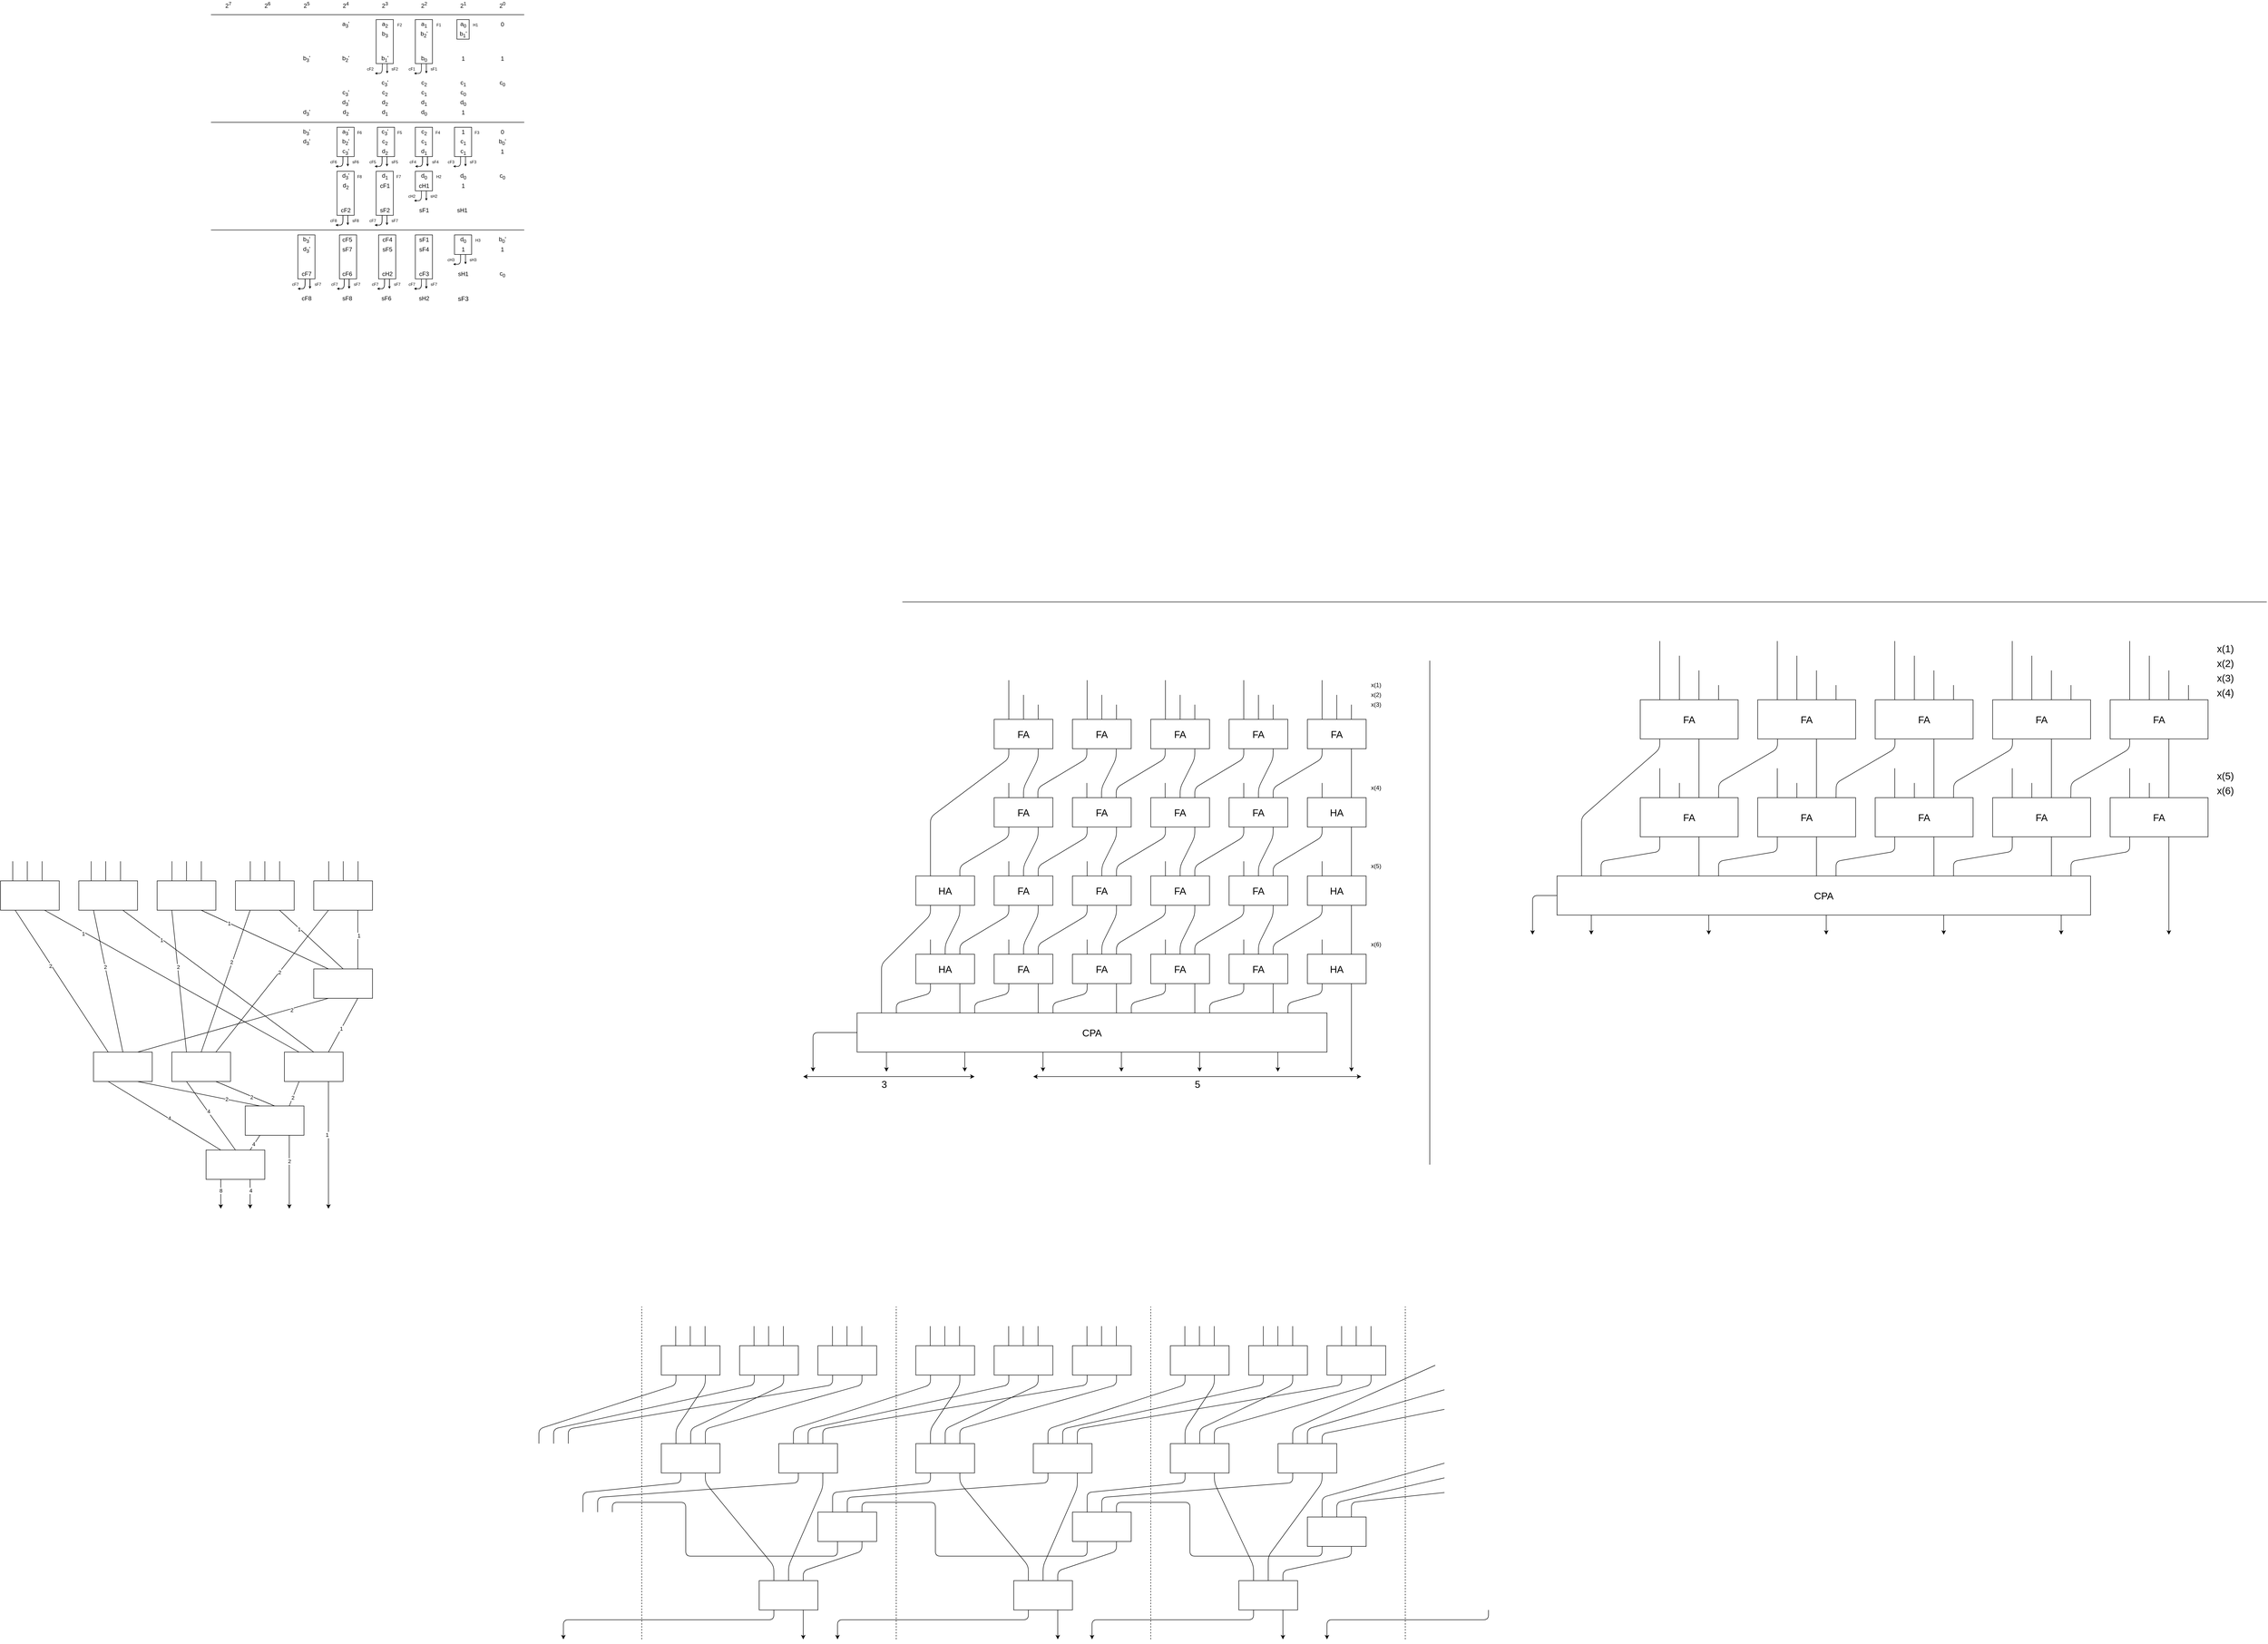 <mxfile version="12.9.14" type="github">
  <diagram id="b7eLqLj3EvKyhnpj8nZf" name="Page-1">
    <mxGraphModel dx="1430.89" dy="2090.66" grid="1" gridSize="10" guides="1" tooltips="1" connect="1" arrows="1" fold="1" page="1" pageScale="1" pageWidth="850" pageHeight="1100" math="0" shadow="0">
      <root>
        <mxCell id="0" />
        <mxCell id="1" parent="0" />
        <mxCell id="1DGMJrVgc7je8S7qsRIU-1" value="" style="rounded=0;whiteSpace=wrap;html=1;fontSize=19;" parent="1" vertex="1">
          <mxGeometry x="560" y="280" width="120" height="60" as="geometry" />
        </mxCell>
        <mxCell id="1DGMJrVgc7je8S7qsRIU-2" value="" style="rounded=0;whiteSpace=wrap;html=1;fontSize=19;" parent="1" vertex="1">
          <mxGeometry x="400" y="280" width="120" height="60" as="geometry" />
        </mxCell>
        <mxCell id="1DGMJrVgc7je8S7qsRIU-3" value="" style="rounded=0;whiteSpace=wrap;html=1;fontSize=19;" parent="1" vertex="1">
          <mxGeometry x="240" y="280" width="120" height="60" as="geometry" />
        </mxCell>
        <mxCell id="1DGMJrVgc7je8S7qsRIU-4" value="" style="endArrow=none;dashed=1;html=1;" parent="1" edge="1">
          <mxGeometry width="50" height="50" relative="1" as="geometry">
            <mxPoint x="200" y="880" as="sourcePoint" />
            <mxPoint x="200" y="200" as="targetPoint" />
          </mxGeometry>
        </mxCell>
        <mxCell id="1DGMJrVgc7je8S7qsRIU-8" value="" style="rounded=0;whiteSpace=wrap;html=1;fontSize=19;" parent="1" vertex="1">
          <mxGeometry x="40" y="280" width="120" height="60" as="geometry" />
        </mxCell>
        <mxCell id="1DGMJrVgc7je8S7qsRIU-9" value="" style="rounded=0;whiteSpace=wrap;html=1;fontSize=19;" parent="1" vertex="1">
          <mxGeometry x="-120" y="280" width="120" height="60" as="geometry" />
        </mxCell>
        <mxCell id="1DGMJrVgc7je8S7qsRIU-10" value="" style="rounded=0;whiteSpace=wrap;html=1;fontSize=19;" parent="1" vertex="1">
          <mxGeometry x="-280" y="280" width="120" height="60" as="geometry" />
        </mxCell>
        <mxCell id="1DGMJrVgc7je8S7qsRIU-11" value="" style="endArrow=none;dashed=1;html=1;" parent="1" edge="1">
          <mxGeometry width="50" height="50" relative="1" as="geometry">
            <mxPoint x="-320" y="880" as="sourcePoint" />
            <mxPoint x="-320" y="200" as="targetPoint" />
          </mxGeometry>
        </mxCell>
        <mxCell id="1DGMJrVgc7je8S7qsRIU-12" value="" style="rounded=0;whiteSpace=wrap;html=1;fontSize=19;" parent="1" vertex="1">
          <mxGeometry x="-480" y="280" width="120" height="60" as="geometry" />
        </mxCell>
        <mxCell id="1DGMJrVgc7je8S7qsRIU-13" value="" style="rounded=0;whiteSpace=wrap;html=1;fontSize=19;" parent="1" vertex="1">
          <mxGeometry x="-640" y="280" width="120" height="60" as="geometry" />
        </mxCell>
        <mxCell id="1DGMJrVgc7je8S7qsRIU-14" value="" style="rounded=0;whiteSpace=wrap;html=1;fontSize=19;" parent="1" vertex="1">
          <mxGeometry x="-800" y="280" width="120" height="60" as="geometry" />
        </mxCell>
        <mxCell id="1DGMJrVgc7je8S7qsRIU-15" value="" style="endArrow=none;html=1;exitX=0.75;exitY=0;exitDx=0;exitDy=0;" parent="1" edge="1">
          <mxGeometry width="50" height="50" relative="1" as="geometry">
            <mxPoint x="-1419.46" y="-670.0" as="sourcePoint" />
            <mxPoint x="-1419.46" y="-710" as="targetPoint" />
          </mxGeometry>
        </mxCell>
        <mxCell id="1DGMJrVgc7je8S7qsRIU-16" value="" style="endArrow=none;html=1;exitX=0.75;exitY=0;exitDx=0;exitDy=0;" parent="1" edge="1">
          <mxGeometry width="50" height="50" relative="1" as="geometry">
            <mxPoint x="-1449.7" y="-670" as="sourcePoint" />
            <mxPoint x="-1449.7" y="-710" as="targetPoint" />
          </mxGeometry>
        </mxCell>
        <mxCell id="1DGMJrVgc7je8S7qsRIU-17" value="" style="endArrow=none;html=1;exitX=0.75;exitY=0;exitDx=0;exitDy=0;" parent="1" edge="1">
          <mxGeometry width="50" height="50" relative="1" as="geometry">
            <mxPoint x="-1479.46" y="-670" as="sourcePoint" />
            <mxPoint x="-1479.46" y="-710" as="targetPoint" />
          </mxGeometry>
        </mxCell>
        <mxCell id="1DGMJrVgc7je8S7qsRIU-18" value="" style="endArrow=none;html=1;exitX=0.75;exitY=0;exitDx=0;exitDy=0;" parent="1" edge="1">
          <mxGeometry width="50" height="50" relative="1" as="geometry">
            <mxPoint x="-1579.7" y="-670" as="sourcePoint" />
            <mxPoint x="-1579.7" y="-710" as="targetPoint" />
          </mxGeometry>
        </mxCell>
        <mxCell id="1DGMJrVgc7je8S7qsRIU-19" value="" style="endArrow=none;html=1;exitX=0.75;exitY=0;exitDx=0;exitDy=0;" parent="1" edge="1">
          <mxGeometry width="50" height="50" relative="1" as="geometry">
            <mxPoint x="-1609.94" y="-670" as="sourcePoint" />
            <mxPoint x="-1609.94" y="-710" as="targetPoint" />
          </mxGeometry>
        </mxCell>
        <mxCell id="1DGMJrVgc7je8S7qsRIU-20" value="" style="endArrow=none;html=1;exitX=0.75;exitY=0;exitDx=0;exitDy=0;" parent="1" edge="1">
          <mxGeometry width="50" height="50" relative="1" as="geometry">
            <mxPoint x="-1639.7" y="-670" as="sourcePoint" />
            <mxPoint x="-1639.7" y="-710" as="targetPoint" />
          </mxGeometry>
        </mxCell>
        <mxCell id="1DGMJrVgc7je8S7qsRIU-21" value="" style="endArrow=none;html=1;exitX=0.75;exitY=0;exitDx=0;exitDy=0;" parent="1" edge="1">
          <mxGeometry width="50" height="50" relative="1" as="geometry">
            <mxPoint x="-1739.7" y="-670" as="sourcePoint" />
            <mxPoint x="-1739.7" y="-710" as="targetPoint" />
          </mxGeometry>
        </mxCell>
        <mxCell id="1DGMJrVgc7je8S7qsRIU-22" value="" style="endArrow=none;html=1;exitX=0.75;exitY=0;exitDx=0;exitDy=0;" parent="1" edge="1">
          <mxGeometry width="50" height="50" relative="1" as="geometry">
            <mxPoint x="-1769.94" y="-670" as="sourcePoint" />
            <mxPoint x="-1769.94" y="-710" as="targetPoint" />
          </mxGeometry>
        </mxCell>
        <mxCell id="1DGMJrVgc7je8S7qsRIU-23" value="" style="endArrow=none;html=1;exitX=0.75;exitY=0;exitDx=0;exitDy=0;" parent="1" edge="1">
          <mxGeometry width="50" height="50" relative="1" as="geometry">
            <mxPoint x="-1799.7" y="-670" as="sourcePoint" />
            <mxPoint x="-1799.7" y="-710" as="targetPoint" />
          </mxGeometry>
        </mxCell>
        <mxCell id="1DGMJrVgc7je8S7qsRIU-24" value="" style="endArrow=none;html=1;exitX=0.75;exitY=0;exitDx=0;exitDy=0;" parent="1" edge="1">
          <mxGeometry width="50" height="50" relative="1" as="geometry">
            <mxPoint x="-1904.76" y="-670.0" as="sourcePoint" />
            <mxPoint x="-1904.76" y="-710" as="targetPoint" />
          </mxGeometry>
        </mxCell>
        <mxCell id="1DGMJrVgc7je8S7qsRIU-25" value="" style="endArrow=none;html=1;exitX=0.75;exitY=0;exitDx=0;exitDy=0;" parent="1" edge="1">
          <mxGeometry width="50" height="50" relative="1" as="geometry">
            <mxPoint x="-1935.0" y="-670.0" as="sourcePoint" />
            <mxPoint x="-1935.0" y="-710" as="targetPoint" />
          </mxGeometry>
        </mxCell>
        <mxCell id="1DGMJrVgc7je8S7qsRIU-26" value="" style="endArrow=none;html=1;exitX=0.75;exitY=0;exitDx=0;exitDy=0;" parent="1" edge="1">
          <mxGeometry width="50" height="50" relative="1" as="geometry">
            <mxPoint x="-1964.76" y="-670.0" as="sourcePoint" />
            <mxPoint x="-1964.76" y="-710" as="targetPoint" />
          </mxGeometry>
        </mxCell>
        <mxCell id="1DGMJrVgc7je8S7qsRIU-27" value="" style="endArrow=none;html=1;exitX=0.75;exitY=0;exitDx=0;exitDy=0;" parent="1" edge="1">
          <mxGeometry width="50" height="50" relative="1" as="geometry">
            <mxPoint x="-2065" y="-670.0" as="sourcePoint" />
            <mxPoint x="-2065" y="-710" as="targetPoint" />
          </mxGeometry>
        </mxCell>
        <mxCell id="1DGMJrVgc7je8S7qsRIU-28" value="" style="endArrow=none;html=1;exitX=0.75;exitY=0;exitDx=0;exitDy=0;" parent="1" edge="1">
          <mxGeometry width="50" height="50" relative="1" as="geometry">
            <mxPoint x="-2095.24" y="-670.0" as="sourcePoint" />
            <mxPoint x="-2095.24" y="-710" as="targetPoint" />
          </mxGeometry>
        </mxCell>
        <mxCell id="1DGMJrVgc7je8S7qsRIU-29" value="" style="endArrow=none;html=1;exitX=0.75;exitY=0;exitDx=0;exitDy=0;" parent="1" edge="1">
          <mxGeometry width="50" height="50" relative="1" as="geometry">
            <mxPoint x="-2125" y="-670.0" as="sourcePoint" />
            <mxPoint x="-2125" y="-710" as="targetPoint" />
          </mxGeometry>
        </mxCell>
        <mxCell id="1DGMJrVgc7je8S7qsRIU-30" value="" style="endArrow=none;html=1;exitX=0.75;exitY=0;exitDx=0;exitDy=0;" parent="1" edge="1">
          <mxGeometry width="50" height="50" relative="1" as="geometry">
            <mxPoint x="-190.54" y="280.0" as="sourcePoint" />
            <mxPoint x="-190.54" y="240" as="targetPoint" />
          </mxGeometry>
        </mxCell>
        <mxCell id="1DGMJrVgc7je8S7qsRIU-31" value="" style="endArrow=none;html=1;exitX=0.75;exitY=0;exitDx=0;exitDy=0;" parent="1" edge="1">
          <mxGeometry width="50" height="50" relative="1" as="geometry">
            <mxPoint x="-220.78" y="280.0" as="sourcePoint" />
            <mxPoint x="-220.78" y="240" as="targetPoint" />
          </mxGeometry>
        </mxCell>
        <mxCell id="1DGMJrVgc7je8S7qsRIU-32" value="" style="endArrow=none;html=1;exitX=0.75;exitY=0;exitDx=0;exitDy=0;" parent="1" edge="1">
          <mxGeometry width="50" height="50" relative="1" as="geometry">
            <mxPoint x="-250.54" y="280.0" as="sourcePoint" />
            <mxPoint x="-250.54" y="240" as="targetPoint" />
          </mxGeometry>
        </mxCell>
        <mxCell id="1DGMJrVgc7je8S7qsRIU-33" value="" style="endArrow=none;html=1;exitX=0.75;exitY=0;exitDx=0;exitDy=0;" parent="1" edge="1">
          <mxGeometry width="50" height="50" relative="1" as="geometry">
            <mxPoint x="-390.3" y="280.0" as="sourcePoint" />
            <mxPoint x="-390.3" y="240" as="targetPoint" />
          </mxGeometry>
        </mxCell>
        <mxCell id="1DGMJrVgc7je8S7qsRIU-34" value="" style="endArrow=none;html=1;exitX=0.75;exitY=0;exitDx=0;exitDy=0;" parent="1" edge="1">
          <mxGeometry width="50" height="50" relative="1" as="geometry">
            <mxPoint x="-420.54" y="280.0" as="sourcePoint" />
            <mxPoint x="-420.54" y="240" as="targetPoint" />
          </mxGeometry>
        </mxCell>
        <mxCell id="1DGMJrVgc7je8S7qsRIU-35" value="" style="endArrow=none;html=1;exitX=0.75;exitY=0;exitDx=0;exitDy=0;" parent="1" edge="1">
          <mxGeometry width="50" height="50" relative="1" as="geometry">
            <mxPoint x="-450.3" y="280.0" as="sourcePoint" />
            <mxPoint x="-450.3" y="240" as="targetPoint" />
          </mxGeometry>
        </mxCell>
        <mxCell id="1DGMJrVgc7je8S7qsRIU-36" value="" style="endArrow=none;html=1;exitX=0.75;exitY=0;exitDx=0;exitDy=0;" parent="1" edge="1">
          <mxGeometry width="50" height="50" relative="1" as="geometry">
            <mxPoint x="-550.54" y="280.0" as="sourcePoint" />
            <mxPoint x="-550.54" y="240" as="targetPoint" />
          </mxGeometry>
        </mxCell>
        <mxCell id="1DGMJrVgc7je8S7qsRIU-37" value="" style="endArrow=none;html=1;exitX=0.75;exitY=0;exitDx=0;exitDy=0;" parent="1" edge="1">
          <mxGeometry width="50" height="50" relative="1" as="geometry">
            <mxPoint x="-580.78" y="280.0" as="sourcePoint" />
            <mxPoint x="-580.78" y="240" as="targetPoint" />
          </mxGeometry>
        </mxCell>
        <mxCell id="1DGMJrVgc7je8S7qsRIU-38" value="" style="endArrow=none;html=1;exitX=0.75;exitY=0;exitDx=0;exitDy=0;" parent="1" edge="1">
          <mxGeometry width="50" height="50" relative="1" as="geometry">
            <mxPoint x="-610.54" y="280.0" as="sourcePoint" />
            <mxPoint x="-610.54" y="240" as="targetPoint" />
          </mxGeometry>
        </mxCell>
        <mxCell id="1DGMJrVgc7je8S7qsRIU-39" value="" style="endArrow=none;html=1;exitX=0.75;exitY=0;exitDx=0;exitDy=0;" parent="1" edge="1">
          <mxGeometry width="50" height="50" relative="1" as="geometry">
            <mxPoint x="-710.54" y="280.0" as="sourcePoint" />
            <mxPoint x="-710.54" y="240" as="targetPoint" />
          </mxGeometry>
        </mxCell>
        <mxCell id="1DGMJrVgc7je8S7qsRIU-40" value="" style="endArrow=none;html=1;exitX=0.75;exitY=0;exitDx=0;exitDy=0;" parent="1" edge="1">
          <mxGeometry width="50" height="50" relative="1" as="geometry">
            <mxPoint x="-740.78" y="280.0" as="sourcePoint" />
            <mxPoint x="-740.78" y="240" as="targetPoint" />
          </mxGeometry>
        </mxCell>
        <mxCell id="1DGMJrVgc7je8S7qsRIU-41" value="" style="endArrow=none;html=1;exitX=0.75;exitY=0;exitDx=0;exitDy=0;" parent="1" edge="1">
          <mxGeometry width="50" height="50" relative="1" as="geometry">
            <mxPoint x="-770.54" y="280.0" as="sourcePoint" />
            <mxPoint x="-770.54" y="240" as="targetPoint" />
          </mxGeometry>
        </mxCell>
        <mxCell id="1DGMJrVgc7je8S7qsRIU-42" value="" style="rounded=0;whiteSpace=wrap;html=1;" parent="1" vertex="1">
          <mxGeometry x="40" y="620" width="120" height="60" as="geometry" />
        </mxCell>
        <mxCell id="1DGMJrVgc7je8S7qsRIU-43" value="" style="rounded=0;whiteSpace=wrap;html=1;" parent="1" vertex="1">
          <mxGeometry x="-40" y="480" width="120" height="60" as="geometry" />
        </mxCell>
        <mxCell id="1DGMJrVgc7je8S7qsRIU-44" value="" style="rounded=0;whiteSpace=wrap;html=1;" parent="1" vertex="1">
          <mxGeometry x="-280" y="480" width="120" height="60" as="geometry" />
        </mxCell>
        <mxCell id="1DGMJrVgc7je8S7qsRIU-45" value="" style="endArrow=none;html=1;entryX=0.75;entryY=1;entryDx=0;entryDy=0;exitX=0.75;exitY=0;exitDx=0;exitDy=0;comic=0;shadow=0;strokeColor=#000000;" parent="1" source="1DGMJrVgc7je8S7qsRIU-44" target="1DGMJrVgc7je8S7qsRIU-8" edge="1">
          <mxGeometry width="50" height="50" relative="1" as="geometry">
            <mxPoint x="90" y="410" as="sourcePoint" />
            <mxPoint x="140" y="360" as="targetPoint" />
            <Array as="points">
              <mxPoint x="-190" y="450" />
              <mxPoint x="130" y="360" />
            </Array>
          </mxGeometry>
        </mxCell>
        <mxCell id="1DGMJrVgc7je8S7qsRIU-46" value="" style="endArrow=none;html=1;entryX=0.75;entryY=1;entryDx=0;entryDy=0;exitX=0.5;exitY=0;exitDx=0;exitDy=0;comic=0;shadow=0;strokeColor=#000000;" parent="1" source="1DGMJrVgc7je8S7qsRIU-44" target="1DGMJrVgc7je8S7qsRIU-9" edge="1">
          <mxGeometry width="50" height="50" relative="1" as="geometry">
            <mxPoint x="-120" y="420" as="sourcePoint" />
            <mxPoint x="-70" y="370" as="targetPoint" />
            <Array as="points">
              <mxPoint x="-220" y="450" />
              <mxPoint x="-30" y="360" />
            </Array>
          </mxGeometry>
        </mxCell>
        <mxCell id="1DGMJrVgc7je8S7qsRIU-47" value="" style="endArrow=none;html=1;entryX=0.75;entryY=1;entryDx=0;entryDy=0;exitX=0.25;exitY=0;exitDx=0;exitDy=0;comic=0;shadow=0;strokeColor=#000000;" parent="1" source="1DGMJrVgc7je8S7qsRIU-44" target="1DGMJrVgc7je8S7qsRIU-10" edge="1">
          <mxGeometry width="50" height="50" relative="1" as="geometry">
            <mxPoint x="-250" y="480" as="sourcePoint" />
            <mxPoint x="-200" y="430" as="targetPoint" />
            <Array as="points">
              <mxPoint x="-250" y="450" />
              <mxPoint x="-190" y="360" />
            </Array>
          </mxGeometry>
        </mxCell>
        <mxCell id="1DGMJrVgc7je8S7qsRIU-49" value="" style="endArrow=none;html=1;shadow=0;strokeColor=#000000;exitX=0.25;exitY=0;exitDx=0;exitDy=0;entryX=0.25;entryY=1;entryDx=0;entryDy=0;" parent="1" source="1DGMJrVgc7je8S7qsRIU-43" target="1DGMJrVgc7je8S7qsRIU-3" edge="1">
          <mxGeometry width="50" height="50" relative="1" as="geometry">
            <mxPoint x="340" y="510" as="sourcePoint" />
            <mxPoint x="390" y="460" as="targetPoint" />
            <Array as="points">
              <mxPoint x="-10" y="450" />
              <mxPoint x="270" y="360" />
            </Array>
          </mxGeometry>
        </mxCell>
        <mxCell id="1DGMJrVgc7je8S7qsRIU-50" value="" style="endArrow=none;html=1;shadow=0;strokeColor=#000000;entryX=0.25;entryY=1;entryDx=0;entryDy=0;exitX=0.5;exitY=0;exitDx=0;exitDy=0;" parent="1" source="1DGMJrVgc7je8S7qsRIU-43" target="1DGMJrVgc7je8S7qsRIU-2" edge="1">
          <mxGeometry width="50" height="50" relative="1" as="geometry">
            <mxPoint x="350" y="520" as="sourcePoint" />
            <mxPoint x="400" y="470" as="targetPoint" />
            <Array as="points">
              <mxPoint x="20" y="450" />
              <mxPoint x="430" y="360" />
            </Array>
          </mxGeometry>
        </mxCell>
        <mxCell id="1DGMJrVgc7je8S7qsRIU-51" value="" style="endArrow=none;html=1;shadow=0;strokeColor=#000000;entryX=0.25;entryY=1;entryDx=0;entryDy=0;exitX=0.75;exitY=0;exitDx=0;exitDy=0;" parent="1" source="1DGMJrVgc7je8S7qsRIU-43" target="1DGMJrVgc7je8S7qsRIU-1" edge="1">
          <mxGeometry width="50" height="50" relative="1" as="geometry">
            <mxPoint x="360" y="530" as="sourcePoint" />
            <mxPoint x="410" y="480" as="targetPoint" />
            <Array as="points">
              <mxPoint x="50" y="450" />
              <mxPoint x="590" y="360" />
            </Array>
          </mxGeometry>
        </mxCell>
        <mxCell id="1DGMJrVgc7je8S7qsRIU-52" value="" style="rounded=0;whiteSpace=wrap;html=1;" parent="1" vertex="1">
          <mxGeometry x="520" y="630" width="120" height="60" as="geometry" />
        </mxCell>
        <mxCell id="1DGMJrVgc7je8S7qsRIU-53" value="" style="rounded=0;whiteSpace=wrap;html=1;" parent="1" vertex="1">
          <mxGeometry x="460" y="480" width="120" height="60" as="geometry" />
        </mxCell>
        <mxCell id="1DGMJrVgc7je8S7qsRIU-54" value="" style="rounded=0;whiteSpace=wrap;html=1;" parent="1" vertex="1">
          <mxGeometry x="240" y="480" width="120" height="60" as="geometry" />
        </mxCell>
        <mxCell id="1DGMJrVgc7je8S7qsRIU-55" value="" style="endArrow=none;html=1;shadow=0;strokeColor=#000000;exitX=0.5;exitY=0;exitDx=0;exitDy=0;entryX=0.25;entryY=1;entryDx=0;entryDy=0;" parent="1" source="1DGMJrVgc7je8S7qsRIU-42" target="1DGMJrVgc7je8S7qsRIU-53" edge="1">
          <mxGeometry width="50" height="50" relative="1" as="geometry">
            <mxPoint x="370" y="600" as="sourcePoint" />
            <mxPoint x="280" y="510" as="targetPoint" />
            <Array as="points">
              <mxPoint x="100" y="590" />
              <mxPoint x="490" y="560" />
            </Array>
          </mxGeometry>
        </mxCell>
        <mxCell id="1DGMJrVgc7je8S7qsRIU-56" value="" style="endArrow=none;html=1;shadow=0;strokeColor=#000000;exitX=0.75;exitY=0;exitDx=0;exitDy=0;entryX=0.25;entryY=1;entryDx=0;entryDy=0;" parent="1" source="1DGMJrVgc7je8S7qsRIU-42" target="1DGMJrVgc7je8S7qsRIU-52" edge="1">
          <mxGeometry width="50" height="50" relative="1" as="geometry">
            <mxPoint x="360" y="660" as="sourcePoint" />
            <mxPoint x="330" y="560" as="targetPoint" />
            <Array as="points">
              <mxPoint x="130" y="600" />
              <mxPoint x="280" y="600" />
              <mxPoint x="280" y="710" />
              <mxPoint x="550" y="710" />
            </Array>
          </mxGeometry>
        </mxCell>
        <mxCell id="1DGMJrVgc7je8S7qsRIU-57" value="" style="endArrow=none;html=1;shadow=0;strokeColor=#000000;exitX=0.25;exitY=0;exitDx=0;exitDy=0;entryX=0.25;entryY=1;entryDx=0;entryDy=0;" parent="1" source="1DGMJrVgc7je8S7qsRIU-42" target="1DGMJrVgc7je8S7qsRIU-54" edge="1">
          <mxGeometry width="50" height="50" relative="1" as="geometry">
            <mxPoint x="110" y="600" as="sourcePoint" />
            <mxPoint x="240" y="490" as="targetPoint" />
            <Array as="points">
              <mxPoint x="70" y="580" />
              <mxPoint x="270" y="560" />
            </Array>
          </mxGeometry>
        </mxCell>
        <mxCell id="1DGMJrVgc7je8S7qsRIU-58" value="" style="rounded=0;whiteSpace=wrap;html=1;" parent="1" vertex="1">
          <mxGeometry x="-80" y="760" width="120" height="60" as="geometry" />
        </mxCell>
        <mxCell id="1DGMJrVgc7je8S7qsRIU-59" value="" style="endArrow=none;html=1;shadow=0;strokeColor=#000000;entryX=0.75;entryY=1;entryDx=0;entryDy=0;exitX=0.25;exitY=0;exitDx=0;exitDy=0;" parent="1" source="1DGMJrVgc7je8S7qsRIU-58" target="1DGMJrVgc7je8S7qsRIU-44" edge="1">
          <mxGeometry width="50" height="50" relative="1" as="geometry">
            <mxPoint x="-240" y="700" as="sourcePoint" />
            <mxPoint x="-190" y="650" as="targetPoint" />
            <Array as="points">
              <mxPoint x="-50" y="730" />
              <mxPoint x="-190" y="560" />
            </Array>
          </mxGeometry>
        </mxCell>
        <mxCell id="1DGMJrVgc7je8S7qsRIU-60" value="" style="endArrow=none;html=1;shadow=0;strokeColor=#000000;exitX=0.5;exitY=0;exitDx=0;exitDy=0;entryX=0.75;entryY=1;entryDx=0;entryDy=0;" parent="1" source="1DGMJrVgc7je8S7qsRIU-58" target="1DGMJrVgc7je8S7qsRIU-43" edge="1">
          <mxGeometry width="50" height="50" relative="1" as="geometry">
            <mxPoint x="-100" y="700" as="sourcePoint" />
            <mxPoint x="-50" y="650" as="targetPoint" />
            <Array as="points">
              <mxPoint x="-20" y="730" />
              <mxPoint x="50" y="570" />
            </Array>
          </mxGeometry>
        </mxCell>
        <mxCell id="1DGMJrVgc7je8S7qsRIU-61" value="" style="endArrow=none;html=1;shadow=0;strokeColor=#000000;exitX=0.75;exitY=0;exitDx=0;exitDy=0;entryX=0.75;entryY=1;entryDx=0;entryDy=0;" parent="1" source="1DGMJrVgc7je8S7qsRIU-58" target="1DGMJrVgc7je8S7qsRIU-42" edge="1">
          <mxGeometry width="50" height="50" relative="1" as="geometry">
            <mxPoint x="20" y="750" as="sourcePoint" />
            <mxPoint x="70" y="700" as="targetPoint" />
            <Array as="points">
              <mxPoint x="10" y="740" />
              <mxPoint x="130" y="700" />
            </Array>
          </mxGeometry>
        </mxCell>
        <mxCell id="1DGMJrVgc7je8S7qsRIU-62" value="" style="rounded=0;whiteSpace=wrap;html=1;" parent="1" vertex="1">
          <mxGeometry x="380" y="760" width="120" height="60" as="geometry" />
        </mxCell>
        <mxCell id="1DGMJrVgc7je8S7qsRIU-64" value="" style="endArrow=none;html=1;shadow=0;strokeColor=#000000;entryX=0.75;entryY=1;entryDx=0;entryDy=0;exitX=0.75;exitY=0;exitDx=0;exitDy=0;" parent="1" source="1DGMJrVgc7je8S7qsRIU-62" target="1DGMJrVgc7je8S7qsRIU-52" edge="1">
          <mxGeometry width="50" height="50" relative="1" as="geometry">
            <mxPoint x="530" y="770" as="sourcePoint" />
            <mxPoint x="580" y="720" as="targetPoint" />
            <Array as="points">
              <mxPoint x="470" y="740" />
              <mxPoint x="610" y="710" />
            </Array>
          </mxGeometry>
        </mxCell>
        <mxCell id="1DGMJrVgc7je8S7qsRIU-65" value="" style="endArrow=none;html=1;shadow=0;strokeColor=#000000;exitX=0.5;exitY=0;exitDx=0;exitDy=0;entryX=0.75;entryY=1;entryDx=0;entryDy=0;" parent="1" source="1DGMJrVgc7je8S7qsRIU-62" target="1DGMJrVgc7je8S7qsRIU-53" edge="1">
          <mxGeometry width="50" height="50" relative="1" as="geometry">
            <mxPoint x="430" y="740" as="sourcePoint" />
            <mxPoint x="480" y="690" as="targetPoint" />
            <Array as="points">
              <mxPoint x="440" y="710" />
              <mxPoint x="550" y="560" />
            </Array>
          </mxGeometry>
        </mxCell>
        <mxCell id="1DGMJrVgc7je8S7qsRIU-66" value="" style="endArrow=none;html=1;shadow=0;strokeColor=#000000;entryX=0.75;entryY=1;entryDx=0;entryDy=0;exitX=0.25;exitY=0;exitDx=0;exitDy=0;" parent="1" source="1DGMJrVgc7je8S7qsRIU-62" target="1DGMJrVgc7je8S7qsRIU-54" edge="1">
          <mxGeometry width="50" height="50" relative="1" as="geometry">
            <mxPoint x="270" y="720" as="sourcePoint" />
            <mxPoint x="320" y="670" as="targetPoint" />
            <Array as="points">
              <mxPoint x="410" y="730" />
              <mxPoint x="330" y="560" />
            </Array>
          </mxGeometry>
        </mxCell>
        <mxCell id="1DGMJrVgc7je8S7qsRIU-72" value="" style="endArrow=classic;html=1;shadow=0;strokeColor=#000000;exitX=0.75;exitY=1;exitDx=0;exitDy=0;" parent="1" source="1DGMJrVgc7je8S7qsRIU-62" edge="1">
          <mxGeometry width="50" height="50" relative="1" as="geometry">
            <mxPoint x="500" y="900" as="sourcePoint" />
            <mxPoint x="470" y="880" as="targetPoint" />
          </mxGeometry>
        </mxCell>
        <mxCell id="1DGMJrVgc7je8S7qsRIU-73" value="" style="endArrow=classic;html=1;shadow=0;strokeColor=#000000;exitX=0.25;exitY=1;exitDx=0;exitDy=0;" parent="1" source="1DGMJrVgc7je8S7qsRIU-62" edge="1">
          <mxGeometry width="50" height="50" relative="1" as="geometry">
            <mxPoint x="280" y="950" as="sourcePoint" />
            <mxPoint x="80" y="880" as="targetPoint" />
            <Array as="points">
              <mxPoint x="410" y="840" />
              <mxPoint x="80" y="840" />
            </Array>
          </mxGeometry>
        </mxCell>
        <mxCell id="1DGMJrVgc7je8S7qsRIU-74" value="" style="endArrow=classic;html=1;shadow=0;strokeColor=#000000;exitX=0.75;exitY=1;exitDx=0;exitDy=0;" parent="1" source="1DGMJrVgc7je8S7qsRIU-58" edge="1">
          <mxGeometry width="50" height="50" relative="1" as="geometry">
            <mxPoint x="50" y="950" as="sourcePoint" />
            <mxPoint x="10" y="880" as="targetPoint" />
          </mxGeometry>
        </mxCell>
        <mxCell id="1DGMJrVgc7je8S7qsRIU-76" value="" style="endArrow=classic;html=1;shadow=0;strokeColor=#000000;exitX=0.25;exitY=1;exitDx=0;exitDy=0;" parent="1" source="1DGMJrVgc7je8S7qsRIU-58" edge="1">
          <mxGeometry width="50" height="50" relative="1" as="geometry">
            <mxPoint x="-390" y="930" as="sourcePoint" />
            <mxPoint x="-440" y="880" as="targetPoint" />
            <Array as="points">
              <mxPoint x="-50" y="840" />
              <mxPoint x="-440" y="840" />
            </Array>
          </mxGeometry>
        </mxCell>
        <mxCell id="1DGMJrVgc7je8S7qsRIU-78" value="" style="rounded=0;whiteSpace=wrap;html=1;" parent="1" vertex="1">
          <mxGeometry x="-480" y="620" width="120" height="60" as="geometry" />
        </mxCell>
        <mxCell id="1DGMJrVgc7je8S7qsRIU-79" value="" style="rounded=0;whiteSpace=wrap;html=1;" parent="1" vertex="1">
          <mxGeometry x="-560" y="480" width="120" height="60" as="geometry" />
        </mxCell>
        <mxCell id="1DGMJrVgc7je8S7qsRIU-80" value="" style="rounded=0;whiteSpace=wrap;html=1;" parent="1" vertex="1">
          <mxGeometry x="-800" y="480" width="120" height="60" as="geometry" />
        </mxCell>
        <mxCell id="1DGMJrVgc7je8S7qsRIU-81" value="" style="rounded=0;whiteSpace=wrap;html=1;" parent="1" vertex="1">
          <mxGeometry x="-600" y="760" width="120" height="60" as="geometry" />
        </mxCell>
        <mxCell id="1DGMJrVgc7je8S7qsRIU-82" value="" style="endArrow=none;html=1;shadow=0;strokeColor=#000000;entryX=0.75;entryY=1;entryDx=0;entryDy=0;exitX=0.25;exitY=0;exitDx=0;exitDy=0;" parent="1" source="1DGMJrVgc7je8S7qsRIU-81" target="1DGMJrVgc7je8S7qsRIU-80" edge="1">
          <mxGeometry width="50" height="50" relative="1" as="geometry">
            <mxPoint x="-760" y="700" as="sourcePoint" />
            <mxPoint x="-710" y="650" as="targetPoint" />
            <Array as="points">
              <mxPoint x="-570" y="730" />
              <mxPoint x="-710" y="560" />
            </Array>
          </mxGeometry>
        </mxCell>
        <mxCell id="1DGMJrVgc7je8S7qsRIU-83" value="" style="endArrow=none;html=1;shadow=0;strokeColor=#000000;exitX=0.5;exitY=0;exitDx=0;exitDy=0;entryX=0.75;entryY=1;entryDx=0;entryDy=0;" parent="1" source="1DGMJrVgc7je8S7qsRIU-81" target="1DGMJrVgc7je8S7qsRIU-79" edge="1">
          <mxGeometry width="50" height="50" relative="1" as="geometry">
            <mxPoint x="-620" y="700" as="sourcePoint" />
            <mxPoint x="-570" y="650" as="targetPoint" />
            <Array as="points">
              <mxPoint x="-540" y="730" />
              <mxPoint x="-470" y="570" />
            </Array>
          </mxGeometry>
        </mxCell>
        <mxCell id="1DGMJrVgc7je8S7qsRIU-84" value="" style="endArrow=none;html=1;shadow=0;strokeColor=#000000;exitX=0.75;exitY=0;exitDx=0;exitDy=0;entryX=0.75;entryY=1;entryDx=0;entryDy=0;" parent="1" source="1DGMJrVgc7je8S7qsRIU-81" target="1DGMJrVgc7je8S7qsRIU-78" edge="1">
          <mxGeometry width="50" height="50" relative="1" as="geometry">
            <mxPoint x="-500" y="750" as="sourcePoint" />
            <mxPoint x="-450" y="700" as="targetPoint" />
            <Array as="points">
              <mxPoint x="-510" y="740" />
              <mxPoint x="-390" y="700" />
            </Array>
          </mxGeometry>
        </mxCell>
        <mxCell id="1DGMJrVgc7je8S7qsRIU-91" value="" style="endArrow=none;html=1;entryX=0.75;entryY=1;entryDx=0;entryDy=0;exitX=0.75;exitY=0;exitDx=0;exitDy=0;comic=0;shadow=0;strokeColor=#000000;" parent="1" edge="1">
          <mxGeometry width="50" height="50" relative="1" as="geometry">
            <mxPoint x="-710" y="480" as="sourcePoint" />
            <mxPoint x="-390" y="340" as="targetPoint" />
            <Array as="points">
              <mxPoint x="-710" y="450" />
              <mxPoint x="-390" y="360" />
            </Array>
          </mxGeometry>
        </mxCell>
        <mxCell id="1DGMJrVgc7je8S7qsRIU-92" value="" style="endArrow=none;html=1;entryX=0.75;entryY=1;entryDx=0;entryDy=0;exitX=0.5;exitY=0;exitDx=0;exitDy=0;comic=0;shadow=0;strokeColor=#000000;" parent="1" edge="1">
          <mxGeometry width="50" height="50" relative="1" as="geometry">
            <mxPoint x="-740" y="480" as="sourcePoint" />
            <mxPoint x="-550" y="340" as="targetPoint" />
            <Array as="points">
              <mxPoint x="-740" y="450" />
              <mxPoint x="-550" y="360" />
            </Array>
          </mxGeometry>
        </mxCell>
        <mxCell id="1DGMJrVgc7je8S7qsRIU-93" value="" style="endArrow=none;html=1;entryX=0.75;entryY=1;entryDx=0;entryDy=0;exitX=0.25;exitY=0;exitDx=0;exitDy=0;comic=0;shadow=0;strokeColor=#000000;" parent="1" edge="1">
          <mxGeometry width="50" height="50" relative="1" as="geometry">
            <mxPoint x="-770" y="480" as="sourcePoint" />
            <mxPoint x="-710" y="340" as="targetPoint" />
            <Array as="points">
              <mxPoint x="-770" y="450" />
              <mxPoint x="-710" y="360" />
            </Array>
          </mxGeometry>
        </mxCell>
        <mxCell id="1DGMJrVgc7je8S7qsRIU-94" value="" style="endArrow=none;html=1;shadow=0;strokeColor=#000000;exitX=0.25;exitY=0;exitDx=0;exitDy=0;entryX=0.25;entryY=1;entryDx=0;entryDy=0;" parent="1" edge="1">
          <mxGeometry width="50" height="50" relative="1" as="geometry">
            <mxPoint x="-530" y="480" as="sourcePoint" />
            <mxPoint x="-250" y="340" as="targetPoint" />
            <Array as="points">
              <mxPoint x="-530" y="450" />
              <mxPoint x="-250" y="360" />
            </Array>
          </mxGeometry>
        </mxCell>
        <mxCell id="1DGMJrVgc7je8S7qsRIU-95" value="" style="endArrow=none;html=1;shadow=0;strokeColor=#000000;entryX=0.25;entryY=1;entryDx=0;entryDy=0;exitX=0.5;exitY=0;exitDx=0;exitDy=0;" parent="1" edge="1">
          <mxGeometry width="50" height="50" relative="1" as="geometry">
            <mxPoint x="-500" y="480" as="sourcePoint" />
            <mxPoint x="-90" y="340" as="targetPoint" />
            <Array as="points">
              <mxPoint x="-500" y="450" />
              <mxPoint x="-90" y="360" />
            </Array>
          </mxGeometry>
        </mxCell>
        <mxCell id="1DGMJrVgc7je8S7qsRIU-96" value="" style="endArrow=none;html=1;shadow=0;strokeColor=#000000;entryX=0.25;entryY=1;entryDx=0;entryDy=0;exitX=0.75;exitY=0;exitDx=0;exitDy=0;" parent="1" edge="1">
          <mxGeometry width="50" height="50" relative="1" as="geometry">
            <mxPoint x="-470" y="480" as="sourcePoint" />
            <mxPoint x="70" y="340" as="targetPoint" />
            <Array as="points">
              <mxPoint x="-470" y="450" />
              <mxPoint x="70" y="360" />
            </Array>
          </mxGeometry>
        </mxCell>
        <mxCell id="1DGMJrVgc7je8S7qsRIU-97" value="" style="endArrow=none;html=1;shadow=0;strokeColor=#000000;exitX=0.5;exitY=0;exitDx=0;exitDy=0;entryX=0.25;entryY=1;entryDx=0;entryDy=0;" parent="1" edge="1">
          <mxGeometry width="50" height="50" relative="1" as="geometry">
            <mxPoint x="-420" y="620" as="sourcePoint" />
            <mxPoint x="-10" y="540" as="targetPoint" />
            <Array as="points">
              <mxPoint x="-420" y="590" />
              <mxPoint x="-10" y="560" />
            </Array>
          </mxGeometry>
        </mxCell>
        <mxCell id="1DGMJrVgc7je8S7qsRIU-98" value="" style="endArrow=none;html=1;shadow=0;strokeColor=#000000;exitX=0.75;exitY=0;exitDx=0;exitDy=0;entryX=0.25;entryY=1;entryDx=0;entryDy=0;" parent="1" target="1DGMJrVgc7je8S7qsRIU-42" edge="1">
          <mxGeometry width="50" height="50" relative="1" as="geometry">
            <mxPoint x="-390" y="620" as="sourcePoint" />
            <mxPoint x="30" y="690" as="targetPoint" />
            <Array as="points">
              <mxPoint x="-390" y="600" />
              <mxPoint x="-240" y="600" />
              <mxPoint x="-240" y="710" />
              <mxPoint x="70" y="710" />
            </Array>
          </mxGeometry>
        </mxCell>
        <mxCell id="1DGMJrVgc7je8S7qsRIU-99" value="" style="endArrow=none;html=1;shadow=0;strokeColor=#000000;exitX=0.25;exitY=0;exitDx=0;exitDy=0;entryX=0.25;entryY=1;entryDx=0;entryDy=0;" parent="1" edge="1">
          <mxGeometry width="50" height="50" relative="1" as="geometry">
            <mxPoint x="-450" y="620" as="sourcePoint" />
            <mxPoint x="-250" y="540" as="targetPoint" />
            <Array as="points">
              <mxPoint x="-450" y="580" />
              <mxPoint x="-250" y="560" />
            </Array>
          </mxGeometry>
        </mxCell>
        <mxCell id="1DGMJrVgc7je8S7qsRIU-100" value="" style="endArrow=classic;html=1;shadow=0;strokeColor=#000000;exitX=0.75;exitY=1;exitDx=0;exitDy=0;" parent="1" edge="1">
          <mxGeometry width="50" height="50" relative="1" as="geometry">
            <mxPoint x="-510" y="820" as="sourcePoint" />
            <mxPoint x="-510" y="880" as="targetPoint" />
          </mxGeometry>
        </mxCell>
        <mxCell id="1DGMJrVgc7je8S7qsRIU-101" value="" style="endArrow=none;dashed=1;html=1;" parent="1" edge="1">
          <mxGeometry width="50" height="50" relative="1" as="geometry">
            <mxPoint x="-840" y="880" as="sourcePoint" />
            <mxPoint x="-840" y="200" as="targetPoint" />
          </mxGeometry>
        </mxCell>
        <mxCell id="1DGMJrVgc7je8S7qsRIU-102" value="" style="endArrow=none;dashed=1;html=1;" parent="1" edge="1">
          <mxGeometry width="50" height="50" relative="1" as="geometry">
            <mxPoint x="720" y="880" as="sourcePoint" />
            <mxPoint x="720" y="200" as="targetPoint" />
          </mxGeometry>
        </mxCell>
        <mxCell id="1DGMJrVgc7je8S7qsRIU-103" value="" style="endArrow=none;html=1;shadow=0;strokeColor=#000000;exitX=0.5;exitY=0;exitDx=0;exitDy=0;" parent="1" source="1DGMJrVgc7je8S7qsRIU-52" edge="1">
          <mxGeometry width="50" height="50" relative="1" as="geometry">
            <mxPoint x="750" y="600" as="sourcePoint" />
            <mxPoint x="800" y="550" as="targetPoint" />
            <Array as="points">
              <mxPoint x="580" y="600" />
            </Array>
          </mxGeometry>
        </mxCell>
        <mxCell id="1DGMJrVgc7je8S7qsRIU-104" value="" style="endArrow=none;html=1;shadow=0;strokeColor=#000000;exitX=0.75;exitY=0;exitDx=0;exitDy=0;" parent="1" source="1DGMJrVgc7je8S7qsRIU-52" edge="1">
          <mxGeometry width="50" height="50" relative="1" as="geometry">
            <mxPoint x="760" y="690" as="sourcePoint" />
            <mxPoint x="800" y="580" as="targetPoint" />
            <Array as="points">
              <mxPoint x="610" y="600" />
            </Array>
          </mxGeometry>
        </mxCell>
        <mxCell id="1DGMJrVgc7je8S7qsRIU-105" value="" style="endArrow=none;html=1;shadow=0;strokeColor=#000000;exitX=0.25;exitY=0;exitDx=0;exitDy=0;" parent="1" source="1DGMJrVgc7je8S7qsRIU-52" edge="1">
          <mxGeometry width="50" height="50" relative="1" as="geometry">
            <mxPoint x="650" y="570" as="sourcePoint" />
            <mxPoint x="800" y="520" as="targetPoint" />
            <Array as="points">
              <mxPoint x="550" y="590" />
            </Array>
          </mxGeometry>
        </mxCell>
        <mxCell id="1DGMJrVgc7je8S7qsRIU-106" value="" style="endArrow=none;html=1;shadow=0;strokeColor=#000000;exitX=0.75;exitY=0;exitDx=0;exitDy=0;" parent="1" source="1DGMJrVgc7je8S7qsRIU-53" edge="1">
          <mxGeometry width="50" height="50" relative="1" as="geometry">
            <mxPoint x="640" y="480" as="sourcePoint" />
            <mxPoint x="800" y="410" as="targetPoint" />
            <Array as="points">
              <mxPoint x="550" y="460" />
            </Array>
          </mxGeometry>
        </mxCell>
        <mxCell id="1DGMJrVgc7je8S7qsRIU-107" value="" style="endArrow=none;html=1;shadow=0;strokeColor=#000000;exitX=0.5;exitY=0;exitDx=0;exitDy=0;" parent="1" source="1DGMJrVgc7je8S7qsRIU-53" edge="1">
          <mxGeometry width="50" height="50" relative="1" as="geometry">
            <mxPoint x="630" y="460" as="sourcePoint" />
            <mxPoint x="800" y="370" as="targetPoint" />
            <Array as="points">
              <mxPoint x="520" y="450" />
            </Array>
          </mxGeometry>
        </mxCell>
        <mxCell id="1DGMJrVgc7je8S7qsRIU-108" value="" style="endArrow=none;html=1;shadow=0;strokeColor=#000000;exitX=0.25;exitY=0;exitDx=0;exitDy=0;" parent="1" source="1DGMJrVgc7je8S7qsRIU-53" edge="1">
          <mxGeometry width="50" height="50" relative="1" as="geometry">
            <mxPoint x="500" y="460" as="sourcePoint" />
            <mxPoint x="781.143" y="320" as="targetPoint" />
            <Array as="points">
              <mxPoint x="490" y="450" />
            </Array>
          </mxGeometry>
        </mxCell>
        <mxCell id="1DGMJrVgc7je8S7qsRIU-109" value="" style="endArrow=none;html=1;entryX=0.75;entryY=1;entryDx=0;entryDy=0;exitX=0.75;exitY=0;exitDx=0;exitDy=0;comic=0;shadow=0;strokeColor=#000000;" parent="1" edge="1">
          <mxGeometry width="50" height="50" relative="1" as="geometry">
            <mxPoint x="330" y="480" as="sourcePoint" />
            <mxPoint x="650" y="340" as="targetPoint" />
            <Array as="points">
              <mxPoint x="330" y="450" />
              <mxPoint x="650" y="360" />
            </Array>
          </mxGeometry>
        </mxCell>
        <mxCell id="1DGMJrVgc7je8S7qsRIU-110" value="" style="endArrow=none;html=1;entryX=0.75;entryY=1;entryDx=0;entryDy=0;exitX=0.5;exitY=0;exitDx=0;exitDy=0;comic=0;shadow=0;strokeColor=#000000;" parent="1" edge="1">
          <mxGeometry width="50" height="50" relative="1" as="geometry">
            <mxPoint x="300" y="480" as="sourcePoint" />
            <mxPoint x="490" y="340" as="targetPoint" />
            <Array as="points">
              <mxPoint x="300" y="450" />
              <mxPoint x="490" y="360" />
            </Array>
          </mxGeometry>
        </mxCell>
        <mxCell id="1DGMJrVgc7je8S7qsRIU-111" value="" style="endArrow=none;html=1;entryX=0.75;entryY=1;entryDx=0;entryDy=0;exitX=0.25;exitY=0;exitDx=0;exitDy=0;comic=0;shadow=0;strokeColor=#000000;" parent="1" edge="1">
          <mxGeometry width="50" height="50" relative="1" as="geometry">
            <mxPoint x="270" y="480" as="sourcePoint" />
            <mxPoint x="330" y="340" as="targetPoint" />
            <Array as="points">
              <mxPoint x="270" y="450" />
              <mxPoint x="330" y="360" />
            </Array>
          </mxGeometry>
        </mxCell>
        <mxCell id="1DGMJrVgc7je8S7qsRIU-112" value="" style="endArrow=classic;html=1;shadow=0;strokeColor=#000000;exitX=0.25;exitY=1;exitDx=0;exitDy=0;" parent="1" edge="1">
          <mxGeometry width="50" height="50" relative="1" as="geometry">
            <mxPoint x="-570" y="820" as="sourcePoint" />
            <mxPoint x="-1000" y="880" as="targetPoint" />
            <Array as="points">
              <mxPoint x="-570" y="840" />
              <mxPoint x="-1000" y="840" />
            </Array>
          </mxGeometry>
        </mxCell>
        <mxCell id="49JvRgCJEV_ncYPP08---1" value="" style="endArrow=none;html=1;shadow=0;strokeColor=#000000;exitX=0.25;exitY=0;exitDx=0;exitDy=0;entryX=0.25;entryY=1;entryDx=0;entryDy=0;" parent="1" edge="1">
          <mxGeometry width="50" height="50" relative="1" as="geometry">
            <mxPoint x="-1050" y="480" as="sourcePoint" />
            <mxPoint x="-770" y="340" as="targetPoint" />
            <Array as="points">
              <mxPoint x="-1050" y="450" />
              <mxPoint x="-770" y="360" />
            </Array>
          </mxGeometry>
        </mxCell>
        <mxCell id="49JvRgCJEV_ncYPP08---2" value="" style="endArrow=none;html=1;shadow=0;strokeColor=#000000;entryX=0.25;entryY=1;entryDx=0;entryDy=0;exitX=0.5;exitY=0;exitDx=0;exitDy=0;" parent="1" edge="1">
          <mxGeometry width="50" height="50" relative="1" as="geometry">
            <mxPoint x="-1020" y="480" as="sourcePoint" />
            <mxPoint x="-610" y="340" as="targetPoint" />
            <Array as="points">
              <mxPoint x="-1020" y="450" />
              <mxPoint x="-610" y="360" />
            </Array>
          </mxGeometry>
        </mxCell>
        <mxCell id="49JvRgCJEV_ncYPP08---3" value="" style="endArrow=none;html=1;shadow=0;strokeColor=#000000;entryX=0.25;entryY=1;entryDx=0;entryDy=0;exitX=0.75;exitY=0;exitDx=0;exitDy=0;" parent="1" edge="1">
          <mxGeometry width="50" height="50" relative="1" as="geometry">
            <mxPoint x="-990" y="480" as="sourcePoint" />
            <mxPoint x="-450" y="340" as="targetPoint" />
            <Array as="points">
              <mxPoint x="-990" y="450" />
              <mxPoint x="-450" y="360" />
            </Array>
          </mxGeometry>
        </mxCell>
        <mxCell id="49JvRgCJEV_ncYPP08---4" value="" style="endArrow=none;html=1;shadow=0;strokeColor=#000000;exitX=0.5;exitY=0;exitDx=0;exitDy=0;entryX=0.25;entryY=1;entryDx=0;entryDy=0;" parent="1" edge="1">
          <mxGeometry width="50" height="50" relative="1" as="geometry">
            <mxPoint x="-930" y="620" as="sourcePoint" />
            <mxPoint x="-520" y="540" as="targetPoint" />
            <Array as="points">
              <mxPoint x="-930" y="590" />
              <mxPoint x="-520" y="560" />
            </Array>
          </mxGeometry>
        </mxCell>
        <mxCell id="49JvRgCJEV_ncYPP08---5" value="" style="endArrow=none;html=1;shadow=0;strokeColor=#000000;exitX=0.75;exitY=0;exitDx=0;exitDy=0;entryX=0.25;entryY=1;entryDx=0;entryDy=0;" parent="1" edge="1">
          <mxGeometry width="50" height="50" relative="1" as="geometry">
            <mxPoint x="-900" y="620" as="sourcePoint" />
            <mxPoint x="-440" y="680" as="targetPoint" />
            <Array as="points">
              <mxPoint x="-900" y="600" />
              <mxPoint x="-750" y="600" />
              <mxPoint x="-750" y="710" />
              <mxPoint x="-440" y="710" />
            </Array>
          </mxGeometry>
        </mxCell>
        <mxCell id="49JvRgCJEV_ncYPP08---6" value="" style="endArrow=none;html=1;shadow=0;strokeColor=#000000;exitX=0.25;exitY=0;exitDx=0;exitDy=0;entryX=0.25;entryY=1;entryDx=0;entryDy=0;" parent="1" edge="1">
          <mxGeometry width="50" height="50" relative="1" as="geometry">
            <mxPoint x="-960" y="620" as="sourcePoint" />
            <mxPoint x="-760" y="540" as="targetPoint" />
            <Array as="points">
              <mxPoint x="-960" y="580" />
              <mxPoint x="-760" y="560" />
            </Array>
          </mxGeometry>
        </mxCell>
        <mxCell id="49JvRgCJEV_ncYPP08---7" value="" style="endArrow=classic;html=1;shadow=0;strokeColor=#000000;exitX=0.25;exitY=1;exitDx=0;exitDy=0;" parent="1" edge="1">
          <mxGeometry width="50" height="50" relative="1" as="geometry">
            <mxPoint x="890" y="820" as="sourcePoint" />
            <mxPoint x="560" y="880" as="targetPoint" />
            <Array as="points">
              <mxPoint x="890" y="840" />
              <mxPoint x="560" y="840" />
            </Array>
          </mxGeometry>
        </mxCell>
        <mxCell id="MknB2XPxjjsTYUx9sq_i-1" value="" style="rounded=0;whiteSpace=wrap;html=1;fontSize=19;" parent="1" vertex="1">
          <mxGeometry x="-1510" y="-670" width="120" height="60" as="geometry" />
        </mxCell>
        <mxCell id="MknB2XPxjjsTYUx9sq_i-2" value="" style="rounded=0;whiteSpace=wrap;html=1;fontSize=19;" parent="1" vertex="1">
          <mxGeometry x="-1670" y="-670" width="120" height="60" as="geometry" />
        </mxCell>
        <mxCell id="MknB2XPxjjsTYUx9sq_i-3" value="" style="rounded=0;whiteSpace=wrap;html=1;fontSize=19;" parent="1" vertex="1">
          <mxGeometry x="-1830" y="-670" width="120" height="60" as="geometry" />
        </mxCell>
        <mxCell id="MknB2XPxjjsTYUx9sq_i-4" value="" style="rounded=0;whiteSpace=wrap;html=1;fontSize=19;" parent="1" vertex="1">
          <mxGeometry x="-1990" y="-670" width="120" height="60" as="geometry" />
        </mxCell>
        <mxCell id="MknB2XPxjjsTYUx9sq_i-5" value="" style="rounded=0;whiteSpace=wrap;html=1;fontSize=19;" parent="1" vertex="1">
          <mxGeometry x="-2150" y="-670" width="120" height="60" as="geometry" />
        </mxCell>
        <mxCell id="MknB2XPxjjsTYUx9sq_i-6" value="" style="rounded=0;whiteSpace=wrap;html=1;" parent="1" vertex="1">
          <mxGeometry x="-1510" y="-490" width="120" height="60" as="geometry" />
        </mxCell>
        <mxCell id="MknB2XPxjjsTYUx9sq_i-7" value="" style="endArrow=none;html=1;entryX=0.75;entryY=1;entryDx=0;entryDy=0;exitX=0.75;exitY=0;exitDx=0;exitDy=0;" parent="1" source="MknB2XPxjjsTYUx9sq_i-6" target="MknB2XPxjjsTYUx9sq_i-1" edge="1">
          <mxGeometry width="50" height="50" relative="1" as="geometry">
            <mxPoint x="-1490" y="-520" as="sourcePoint" />
            <mxPoint x="-1440" y="-570" as="targetPoint" />
          </mxGeometry>
        </mxCell>
        <mxCell id="MknB2XPxjjsTYUx9sq_i-41" value="1" style="edgeLabel;html=1;align=center;verticalAlign=middle;resizable=0;points=[];" parent="MknB2XPxjjsTYUx9sq_i-7" vertex="1" connectable="0">
          <mxGeometry x="0.144" y="-2" relative="1" as="geometry">
            <mxPoint as="offset" />
          </mxGeometry>
        </mxCell>
        <mxCell id="MknB2XPxjjsTYUx9sq_i-8" value="" style="endArrow=none;html=1;entryX=0.75;entryY=1;entryDx=0;entryDy=0;exitX=0.5;exitY=0;exitDx=0;exitDy=0;" parent="1" source="MknB2XPxjjsTYUx9sq_i-6" target="MknB2XPxjjsTYUx9sq_i-2" edge="1">
          <mxGeometry width="50" height="50" relative="1" as="geometry">
            <mxPoint x="-1760" y="-450" as="sourcePoint" />
            <mxPoint x="-1710" y="-500" as="targetPoint" />
          </mxGeometry>
        </mxCell>
        <mxCell id="MknB2XPxjjsTYUx9sq_i-42" value="1" style="edgeLabel;html=1;align=center;verticalAlign=middle;resizable=0;points=[];" parent="MknB2XPxjjsTYUx9sq_i-8" vertex="1" connectable="0">
          <mxGeometry x="0.37" y="1" relative="1" as="geometry">
            <mxPoint x="-1" as="offset" />
          </mxGeometry>
        </mxCell>
        <mxCell id="MknB2XPxjjsTYUx9sq_i-9" value="" style="endArrow=none;html=1;entryX=0.75;entryY=1;entryDx=0;entryDy=0;exitX=0.25;exitY=0;exitDx=0;exitDy=0;" parent="1" source="MknB2XPxjjsTYUx9sq_i-6" target="MknB2XPxjjsTYUx9sq_i-3" edge="1">
          <mxGeometry width="50" height="50" relative="1" as="geometry">
            <mxPoint x="-1780" y="-460" as="sourcePoint" />
            <mxPoint x="-1730" y="-510" as="targetPoint" />
          </mxGeometry>
        </mxCell>
        <mxCell id="MknB2XPxjjsTYUx9sq_i-43" value="1" style="edgeLabel;html=1;align=center;verticalAlign=middle;resizable=0;points=[];" parent="MknB2XPxjjsTYUx9sq_i-9" vertex="1" connectable="0">
          <mxGeometry x="0.561" y="1" relative="1" as="geometry">
            <mxPoint as="offset" />
          </mxGeometry>
        </mxCell>
        <mxCell id="MknB2XPxjjsTYUx9sq_i-36" style="edgeStyle=orthogonalEdgeStyle;rounded=0;orthogonalLoop=1;jettySize=auto;html=1;exitX=0.75;exitY=1;exitDx=0;exitDy=0;" parent="1" source="MknB2XPxjjsTYUx9sq_i-10" edge="1">
          <mxGeometry relative="1" as="geometry">
            <mxPoint x="-1479.966" as="targetPoint" />
          </mxGeometry>
        </mxCell>
        <mxCell id="MknB2XPxjjsTYUx9sq_i-47" value="1" style="edgeLabel;html=1;align=center;verticalAlign=middle;resizable=0;points=[];" parent="MknB2XPxjjsTYUx9sq_i-36" vertex="1" connectable="0">
          <mxGeometry x="-0.163" y="-3" relative="1" as="geometry">
            <mxPoint as="offset" />
          </mxGeometry>
        </mxCell>
        <mxCell id="MknB2XPxjjsTYUx9sq_i-10" value="" style="rounded=0;whiteSpace=wrap;html=1;" parent="1" vertex="1">
          <mxGeometry x="-1570" y="-320" width="120" height="60" as="geometry" />
        </mxCell>
        <mxCell id="MknB2XPxjjsTYUx9sq_i-11" value="" style="endArrow=none;html=1;exitX=0.75;exitY=0;exitDx=0;exitDy=0;entryX=0.75;entryY=1;entryDx=0;entryDy=0;" parent="1" source="MknB2XPxjjsTYUx9sq_i-10" target="MknB2XPxjjsTYUx9sq_i-6" edge="1">
          <mxGeometry width="50" height="50" relative="1" as="geometry">
            <mxPoint x="-1370" y="-310" as="sourcePoint" />
            <mxPoint x="-1320" y="-360" as="targetPoint" />
          </mxGeometry>
        </mxCell>
        <mxCell id="MknB2XPxjjsTYUx9sq_i-46" value="1" style="edgeLabel;html=1;align=center;verticalAlign=middle;resizable=0;points=[];" parent="MknB2XPxjjsTYUx9sq_i-11" vertex="1" connectable="0">
          <mxGeometry x="-0.132" relative="1" as="geometry">
            <mxPoint as="offset" />
          </mxGeometry>
        </mxCell>
        <mxCell id="MknB2XPxjjsTYUx9sq_i-12" value="" style="endArrow=none;html=1;entryX=0.75;entryY=1;entryDx=0;entryDy=0;exitX=0.5;exitY=0;exitDx=0;exitDy=0;" parent="1" source="MknB2XPxjjsTYUx9sq_i-10" target="MknB2XPxjjsTYUx9sq_i-4" edge="1">
          <mxGeometry width="50" height="50" relative="1" as="geometry">
            <mxPoint x="-1880" y="-430" as="sourcePoint" />
            <mxPoint x="-1830" y="-480" as="targetPoint" />
          </mxGeometry>
        </mxCell>
        <mxCell id="MknB2XPxjjsTYUx9sq_i-44" value="1" style="edgeLabel;html=1;align=center;verticalAlign=middle;resizable=0;points=[];" parent="MknB2XPxjjsTYUx9sq_i-12" vertex="1" connectable="0">
          <mxGeometry x="0.591" y="2" relative="1" as="geometry">
            <mxPoint as="offset" />
          </mxGeometry>
        </mxCell>
        <mxCell id="MknB2XPxjjsTYUx9sq_i-13" value="" style="endArrow=none;html=1;entryX=0.75;entryY=1;entryDx=0;entryDy=0;exitX=0.25;exitY=0;exitDx=0;exitDy=0;" parent="1" source="MknB2XPxjjsTYUx9sq_i-10" target="MknB2XPxjjsTYUx9sq_i-5" edge="1">
          <mxGeometry width="50" height="50" relative="1" as="geometry">
            <mxPoint x="-1930" y="-380" as="sourcePoint" />
            <mxPoint x="-1880" y="-430" as="targetPoint" />
          </mxGeometry>
        </mxCell>
        <mxCell id="MknB2XPxjjsTYUx9sq_i-45" value="1" style="edgeLabel;html=1;align=center;verticalAlign=middle;resizable=0;points=[];" parent="MknB2XPxjjsTYUx9sq_i-13" vertex="1" connectable="0">
          <mxGeometry x="0.691" y="3" relative="1" as="geometry">
            <mxPoint as="offset" />
          </mxGeometry>
        </mxCell>
        <mxCell id="MknB2XPxjjsTYUx9sq_i-15" value="" style="rounded=0;whiteSpace=wrap;html=1;" parent="1" vertex="1">
          <mxGeometry x="-1800" y="-320" width="120" height="60" as="geometry" />
        </mxCell>
        <mxCell id="MknB2XPxjjsTYUx9sq_i-16" value="" style="endArrow=none;html=1;entryX=0.25;entryY=1;entryDx=0;entryDy=0;exitX=0.75;exitY=0;exitDx=0;exitDy=0;" parent="1" source="MknB2XPxjjsTYUx9sq_i-15" target="MknB2XPxjjsTYUx9sq_i-1" edge="1">
          <mxGeometry width="50" height="50" relative="1" as="geometry">
            <mxPoint x="-1880" y="-410" as="sourcePoint" />
            <mxPoint x="-1820" y="-460" as="targetPoint" />
          </mxGeometry>
        </mxCell>
        <mxCell id="MknB2XPxjjsTYUx9sq_i-48" value="2" style="edgeLabel;html=1;align=center;verticalAlign=middle;resizable=0;points=[];" parent="MknB2XPxjjsTYUx9sq_i-16" vertex="1" connectable="0">
          <mxGeometry x="0.127" relative="1" as="geometry">
            <mxPoint as="offset" />
          </mxGeometry>
        </mxCell>
        <mxCell id="MknB2XPxjjsTYUx9sq_i-17" value="" style="endArrow=none;html=1;entryX=0.25;entryY=1;entryDx=0;entryDy=0;exitX=0.5;exitY=0;exitDx=0;exitDy=0;" parent="1" source="MknB2XPxjjsTYUx9sq_i-15" target="MknB2XPxjjsTYUx9sq_i-2" edge="1">
          <mxGeometry width="50" height="50" relative="1" as="geometry">
            <mxPoint x="-1890" y="-390" as="sourcePoint" />
            <mxPoint x="-1840" y="-440" as="targetPoint" />
          </mxGeometry>
        </mxCell>
        <mxCell id="MknB2XPxjjsTYUx9sq_i-49" value="2" style="edgeLabel;html=1;align=center;verticalAlign=middle;resizable=0;points=[];" parent="MknB2XPxjjsTYUx9sq_i-17" vertex="1" connectable="0">
          <mxGeometry x="0.268" y="2" relative="1" as="geometry">
            <mxPoint as="offset" />
          </mxGeometry>
        </mxCell>
        <mxCell id="MknB2XPxjjsTYUx9sq_i-18" value="" style="endArrow=none;html=1;entryX=0.25;entryY=1;entryDx=0;entryDy=0;exitX=0.25;exitY=0;exitDx=0;exitDy=0;" parent="1" source="MknB2XPxjjsTYUx9sq_i-15" target="MknB2XPxjjsTYUx9sq_i-3" edge="1">
          <mxGeometry width="50" height="50" relative="1" as="geometry">
            <mxPoint x="-1910" y="-430" as="sourcePoint" />
            <mxPoint x="-1860" y="-480" as="targetPoint" />
          </mxGeometry>
        </mxCell>
        <mxCell id="MknB2XPxjjsTYUx9sq_i-50" value="2" style="edgeLabel;html=1;align=center;verticalAlign=middle;resizable=0;points=[];" parent="MknB2XPxjjsTYUx9sq_i-18" vertex="1" connectable="0">
          <mxGeometry x="0.203" y="-1" relative="1" as="geometry">
            <mxPoint as="offset" />
          </mxGeometry>
        </mxCell>
        <mxCell id="MknB2XPxjjsTYUx9sq_i-19" value="" style="rounded=0;whiteSpace=wrap;html=1;" parent="1" vertex="1">
          <mxGeometry x="-1960" y="-320" width="120" height="60" as="geometry" />
        </mxCell>
        <mxCell id="MknB2XPxjjsTYUx9sq_i-20" value="" style="endArrow=none;html=1;entryX=0.25;entryY=1;entryDx=0;entryDy=0;exitX=0.75;exitY=0;exitDx=0;exitDy=0;" parent="1" source="MknB2XPxjjsTYUx9sq_i-19" target="MknB2XPxjjsTYUx9sq_i-6" edge="1">
          <mxGeometry width="50" height="50" relative="1" as="geometry">
            <mxPoint x="-1900" y="-380" as="sourcePoint" />
            <mxPoint x="-1850" y="-430" as="targetPoint" />
          </mxGeometry>
        </mxCell>
        <mxCell id="MknB2XPxjjsTYUx9sq_i-53" value="2" style="edgeLabel;html=1;align=center;verticalAlign=middle;resizable=0;points=[];" parent="MknB2XPxjjsTYUx9sq_i-20" vertex="1" connectable="0">
          <mxGeometry x="0.608" y="-2" relative="1" as="geometry">
            <mxPoint as="offset" />
          </mxGeometry>
        </mxCell>
        <mxCell id="MknB2XPxjjsTYUx9sq_i-21" value="" style="endArrow=none;html=1;entryX=0.25;entryY=1;entryDx=0;entryDy=0;exitX=0.5;exitY=0;exitDx=0;exitDy=0;" parent="1" source="MknB2XPxjjsTYUx9sq_i-19" target="MknB2XPxjjsTYUx9sq_i-4" edge="1">
          <mxGeometry width="50" height="50" relative="1" as="geometry">
            <mxPoint x="-1950" y="-380" as="sourcePoint" />
            <mxPoint x="-1900" y="-430" as="targetPoint" />
          </mxGeometry>
        </mxCell>
        <mxCell id="MknB2XPxjjsTYUx9sq_i-51" value="2" style="edgeLabel;html=1;align=center;verticalAlign=middle;resizable=0;points=[];" parent="MknB2XPxjjsTYUx9sq_i-21" vertex="1" connectable="0">
          <mxGeometry x="0.198" relative="1" as="geometry">
            <mxPoint as="offset" />
          </mxGeometry>
        </mxCell>
        <mxCell id="MknB2XPxjjsTYUx9sq_i-22" value="" style="endArrow=none;html=1;exitX=0.25;exitY=0;exitDx=0;exitDy=0;entryX=0.25;entryY=1;entryDx=0;entryDy=0;" parent="1" source="MknB2XPxjjsTYUx9sq_i-19" target="MknB2XPxjjsTYUx9sq_i-5" edge="1">
          <mxGeometry width="50" height="50" relative="1" as="geometry">
            <mxPoint x="-1720" y="-470" as="sourcePoint" />
            <mxPoint x="-1670" y="-520" as="targetPoint" />
          </mxGeometry>
        </mxCell>
        <mxCell id="MknB2XPxjjsTYUx9sq_i-52" value="2" style="edgeLabel;html=1;align=center;verticalAlign=middle;resizable=0;points=[];" parent="MknB2XPxjjsTYUx9sq_i-22" vertex="1" connectable="0">
          <mxGeometry x="0.222" y="2" relative="1" as="geometry">
            <mxPoint as="offset" />
          </mxGeometry>
        </mxCell>
        <mxCell id="MknB2XPxjjsTYUx9sq_i-37" style="edgeStyle=orthogonalEdgeStyle;rounded=0;orthogonalLoop=1;jettySize=auto;html=1;exitX=0.75;exitY=1;exitDx=0;exitDy=0;" parent="1" source="MknB2XPxjjsTYUx9sq_i-24" edge="1">
          <mxGeometry relative="1" as="geometry">
            <mxPoint x="-1559.966" as="targetPoint" />
          </mxGeometry>
        </mxCell>
        <mxCell id="MknB2XPxjjsTYUx9sq_i-61" value="2" style="edgeLabel;html=1;align=center;verticalAlign=middle;resizable=0;points=[];" parent="MknB2XPxjjsTYUx9sq_i-37" vertex="1" connectable="0">
          <mxGeometry x="-0.301" relative="1" as="geometry">
            <mxPoint as="offset" />
          </mxGeometry>
        </mxCell>
        <mxCell id="MknB2XPxjjsTYUx9sq_i-24" value="" style="rounded=0;whiteSpace=wrap;html=1;" parent="1" vertex="1">
          <mxGeometry x="-1650" y="-210" width="120" height="60" as="geometry" />
        </mxCell>
        <mxCell id="MknB2XPxjjsTYUx9sq_i-25" value="" style="endArrow=none;html=1;entryX=0.25;entryY=1;entryDx=0;entryDy=0;exitX=0.75;exitY=0;exitDx=0;exitDy=0;" parent="1" source="MknB2XPxjjsTYUx9sq_i-24" target="MknB2XPxjjsTYUx9sq_i-10" edge="1">
          <mxGeometry width="50" height="50" relative="1" as="geometry">
            <mxPoint x="-1830" y="-120" as="sourcePoint" />
            <mxPoint x="-1780" y="-170" as="targetPoint" />
          </mxGeometry>
        </mxCell>
        <mxCell id="MknB2XPxjjsTYUx9sq_i-54" value="2" style="edgeLabel;html=1;align=center;verticalAlign=middle;resizable=0;points=[];" parent="MknB2XPxjjsTYUx9sq_i-25" vertex="1" connectable="0">
          <mxGeometry x="-0.308" relative="1" as="geometry">
            <mxPoint as="offset" />
          </mxGeometry>
        </mxCell>
        <mxCell id="MknB2XPxjjsTYUx9sq_i-26" value="" style="endArrow=none;html=1;entryX=0.75;entryY=1;entryDx=0;entryDy=0;exitX=0.5;exitY=0;exitDx=0;exitDy=0;" parent="1" source="MknB2XPxjjsTYUx9sq_i-24" target="MknB2XPxjjsTYUx9sq_i-15" edge="1">
          <mxGeometry width="50" height="50" relative="1" as="geometry">
            <mxPoint x="-1940" y="-120" as="sourcePoint" />
            <mxPoint x="-1890" y="-170" as="targetPoint" />
          </mxGeometry>
        </mxCell>
        <mxCell id="MknB2XPxjjsTYUx9sq_i-55" value="2" style="edgeLabel;html=1;align=center;verticalAlign=middle;resizable=0;points=[];" parent="MknB2XPxjjsTYUx9sq_i-26" vertex="1" connectable="0">
          <mxGeometry x="-0.215" y="1" relative="1" as="geometry">
            <mxPoint as="offset" />
          </mxGeometry>
        </mxCell>
        <mxCell id="MknB2XPxjjsTYUx9sq_i-27" value="" style="endArrow=none;html=1;entryX=0.75;entryY=1;entryDx=0;entryDy=0;exitX=0.25;exitY=0;exitDx=0;exitDy=0;" parent="1" source="MknB2XPxjjsTYUx9sq_i-24" target="MknB2XPxjjsTYUx9sq_i-19" edge="1">
          <mxGeometry width="50" height="50" relative="1" as="geometry">
            <mxPoint x="-1840" y="-150" as="sourcePoint" />
            <mxPoint x="-1790" y="-200" as="targetPoint" />
          </mxGeometry>
        </mxCell>
        <mxCell id="MknB2XPxjjsTYUx9sq_i-56" value="2" style="edgeLabel;html=1;align=center;verticalAlign=middle;resizable=0;points=[];" parent="MknB2XPxjjsTYUx9sq_i-27" vertex="1" connectable="0">
          <mxGeometry x="-0.449" y="-1" relative="1" as="geometry">
            <mxPoint as="offset" />
          </mxGeometry>
        </mxCell>
        <mxCell id="MknB2XPxjjsTYUx9sq_i-38" style="edgeStyle=orthogonalEdgeStyle;rounded=0;orthogonalLoop=1;jettySize=auto;html=1;exitX=0.75;exitY=1;exitDx=0;exitDy=0;" parent="1" source="MknB2XPxjjsTYUx9sq_i-28" edge="1">
          <mxGeometry relative="1" as="geometry">
            <mxPoint x="-1639.966" as="targetPoint" />
          </mxGeometry>
        </mxCell>
        <mxCell id="MknB2XPxjjsTYUx9sq_i-62" value="4" style="edgeLabel;html=1;align=center;verticalAlign=middle;resizable=0;points=[];" parent="MknB2XPxjjsTYUx9sq_i-38" vertex="1" connectable="0">
          <mxGeometry x="-0.233" y="1" relative="1" as="geometry">
            <mxPoint as="offset" />
          </mxGeometry>
        </mxCell>
        <mxCell id="MknB2XPxjjsTYUx9sq_i-39" style="edgeStyle=orthogonalEdgeStyle;rounded=0;orthogonalLoop=1;jettySize=auto;html=1;exitX=0.25;exitY=1;exitDx=0;exitDy=0;" parent="1" source="MknB2XPxjjsTYUx9sq_i-28" edge="1">
          <mxGeometry relative="1" as="geometry">
            <mxPoint x="-1699.966" as="targetPoint" />
          </mxGeometry>
        </mxCell>
        <mxCell id="MknB2XPxjjsTYUx9sq_i-64" value="8" style="edgeLabel;html=1;align=center;verticalAlign=middle;resizable=0;points=[];" parent="MknB2XPxjjsTYUx9sq_i-39" vertex="1" connectable="0">
          <mxGeometry x="-0.233" relative="1" as="geometry">
            <mxPoint as="offset" />
          </mxGeometry>
        </mxCell>
        <mxCell id="MknB2XPxjjsTYUx9sq_i-28" value="" style="rounded=0;whiteSpace=wrap;html=1;" parent="1" vertex="1">
          <mxGeometry x="-1730" y="-120" width="120" height="60" as="geometry" />
        </mxCell>
        <mxCell id="MknB2XPxjjsTYUx9sq_i-29" value="" style="endArrow=none;html=1;exitX=0.75;exitY=0;exitDx=0;exitDy=0;entryX=0.25;entryY=1;entryDx=0;entryDy=0;" parent="1" source="MknB2XPxjjsTYUx9sq_i-28" target="MknB2XPxjjsTYUx9sq_i-24" edge="1">
          <mxGeometry width="50" height="50" relative="1" as="geometry">
            <mxPoint x="-1680" y="-50" as="sourcePoint" />
            <mxPoint x="-1630" y="-100" as="targetPoint" />
          </mxGeometry>
        </mxCell>
        <mxCell id="MknB2XPxjjsTYUx9sq_i-60" value="4" style="edgeLabel;html=1;align=center;verticalAlign=middle;resizable=0;points=[];" parent="MknB2XPxjjsTYUx9sq_i-29" vertex="1" connectable="0">
          <mxGeometry x="-0.224" y="1" relative="1" as="geometry">
            <mxPoint as="offset" />
          </mxGeometry>
        </mxCell>
        <mxCell id="MknB2XPxjjsTYUx9sq_i-30" value="" style="endArrow=none;html=1;entryX=0.25;entryY=1;entryDx=0;entryDy=0;exitX=0.5;exitY=0;exitDx=0;exitDy=0;" parent="1" source="MknB2XPxjjsTYUx9sq_i-28" target="MknB2XPxjjsTYUx9sq_i-15" edge="1">
          <mxGeometry width="50" height="50" relative="1" as="geometry">
            <mxPoint x="-1790" y="-150" as="sourcePoint" />
            <mxPoint x="-1740" y="-200" as="targetPoint" />
          </mxGeometry>
        </mxCell>
        <mxCell id="MknB2XPxjjsTYUx9sq_i-57" value="4" style="edgeLabel;html=1;align=center;verticalAlign=middle;resizable=0;points=[];" parent="MknB2XPxjjsTYUx9sq_i-30" vertex="1" connectable="0">
          <mxGeometry x="0.12" y="-1" relative="1" as="geometry">
            <mxPoint as="offset" />
          </mxGeometry>
        </mxCell>
        <mxCell id="MknB2XPxjjsTYUx9sq_i-31" value="" style="endArrow=none;html=1;entryX=0.25;entryY=1;entryDx=0;entryDy=0;exitX=0.25;exitY=0;exitDx=0;exitDy=0;" parent="1" source="MknB2XPxjjsTYUx9sq_i-28" target="MknB2XPxjjsTYUx9sq_i-19" edge="1">
          <mxGeometry width="50" height="50" relative="1" as="geometry">
            <mxPoint x="-1960" y="-90" as="sourcePoint" />
            <mxPoint x="-1910" y="-140" as="targetPoint" />
          </mxGeometry>
        </mxCell>
        <mxCell id="MknB2XPxjjsTYUx9sq_i-58" value="4" style="edgeLabel;html=1;align=center;verticalAlign=middle;resizable=0;points=[];" parent="MknB2XPxjjsTYUx9sq_i-31" vertex="1" connectable="0">
          <mxGeometry x="-0.084" y="-1" relative="1" as="geometry">
            <mxPoint as="offset" />
          </mxGeometry>
        </mxCell>
        <mxCell id="TAC-xLrDWU1YZyTag0T1-1" value="" style="endArrow=none;html=1;exitX=0.75;exitY=0;exitDx=0;exitDy=0;" parent="1" edge="1">
          <mxGeometry width="50" height="50" relative="1" as="geometry">
            <mxPoint x="-30.29" y="280" as="sourcePoint" />
            <mxPoint x="-30.29" y="240" as="targetPoint" />
          </mxGeometry>
        </mxCell>
        <mxCell id="TAC-xLrDWU1YZyTag0T1-2" value="" style="endArrow=none;html=1;exitX=0.75;exitY=0;exitDx=0;exitDy=0;" parent="1" edge="1">
          <mxGeometry width="50" height="50" relative="1" as="geometry">
            <mxPoint x="-60.53" y="280" as="sourcePoint" />
            <mxPoint x="-60.53" y="240" as="targetPoint" />
          </mxGeometry>
        </mxCell>
        <mxCell id="TAC-xLrDWU1YZyTag0T1-3" value="" style="endArrow=none;html=1;exitX=0.75;exitY=0;exitDx=0;exitDy=0;" parent="1" edge="1">
          <mxGeometry width="50" height="50" relative="1" as="geometry">
            <mxPoint x="-90.29" y="280" as="sourcePoint" />
            <mxPoint x="-90.29" y="240" as="targetPoint" />
          </mxGeometry>
        </mxCell>
        <mxCell id="TAC-xLrDWU1YZyTag0T1-4" value="" style="endArrow=none;html=1;exitX=0.75;exitY=0;exitDx=0;exitDy=0;" parent="1" edge="1">
          <mxGeometry width="50" height="50" relative="1" as="geometry">
            <mxPoint x="129.71" y="280" as="sourcePoint" />
            <mxPoint x="129.71" y="240" as="targetPoint" />
          </mxGeometry>
        </mxCell>
        <mxCell id="TAC-xLrDWU1YZyTag0T1-5" value="" style="endArrow=none;html=1;exitX=0.75;exitY=0;exitDx=0;exitDy=0;" parent="1" edge="1">
          <mxGeometry width="50" height="50" relative="1" as="geometry">
            <mxPoint x="99.47" y="280" as="sourcePoint" />
            <mxPoint x="99.47" y="240" as="targetPoint" />
          </mxGeometry>
        </mxCell>
        <mxCell id="TAC-xLrDWU1YZyTag0T1-6" value="" style="endArrow=none;html=1;exitX=0.75;exitY=0;exitDx=0;exitDy=0;" parent="1" edge="1">
          <mxGeometry width="50" height="50" relative="1" as="geometry">
            <mxPoint x="69.71" y="280" as="sourcePoint" />
            <mxPoint x="69.71" y="240" as="targetPoint" />
          </mxGeometry>
        </mxCell>
        <mxCell id="TAC-xLrDWU1YZyTag0T1-7" value="" style="endArrow=none;html=1;exitX=0.75;exitY=0;exitDx=0;exitDy=0;" parent="1" edge="1">
          <mxGeometry width="50" height="50" relative="1" as="geometry">
            <mxPoint x="329.68" y="280" as="sourcePoint" />
            <mxPoint x="329.68" y="240" as="targetPoint" />
          </mxGeometry>
        </mxCell>
        <mxCell id="TAC-xLrDWU1YZyTag0T1-8" value="" style="endArrow=none;html=1;exitX=0.75;exitY=0;exitDx=0;exitDy=0;" parent="1" edge="1">
          <mxGeometry width="50" height="50" relative="1" as="geometry">
            <mxPoint x="299.44" y="280" as="sourcePoint" />
            <mxPoint x="299.44" y="240" as="targetPoint" />
          </mxGeometry>
        </mxCell>
        <mxCell id="TAC-xLrDWU1YZyTag0T1-9" value="" style="endArrow=none;html=1;exitX=0.75;exitY=0;exitDx=0;exitDy=0;" parent="1" edge="1">
          <mxGeometry width="50" height="50" relative="1" as="geometry">
            <mxPoint x="269.68" y="280" as="sourcePoint" />
            <mxPoint x="269.68" y="240" as="targetPoint" />
          </mxGeometry>
        </mxCell>
        <mxCell id="TAC-xLrDWU1YZyTag0T1-10" value="" style="endArrow=none;html=1;exitX=0.75;exitY=0;exitDx=0;exitDy=0;" parent="1" edge="1">
          <mxGeometry width="50" height="50" relative="1" as="geometry">
            <mxPoint x="489.93" y="280" as="sourcePoint" />
            <mxPoint x="489.93" y="240" as="targetPoint" />
          </mxGeometry>
        </mxCell>
        <mxCell id="TAC-xLrDWU1YZyTag0T1-11" value="" style="endArrow=none;html=1;exitX=0.75;exitY=0;exitDx=0;exitDy=0;" parent="1" edge="1">
          <mxGeometry width="50" height="50" relative="1" as="geometry">
            <mxPoint x="459.69" y="280" as="sourcePoint" />
            <mxPoint x="459.69" y="240" as="targetPoint" />
          </mxGeometry>
        </mxCell>
        <mxCell id="TAC-xLrDWU1YZyTag0T1-12" value="" style="endArrow=none;html=1;exitX=0.75;exitY=0;exitDx=0;exitDy=0;" parent="1" edge="1">
          <mxGeometry width="50" height="50" relative="1" as="geometry">
            <mxPoint x="429.93" y="280" as="sourcePoint" />
            <mxPoint x="429.93" y="240" as="targetPoint" />
          </mxGeometry>
        </mxCell>
        <mxCell id="TAC-xLrDWU1YZyTag0T1-13" value="" style="endArrow=none;html=1;exitX=0.75;exitY=0;exitDx=0;exitDy=0;" parent="1" edge="1">
          <mxGeometry width="50" height="50" relative="1" as="geometry">
            <mxPoint x="649.93" y="280" as="sourcePoint" />
            <mxPoint x="649.93" y="240" as="targetPoint" />
          </mxGeometry>
        </mxCell>
        <mxCell id="TAC-xLrDWU1YZyTag0T1-14" value="" style="endArrow=none;html=1;exitX=0.75;exitY=0;exitDx=0;exitDy=0;" parent="1" edge="1">
          <mxGeometry width="50" height="50" relative="1" as="geometry">
            <mxPoint x="619.69" y="280" as="sourcePoint" />
            <mxPoint x="619.69" y="240" as="targetPoint" />
          </mxGeometry>
        </mxCell>
        <mxCell id="TAC-xLrDWU1YZyTag0T1-15" value="" style="endArrow=none;html=1;exitX=0.75;exitY=0;exitDx=0;exitDy=0;" parent="1" edge="1">
          <mxGeometry width="50" height="50" relative="1" as="geometry">
            <mxPoint x="589.93" y="280" as="sourcePoint" />
            <mxPoint x="589.93" y="240" as="targetPoint" />
          </mxGeometry>
        </mxCell>
        <mxCell id="TAC-xLrDWU1YZyTag0T1-16" value="FA" style="rounded=0;whiteSpace=wrap;html=1;fontSize=20;" parent="1" vertex="1">
          <mxGeometry x="520" y="-1000" width="120" height="60" as="geometry" />
        </mxCell>
        <mxCell id="TAC-xLrDWU1YZyTag0T1-17" value="" style="endArrow=none;html=1;exitX=0.75;exitY=0;exitDx=0;exitDy=0;" parent="1" source="TAC-xLrDWU1YZyTag0T1-16" edge="1">
          <mxGeometry width="50" height="50" relative="1" as="geometry">
            <mxPoint x="640" y="-1030" as="sourcePoint" />
            <mxPoint x="610" y="-1030" as="targetPoint" />
          </mxGeometry>
        </mxCell>
        <mxCell id="TAC-xLrDWU1YZyTag0T1-18" value="" style="endArrow=none;html=1;exitX=0.5;exitY=0;exitDx=0;exitDy=0;" parent="1" source="TAC-xLrDWU1YZyTag0T1-16" edge="1">
          <mxGeometry width="50" height="50" relative="1" as="geometry">
            <mxPoint x="620" y="-1060" as="sourcePoint" />
            <mxPoint x="580" y="-1050" as="targetPoint" />
          </mxGeometry>
        </mxCell>
        <mxCell id="TAC-xLrDWU1YZyTag0T1-19" value="" style="endArrow=none;html=1;exitX=0.25;exitY=0;exitDx=0;exitDy=0;" parent="1" source="TAC-xLrDWU1YZyTag0T1-16" edge="1">
          <mxGeometry width="50" height="50" relative="1" as="geometry">
            <mxPoint x="600" y="-840" as="sourcePoint" />
            <mxPoint x="550" y="-1080" as="targetPoint" />
          </mxGeometry>
        </mxCell>
        <mxCell id="TAC-xLrDWU1YZyTag0T1-20" value="HA" style="rounded=0;whiteSpace=wrap;html=1;fontSize=20;" parent="1" vertex="1">
          <mxGeometry x="520" y="-840" width="120" height="60" as="geometry" />
        </mxCell>
        <mxCell id="TAC-xLrDWU1YZyTag0T1-21" value="HA" style="rounded=0;whiteSpace=wrap;html=1;fontSize=20;" parent="1" vertex="1">
          <mxGeometry x="520" y="-680" width="120" height="60" as="geometry" />
        </mxCell>
        <mxCell id="TAC-xLrDWU1YZyTag0T1-35" style="edgeStyle=orthogonalEdgeStyle;rounded=0;orthogonalLoop=1;jettySize=auto;html=1;exitX=0.75;exitY=1;exitDx=0;exitDy=0;" parent="1" source="TAC-xLrDWU1YZyTag0T1-22" edge="1">
          <mxGeometry relative="1" as="geometry">
            <mxPoint x="610" y="-280" as="targetPoint" />
          </mxGeometry>
        </mxCell>
        <mxCell id="TAC-xLrDWU1YZyTag0T1-22" value="HA" style="rounded=0;whiteSpace=wrap;html=1;fontSize=20;" parent="1" vertex="1">
          <mxGeometry x="520" y="-520" width="120" height="60" as="geometry" />
        </mxCell>
        <mxCell id="TAC-xLrDWU1YZyTag0T1-23" value="" style="endArrow=none;html=1;exitX=0.75;exitY=0;exitDx=0;exitDy=0;entryX=0.75;entryY=1;entryDx=0;entryDy=0;" parent="1" source="TAC-xLrDWU1YZyTag0T1-20" target="TAC-xLrDWU1YZyTag0T1-16" edge="1">
          <mxGeometry width="50" height="50" relative="1" as="geometry">
            <mxPoint x="730" y="-830" as="sourcePoint" />
            <mxPoint x="780" y="-880" as="targetPoint" />
          </mxGeometry>
        </mxCell>
        <mxCell id="TAC-xLrDWU1YZyTag0T1-24" value="" style="endArrow=none;html=1;exitX=0.75;exitY=0;exitDx=0;exitDy=0;entryX=0.75;entryY=1;entryDx=0;entryDy=0;" parent="1" edge="1">
          <mxGeometry width="50" height="50" relative="1" as="geometry">
            <mxPoint x="610" y="-680" as="sourcePoint" />
            <mxPoint x="610" y="-780" as="targetPoint" />
          </mxGeometry>
        </mxCell>
        <mxCell id="TAC-xLrDWU1YZyTag0T1-25" value="" style="endArrow=none;html=1;exitX=0.75;exitY=0;exitDx=0;exitDy=0;entryX=0.75;entryY=1;entryDx=0;entryDy=0;" parent="1" edge="1">
          <mxGeometry width="50" height="50" relative="1" as="geometry">
            <mxPoint x="610" y="-520" as="sourcePoint" />
            <mxPoint x="610" y="-620" as="targetPoint" />
          </mxGeometry>
        </mxCell>
        <mxCell id="TAC-xLrDWU1YZyTag0T1-26" value="" style="endArrow=none;html=1;exitX=0.75;exitY=0;exitDx=0;exitDy=0;" parent="1" edge="1">
          <mxGeometry width="50" height="50" relative="1" as="geometry">
            <mxPoint x="550" y="-840" as="sourcePoint" />
            <mxPoint x="550" y="-870" as="targetPoint" />
          </mxGeometry>
        </mxCell>
        <mxCell id="TAC-xLrDWU1YZyTag0T1-27" value="" style="endArrow=none;html=1;exitX=0.75;exitY=0;exitDx=0;exitDy=0;" parent="1" edge="1">
          <mxGeometry width="50" height="50" relative="1" as="geometry">
            <mxPoint x="550" y="-680" as="sourcePoint" />
            <mxPoint x="550" y="-710" as="targetPoint" />
          </mxGeometry>
        </mxCell>
        <mxCell id="TAC-xLrDWU1YZyTag0T1-28" value="" style="endArrow=none;html=1;exitX=0.75;exitY=0;exitDx=0;exitDy=0;" parent="1" edge="1">
          <mxGeometry width="50" height="50" relative="1" as="geometry">
            <mxPoint x="550" y="-520" as="sourcePoint" />
            <mxPoint x="550" y="-550" as="targetPoint" />
          </mxGeometry>
        </mxCell>
        <mxCell id="TAC-xLrDWU1YZyTag0T1-29" value="x(3)" style="text;html=1;align=center;verticalAlign=middle;resizable=0;points=[];autosize=1;" parent="1" vertex="1">
          <mxGeometry x="640" y="-1040" width="40" height="20" as="geometry" />
        </mxCell>
        <mxCell id="TAC-xLrDWU1YZyTag0T1-30" value="x(2)" style="text;html=1;align=center;verticalAlign=middle;resizable=0;points=[];autosize=1;" parent="1" vertex="1">
          <mxGeometry x="640" y="-1060" width="40" height="20" as="geometry" />
        </mxCell>
        <mxCell id="TAC-xLrDWU1YZyTag0T1-31" value="x(1)" style="text;html=1;align=center;verticalAlign=middle;resizable=0;points=[];autosize=1;" parent="1" vertex="1">
          <mxGeometry x="640" y="-1080" width="40" height="20" as="geometry" />
        </mxCell>
        <mxCell id="TAC-xLrDWU1YZyTag0T1-32" value="x(4)" style="text;html=1;align=center;verticalAlign=middle;resizable=0;points=[];autosize=1;" parent="1" vertex="1">
          <mxGeometry x="640" y="-870" width="40" height="20" as="geometry" />
        </mxCell>
        <mxCell id="TAC-xLrDWU1YZyTag0T1-33" value="x(5)" style="text;html=1;align=center;verticalAlign=middle;resizable=0;points=[];autosize=1;" parent="1" vertex="1">
          <mxGeometry x="640" y="-710" width="40" height="20" as="geometry" />
        </mxCell>
        <mxCell id="TAC-xLrDWU1YZyTag0T1-34" value="x(6)" style="text;html=1;align=center;verticalAlign=middle;resizable=0;points=[];autosize=1;" parent="1" vertex="1">
          <mxGeometry x="640" y="-550" width="40" height="20" as="geometry" />
        </mxCell>
        <mxCell id="TAC-xLrDWU1YZyTag0T1-36" value="FA" style="rounded=0;whiteSpace=wrap;html=1;fontSize=20;" parent="1" vertex="1">
          <mxGeometry x="360" y="-1000" width="120" height="60" as="geometry" />
        </mxCell>
        <mxCell id="TAC-xLrDWU1YZyTag0T1-37" value="" style="endArrow=none;html=1;exitX=0.75;exitY=0;exitDx=0;exitDy=0;" parent="1" source="TAC-xLrDWU1YZyTag0T1-36" edge="1">
          <mxGeometry width="50" height="50" relative="1" as="geometry">
            <mxPoint x="480" y="-1030" as="sourcePoint" />
            <mxPoint x="450" y="-1030" as="targetPoint" />
          </mxGeometry>
        </mxCell>
        <mxCell id="TAC-xLrDWU1YZyTag0T1-38" value="" style="endArrow=none;html=1;exitX=0.5;exitY=0;exitDx=0;exitDy=0;" parent="1" source="TAC-xLrDWU1YZyTag0T1-36" edge="1">
          <mxGeometry width="50" height="50" relative="1" as="geometry">
            <mxPoint x="460" y="-1060" as="sourcePoint" />
            <mxPoint x="420" y="-1050" as="targetPoint" />
          </mxGeometry>
        </mxCell>
        <mxCell id="TAC-xLrDWU1YZyTag0T1-39" value="" style="endArrow=none;html=1;exitX=0.25;exitY=0;exitDx=0;exitDy=0;" parent="1" source="TAC-xLrDWU1YZyTag0T1-36" edge="1">
          <mxGeometry width="50" height="50" relative="1" as="geometry">
            <mxPoint x="440" y="-840" as="sourcePoint" />
            <mxPoint x="390" y="-1080" as="targetPoint" />
          </mxGeometry>
        </mxCell>
        <mxCell id="TAC-xLrDWU1YZyTag0T1-41" value="FA" style="rounded=0;whiteSpace=wrap;html=1;fontSize=20;" parent="1" vertex="1">
          <mxGeometry x="200" y="-1000" width="120" height="60" as="geometry" />
        </mxCell>
        <mxCell id="TAC-xLrDWU1YZyTag0T1-42" value="" style="endArrow=none;html=1;exitX=0.75;exitY=0;exitDx=0;exitDy=0;" parent="1" source="TAC-xLrDWU1YZyTag0T1-41" edge="1">
          <mxGeometry width="50" height="50" relative="1" as="geometry">
            <mxPoint x="320" y="-1030" as="sourcePoint" />
            <mxPoint x="290" y="-1030" as="targetPoint" />
          </mxGeometry>
        </mxCell>
        <mxCell id="TAC-xLrDWU1YZyTag0T1-43" value="" style="endArrow=none;html=1;exitX=0.5;exitY=0;exitDx=0;exitDy=0;" parent="1" source="TAC-xLrDWU1YZyTag0T1-41" edge="1">
          <mxGeometry width="50" height="50" relative="1" as="geometry">
            <mxPoint x="300" y="-1060" as="sourcePoint" />
            <mxPoint x="260" y="-1050" as="targetPoint" />
          </mxGeometry>
        </mxCell>
        <mxCell id="TAC-xLrDWU1YZyTag0T1-44" value="" style="endArrow=none;html=1;exitX=0.25;exitY=0;exitDx=0;exitDy=0;" parent="1" source="TAC-xLrDWU1YZyTag0T1-41" edge="1">
          <mxGeometry width="50" height="50" relative="1" as="geometry">
            <mxPoint x="280" y="-840" as="sourcePoint" />
            <mxPoint x="230" y="-1080" as="targetPoint" />
          </mxGeometry>
        </mxCell>
        <mxCell id="TAC-xLrDWU1YZyTag0T1-45" value="FA" style="rounded=0;whiteSpace=wrap;html=1;fontSize=20;" parent="1" vertex="1">
          <mxGeometry x="40" y="-1000" width="120" height="60" as="geometry" />
        </mxCell>
        <mxCell id="TAC-xLrDWU1YZyTag0T1-46" value="" style="endArrow=none;html=1;exitX=0.75;exitY=0;exitDx=0;exitDy=0;" parent="1" source="TAC-xLrDWU1YZyTag0T1-45" edge="1">
          <mxGeometry width="50" height="50" relative="1" as="geometry">
            <mxPoint x="160" y="-1030" as="sourcePoint" />
            <mxPoint x="130" y="-1030" as="targetPoint" />
          </mxGeometry>
        </mxCell>
        <mxCell id="TAC-xLrDWU1YZyTag0T1-47" value="" style="endArrow=none;html=1;exitX=0.5;exitY=0;exitDx=0;exitDy=0;" parent="1" source="TAC-xLrDWU1YZyTag0T1-45" edge="1">
          <mxGeometry width="50" height="50" relative="1" as="geometry">
            <mxPoint x="140" y="-1060" as="sourcePoint" />
            <mxPoint x="100" y="-1050" as="targetPoint" />
          </mxGeometry>
        </mxCell>
        <mxCell id="TAC-xLrDWU1YZyTag0T1-48" value="" style="endArrow=none;html=1;exitX=0.25;exitY=0;exitDx=0;exitDy=0;" parent="1" source="TAC-xLrDWU1YZyTag0T1-45" edge="1">
          <mxGeometry width="50" height="50" relative="1" as="geometry">
            <mxPoint x="120" y="-840" as="sourcePoint" />
            <mxPoint x="70" y="-1080" as="targetPoint" />
          </mxGeometry>
        </mxCell>
        <mxCell id="TAC-xLrDWU1YZyTag0T1-49" value="FA" style="rounded=0;whiteSpace=wrap;html=1;fontSize=20;" parent="1" vertex="1">
          <mxGeometry x="-120" y="-1000" width="120" height="60" as="geometry" />
        </mxCell>
        <mxCell id="TAC-xLrDWU1YZyTag0T1-50" value="" style="endArrow=none;html=1;exitX=0.75;exitY=0;exitDx=0;exitDy=0;" parent="1" source="TAC-xLrDWU1YZyTag0T1-49" edge="1">
          <mxGeometry width="50" height="50" relative="1" as="geometry">
            <mxPoint y="-1030" as="sourcePoint" />
            <mxPoint x="-30" y="-1030" as="targetPoint" />
          </mxGeometry>
        </mxCell>
        <mxCell id="TAC-xLrDWU1YZyTag0T1-51" value="" style="endArrow=none;html=1;exitX=0.5;exitY=0;exitDx=0;exitDy=0;" parent="1" source="TAC-xLrDWU1YZyTag0T1-49" edge="1">
          <mxGeometry width="50" height="50" relative="1" as="geometry">
            <mxPoint x="-20" y="-1060" as="sourcePoint" />
            <mxPoint x="-60" y="-1050" as="targetPoint" />
          </mxGeometry>
        </mxCell>
        <mxCell id="TAC-xLrDWU1YZyTag0T1-52" value="" style="endArrow=none;html=1;exitX=0.25;exitY=0;exitDx=0;exitDy=0;" parent="1" source="TAC-xLrDWU1YZyTag0T1-49" edge="1">
          <mxGeometry width="50" height="50" relative="1" as="geometry">
            <mxPoint x="-40" y="-840" as="sourcePoint" />
            <mxPoint x="-90" y="-1080" as="targetPoint" />
          </mxGeometry>
        </mxCell>
        <mxCell id="TAC-xLrDWU1YZyTag0T1-53" value="FA" style="rounded=0;whiteSpace=wrap;html=1;fontSize=20;" parent="1" vertex="1">
          <mxGeometry x="360" y="-840" width="120" height="60" as="geometry" />
        </mxCell>
        <mxCell id="TAC-xLrDWU1YZyTag0T1-54" value="FA" style="rounded=0;whiteSpace=wrap;html=1;fontSize=20;" parent="1" vertex="1">
          <mxGeometry x="360" y="-680" width="120" height="60" as="geometry" />
        </mxCell>
        <mxCell id="TAC-xLrDWU1YZyTag0T1-55" value="FA" style="rounded=0;whiteSpace=wrap;html=1;fontSize=20;" parent="1" vertex="1">
          <mxGeometry x="360" y="-520" width="120" height="60" as="geometry" />
        </mxCell>
        <mxCell id="TAC-xLrDWU1YZyTag0T1-56" value="FA" style="rounded=0;whiteSpace=wrap;html=1;fontSize=20;" parent="1" vertex="1">
          <mxGeometry x="200" y="-840" width="120" height="60" as="geometry" />
        </mxCell>
        <mxCell id="TAC-xLrDWU1YZyTag0T1-57" value="FA" style="rounded=0;whiteSpace=wrap;html=1;fontSize=20;" parent="1" vertex="1">
          <mxGeometry x="200" y="-680" width="120" height="60" as="geometry" />
        </mxCell>
        <mxCell id="TAC-xLrDWU1YZyTag0T1-58" value="FA" style="rounded=0;whiteSpace=wrap;html=1;fontSize=20;" parent="1" vertex="1">
          <mxGeometry x="200" y="-520" width="120" height="60" as="geometry" />
        </mxCell>
        <mxCell id="TAC-xLrDWU1YZyTag0T1-59" value="FA" style="rounded=0;whiteSpace=wrap;html=1;fontSize=20;" parent="1" vertex="1">
          <mxGeometry x="40" y="-840" width="120" height="60" as="geometry" />
        </mxCell>
        <mxCell id="TAC-xLrDWU1YZyTag0T1-60" value="FA" style="rounded=0;whiteSpace=wrap;html=1;fontSize=20;" parent="1" vertex="1">
          <mxGeometry x="40" y="-680" width="120" height="60" as="geometry" />
        </mxCell>
        <mxCell id="TAC-xLrDWU1YZyTag0T1-61" value="FA" style="rounded=0;whiteSpace=wrap;html=1;fontSize=20;" parent="1" vertex="1">
          <mxGeometry x="40" y="-520" width="120" height="60" as="geometry" />
        </mxCell>
        <mxCell id="TAC-xLrDWU1YZyTag0T1-62" value="FA" style="rounded=0;whiteSpace=wrap;html=1;fontSize=20;" parent="1" vertex="1">
          <mxGeometry x="-120" y="-840" width="120" height="60" as="geometry" />
        </mxCell>
        <mxCell id="TAC-xLrDWU1YZyTag0T1-63" value="FA" style="rounded=0;whiteSpace=wrap;html=1;fontSize=20;" parent="1" vertex="1">
          <mxGeometry x="-120" y="-680" width="120" height="60" as="geometry" />
        </mxCell>
        <mxCell id="TAC-xLrDWU1YZyTag0T1-64" value="FA" style="rounded=0;whiteSpace=wrap;html=1;fontSize=20;" parent="1" vertex="1">
          <mxGeometry x="-120" y="-520" width="120" height="60" as="geometry" />
        </mxCell>
        <mxCell id="TAC-xLrDWU1YZyTag0T1-65" value="HA" style="rounded=0;whiteSpace=wrap;html=1;fontSize=20;" parent="1" vertex="1">
          <mxGeometry x="-280" y="-680" width="120" height="60" as="geometry" />
        </mxCell>
        <mxCell id="TAC-xLrDWU1YZyTag0T1-66" value="HA" style="rounded=0;whiteSpace=wrap;html=1;fontSize=20;" parent="1" vertex="1">
          <mxGeometry x="-280" y="-520" width="120" height="60" as="geometry" />
        </mxCell>
        <mxCell id="TAC-xLrDWU1YZyTag0T1-67" value="CPA" style="rounded=0;whiteSpace=wrap;html=1;fontSize=20;" parent="1" vertex="1">
          <mxGeometry x="-400" y="-400" width="960" height="80" as="geometry" />
        </mxCell>
        <mxCell id="TAC-xLrDWU1YZyTag0T1-68" value="" style="endArrow=none;html=1;fontSize=20;entryX=0.25;entryY=1;entryDx=0;entryDy=0;exitX=0.75;exitY=0;exitDx=0;exitDy=0;" parent="1" source="TAC-xLrDWU1YZyTag0T1-53" target="TAC-xLrDWU1YZyTag0T1-16" edge="1">
          <mxGeometry width="50" height="50" relative="1" as="geometry">
            <mxPoint x="490" y="-870" as="sourcePoint" />
            <mxPoint x="540" y="-920" as="targetPoint" />
            <Array as="points">
              <mxPoint x="450" y="-860" />
              <mxPoint x="550" y="-920" />
            </Array>
          </mxGeometry>
        </mxCell>
        <mxCell id="TAC-xLrDWU1YZyTag0T1-69" value="" style="endArrow=none;html=1;fontSize=20;entryX=0.75;entryY=1;entryDx=0;entryDy=0;exitX=0.5;exitY=0;exitDx=0;exitDy=0;" parent="1" source="TAC-xLrDWU1YZyTag0T1-53" target="TAC-xLrDWU1YZyTag0T1-36" edge="1">
          <mxGeometry width="50" height="50" relative="1" as="geometry">
            <mxPoint x="330" y="-850" as="sourcePoint" />
            <mxPoint x="380" y="-900" as="targetPoint" />
            <Array as="points">
              <mxPoint x="420" y="-860" />
              <mxPoint x="450" y="-920" />
            </Array>
          </mxGeometry>
        </mxCell>
        <mxCell id="TAC-xLrDWU1YZyTag0T1-70" value="" style="endArrow=none;html=1;fontSize=20;entryX=0.25;entryY=1;entryDx=0;entryDy=0;exitX=0.75;exitY=0;exitDx=0;exitDy=0;" parent="1" source="TAC-xLrDWU1YZyTag0T1-56" target="TAC-xLrDWU1YZyTag0T1-36" edge="1">
          <mxGeometry width="50" height="50" relative="1" as="geometry">
            <mxPoint x="350" y="-870" as="sourcePoint" />
            <mxPoint x="400" y="-920" as="targetPoint" />
            <Array as="points">
              <mxPoint x="290" y="-860" />
              <mxPoint x="390" y="-920" />
            </Array>
          </mxGeometry>
        </mxCell>
        <mxCell id="TAC-xLrDWU1YZyTag0T1-72" value="" style="endArrow=none;html=1;exitX=0.75;exitY=0;exitDx=0;exitDy=0;" parent="1" edge="1">
          <mxGeometry width="50" height="50" relative="1" as="geometry">
            <mxPoint x="390" y="-840.0" as="sourcePoint" />
            <mxPoint x="390" y="-870" as="targetPoint" />
          </mxGeometry>
        </mxCell>
        <mxCell id="TAC-xLrDWU1YZyTag0T1-73" value="" style="endArrow=none;html=1;exitX=0.75;exitY=0;exitDx=0;exitDy=0;" parent="1" edge="1">
          <mxGeometry width="50" height="50" relative="1" as="geometry">
            <mxPoint x="229.41" y="-840" as="sourcePoint" />
            <mxPoint x="229.41" y="-870" as="targetPoint" />
          </mxGeometry>
        </mxCell>
        <mxCell id="TAC-xLrDWU1YZyTag0T1-74" value="" style="endArrow=none;html=1;fontSize=20;entryX=0.25;entryY=1;entryDx=0;entryDy=0;exitX=0.75;exitY=0;exitDx=0;exitDy=0;" parent="1" edge="1">
          <mxGeometry width="50" height="50" relative="1" as="geometry">
            <mxPoint x="129.41" y="-840" as="sourcePoint" />
            <mxPoint x="229.41" y="-940" as="targetPoint" />
            <Array as="points">
              <mxPoint x="129.41" y="-860" />
              <mxPoint x="229.41" y="-920" />
            </Array>
          </mxGeometry>
        </mxCell>
        <mxCell id="TAC-xLrDWU1YZyTag0T1-75" value="" style="endArrow=none;html=1;fontSize=20;entryX=0.75;entryY=1;entryDx=0;entryDy=0;exitX=0.5;exitY=0;exitDx=0;exitDy=0;" parent="1" edge="1">
          <mxGeometry width="50" height="50" relative="1" as="geometry">
            <mxPoint x="99.41" y="-840" as="sourcePoint" />
            <mxPoint x="129.41" y="-940" as="targetPoint" />
            <Array as="points">
              <mxPoint x="99.41" y="-860" />
              <mxPoint x="129.41" y="-920" />
            </Array>
          </mxGeometry>
        </mxCell>
        <mxCell id="TAC-xLrDWU1YZyTag0T1-76" value="" style="endArrow=none;html=1;fontSize=20;entryX=0.25;entryY=1;entryDx=0;entryDy=0;exitX=0.75;exitY=0;exitDx=0;exitDy=0;" parent="1" edge="1">
          <mxGeometry width="50" height="50" relative="1" as="geometry">
            <mxPoint x="-30.59" y="-840" as="sourcePoint" />
            <mxPoint x="69.41" y="-940" as="targetPoint" />
            <Array as="points">
              <mxPoint x="-30.59" y="-860" />
              <mxPoint x="69.41" y="-920" />
            </Array>
          </mxGeometry>
        </mxCell>
        <mxCell id="TAC-xLrDWU1YZyTag0T1-77" value="" style="endArrow=none;html=1;exitX=0.75;exitY=0;exitDx=0;exitDy=0;" parent="1" edge="1">
          <mxGeometry width="50" height="50" relative="1" as="geometry">
            <mxPoint x="69.41" y="-840.0" as="sourcePoint" />
            <mxPoint x="69.41" y="-870" as="targetPoint" />
          </mxGeometry>
        </mxCell>
        <mxCell id="TAC-xLrDWU1YZyTag0T1-78" value="" style="endArrow=none;html=1;fontSize=20;entryX=0.75;entryY=1;entryDx=0;entryDy=0;exitX=0.5;exitY=0;exitDx=0;exitDy=0;" parent="1" edge="1">
          <mxGeometry width="50" height="50" relative="1" as="geometry">
            <mxPoint x="260" y="-840" as="sourcePoint" />
            <mxPoint x="290" y="-940" as="targetPoint" />
            <Array as="points">
              <mxPoint x="260" y="-860" />
              <mxPoint x="290" y="-920" />
            </Array>
          </mxGeometry>
        </mxCell>
        <mxCell id="TAC-xLrDWU1YZyTag0T1-79" value="" style="endArrow=none;html=1;fontSize=20;entryX=0.75;entryY=1;entryDx=0;entryDy=0;exitX=0.5;exitY=0;exitDx=0;exitDy=0;" parent="1" edge="1">
          <mxGeometry width="50" height="50" relative="1" as="geometry">
            <mxPoint x="-60.0" y="-840" as="sourcePoint" />
            <mxPoint x="-30.0" y="-940" as="targetPoint" />
            <Array as="points">
              <mxPoint x="-60.0" y="-860" />
              <mxPoint x="-30.0" y="-920" />
            </Array>
          </mxGeometry>
        </mxCell>
        <mxCell id="TAC-xLrDWU1YZyTag0T1-80" value="" style="endArrow=none;html=1;exitX=0.75;exitY=0;exitDx=0;exitDy=0;" parent="1" edge="1">
          <mxGeometry width="50" height="50" relative="1" as="geometry">
            <mxPoint x="-90.0" y="-840.0" as="sourcePoint" />
            <mxPoint x="-90.0" y="-870" as="targetPoint" />
          </mxGeometry>
        </mxCell>
        <mxCell id="TAC-xLrDWU1YZyTag0T1-81" value="" style="endArrow=none;html=1;fontSize=20;entryX=0.25;entryY=1;entryDx=0;entryDy=0;exitX=0.75;exitY=0;exitDx=0;exitDy=0;" parent="1" edge="1">
          <mxGeometry width="50" height="50" relative="1" as="geometry">
            <mxPoint x="450" y="-680" as="sourcePoint" />
            <mxPoint x="550" y="-780" as="targetPoint" />
            <Array as="points">
              <mxPoint x="450" y="-700" />
              <mxPoint x="550" y="-760" />
            </Array>
          </mxGeometry>
        </mxCell>
        <mxCell id="TAC-xLrDWU1YZyTag0T1-82" value="" style="endArrow=none;html=1;fontSize=20;entryX=0.25;entryY=1;entryDx=0;entryDy=0;exitX=0.75;exitY=0;exitDx=0;exitDy=0;" parent="1" edge="1">
          <mxGeometry width="50" height="50" relative="1" as="geometry">
            <mxPoint x="450" y="-520" as="sourcePoint" />
            <mxPoint x="550" y="-620" as="targetPoint" />
            <Array as="points">
              <mxPoint x="450" y="-540" />
              <mxPoint x="550" y="-600" />
            </Array>
          </mxGeometry>
        </mxCell>
        <mxCell id="TAC-xLrDWU1YZyTag0T1-84" value="" style="endArrow=none;html=1;fontSize=20;entryX=0.75;entryY=1;entryDx=0;entryDy=0;exitX=0.5;exitY=0;exitDx=0;exitDy=0;" parent="1" edge="1">
          <mxGeometry width="50" height="50" relative="1" as="geometry">
            <mxPoint x="420" y="-680" as="sourcePoint" />
            <mxPoint x="450" y="-780" as="targetPoint" />
            <Array as="points">
              <mxPoint x="420" y="-700" />
              <mxPoint x="450" y="-760" />
            </Array>
          </mxGeometry>
        </mxCell>
        <mxCell id="TAC-xLrDWU1YZyTag0T1-85" value="" style="endArrow=none;html=1;exitX=0.75;exitY=0;exitDx=0;exitDy=0;" parent="1" edge="1">
          <mxGeometry width="50" height="50" relative="1" as="geometry">
            <mxPoint x="390" y="-680.0" as="sourcePoint" />
            <mxPoint x="390" y="-710" as="targetPoint" />
          </mxGeometry>
        </mxCell>
        <mxCell id="TAC-xLrDWU1YZyTag0T1-86" value="" style="endArrow=none;html=1;fontSize=20;entryX=0.75;entryY=1;entryDx=0;entryDy=0;exitX=0.5;exitY=0;exitDx=0;exitDy=0;" parent="1" edge="1">
          <mxGeometry width="50" height="50" relative="1" as="geometry">
            <mxPoint x="420" y="-520" as="sourcePoint" />
            <mxPoint x="450" y="-620" as="targetPoint" />
            <Array as="points">
              <mxPoint x="420" y="-540" />
              <mxPoint x="450" y="-600" />
            </Array>
          </mxGeometry>
        </mxCell>
        <mxCell id="TAC-xLrDWU1YZyTag0T1-87" value="" style="endArrow=none;html=1;exitX=0.75;exitY=0;exitDx=0;exitDy=0;" parent="1" edge="1">
          <mxGeometry width="50" height="50" relative="1" as="geometry">
            <mxPoint x="390" y="-520.0" as="sourcePoint" />
            <mxPoint x="390" y="-550" as="targetPoint" />
          </mxGeometry>
        </mxCell>
        <mxCell id="TAC-xLrDWU1YZyTag0T1-88" value="" style="endArrow=none;html=1;fontSize=20;entryX=0.75;entryY=1;entryDx=0;entryDy=0;" parent="1" target="TAC-xLrDWU1YZyTag0T1-55" edge="1">
          <mxGeometry width="50" height="50" relative="1" as="geometry">
            <mxPoint x="450" y="-400" as="sourcePoint" />
            <mxPoint x="410" y="-430" as="targetPoint" />
          </mxGeometry>
        </mxCell>
        <mxCell id="TAC-xLrDWU1YZyTag0T1-89" value="" style="endArrow=none;html=1;fontSize=20;entryX=0.25;entryY=1;entryDx=0;entryDy=0;exitX=0.917;exitY=0;exitDx=0;exitDy=0;exitPerimeter=0;" parent="1" source="TAC-xLrDWU1YZyTag0T1-67" target="TAC-xLrDWU1YZyTag0T1-22" edge="1">
          <mxGeometry width="50" height="50" relative="1" as="geometry">
            <mxPoint x="520" y="-400" as="sourcePoint" />
            <mxPoint x="570" y="-450" as="targetPoint" />
            <Array as="points">
              <mxPoint x="480" y="-420" />
              <mxPoint x="550" y="-440" />
            </Array>
          </mxGeometry>
        </mxCell>
        <mxCell id="TAC-xLrDWU1YZyTag0T1-90" value="" style="endArrow=none;html=1;fontSize=20;entryX=0.75;entryY=1;entryDx=0;entryDy=0;" parent="1" edge="1">
          <mxGeometry width="50" height="50" relative="1" as="geometry">
            <mxPoint x="290" y="-400" as="sourcePoint" />
            <mxPoint x="290" y="-460" as="targetPoint" />
          </mxGeometry>
        </mxCell>
        <mxCell id="TAC-xLrDWU1YZyTag0T1-91" value="" style="endArrow=none;html=1;fontSize=20;entryX=0.25;entryY=1;entryDx=0;entryDy=0;exitX=0.917;exitY=0;exitDx=0;exitDy=0;exitPerimeter=0;" parent="1" edge="1">
          <mxGeometry width="50" height="50" relative="1" as="geometry">
            <mxPoint x="320.32" y="-400" as="sourcePoint" />
            <mxPoint x="390" y="-460" as="targetPoint" />
            <Array as="points">
              <mxPoint x="320" y="-420" />
              <mxPoint x="390" y="-440" />
            </Array>
          </mxGeometry>
        </mxCell>
        <mxCell id="TAC-xLrDWU1YZyTag0T1-92" value="" style="endArrow=none;html=1;fontSize=20;entryX=0.75;entryY=1;entryDx=0;entryDy=0;" parent="1" edge="1">
          <mxGeometry width="50" height="50" relative="1" as="geometry">
            <mxPoint x="130" y="-400" as="sourcePoint" />
            <mxPoint x="130" y="-460" as="targetPoint" />
          </mxGeometry>
        </mxCell>
        <mxCell id="TAC-xLrDWU1YZyTag0T1-93" value="" style="endArrow=none;html=1;fontSize=20;entryX=0.25;entryY=1;entryDx=0;entryDy=0;exitX=0.917;exitY=0;exitDx=0;exitDy=0;exitPerimeter=0;" parent="1" edge="1">
          <mxGeometry width="50" height="50" relative="1" as="geometry">
            <mxPoint x="160.32" y="-400" as="sourcePoint" />
            <mxPoint x="230" y="-460" as="targetPoint" />
            <Array as="points">
              <mxPoint x="160" y="-420" />
              <mxPoint x="230" y="-440" />
            </Array>
          </mxGeometry>
        </mxCell>
        <mxCell id="TAC-xLrDWU1YZyTag0T1-94" value="" style="endArrow=none;html=1;fontSize=20;entryX=0.75;entryY=1;entryDx=0;entryDy=0;" parent="1" edge="1">
          <mxGeometry width="50" height="50" relative="1" as="geometry">
            <mxPoint x="-30" y="-400" as="sourcePoint" />
            <mxPoint x="-30" y="-460" as="targetPoint" />
          </mxGeometry>
        </mxCell>
        <mxCell id="TAC-xLrDWU1YZyTag0T1-95" value="" style="endArrow=none;html=1;fontSize=20;entryX=0.25;entryY=1;entryDx=0;entryDy=0;exitX=0.917;exitY=0;exitDx=0;exitDy=0;exitPerimeter=0;" parent="1" edge="1">
          <mxGeometry width="50" height="50" relative="1" as="geometry">
            <mxPoint x="0.32" y="-400" as="sourcePoint" />
            <mxPoint x="70" y="-460" as="targetPoint" />
            <Array as="points">
              <mxPoint y="-420" />
              <mxPoint x="70" y="-440" />
            </Array>
          </mxGeometry>
        </mxCell>
        <mxCell id="TAC-xLrDWU1YZyTag0T1-96" value="" style="endArrow=none;html=1;fontSize=20;entryX=0.75;entryY=1;entryDx=0;entryDy=0;" parent="1" edge="1">
          <mxGeometry width="50" height="50" relative="1" as="geometry">
            <mxPoint x="-190" y="-400" as="sourcePoint" />
            <mxPoint x="-190" y="-460" as="targetPoint" />
          </mxGeometry>
        </mxCell>
        <mxCell id="TAC-xLrDWU1YZyTag0T1-97" value="" style="endArrow=none;html=1;fontSize=20;entryX=0.25;entryY=1;entryDx=0;entryDy=0;exitX=0.917;exitY=0;exitDx=0;exitDy=0;exitPerimeter=0;" parent="1" edge="1">
          <mxGeometry width="50" height="50" relative="1" as="geometry">
            <mxPoint x="-159.68" y="-400" as="sourcePoint" />
            <mxPoint x="-90" y="-460" as="targetPoint" />
            <Array as="points">
              <mxPoint x="-160" y="-420" />
              <mxPoint x="-90" y="-440" />
            </Array>
          </mxGeometry>
        </mxCell>
        <mxCell id="TAC-xLrDWU1YZyTag0T1-98" value="" style="endArrow=none;html=1;fontSize=20;entryX=0.25;entryY=1;entryDx=0;entryDy=0;exitX=0.917;exitY=0;exitDx=0;exitDy=0;exitPerimeter=0;" parent="1" edge="1">
          <mxGeometry width="50" height="50" relative="1" as="geometry">
            <mxPoint x="-319.68" y="-400" as="sourcePoint" />
            <mxPoint x="-250" y="-460" as="targetPoint" />
            <Array as="points">
              <mxPoint x="-320" y="-420" />
              <mxPoint x="-250" y="-440" />
            </Array>
          </mxGeometry>
        </mxCell>
        <mxCell id="TAC-xLrDWU1YZyTag0T1-99" value="" style="endArrow=none;html=1;fontSize=20;entryX=0.75;entryY=1;entryDx=0;entryDy=0;exitX=0.5;exitY=0;exitDx=0;exitDy=0;" parent="1" edge="1">
          <mxGeometry width="50" height="50" relative="1" as="geometry">
            <mxPoint x="260" y="-680" as="sourcePoint" />
            <mxPoint x="290" y="-780" as="targetPoint" />
            <Array as="points">
              <mxPoint x="260" y="-700" />
              <mxPoint x="290" y="-760" />
            </Array>
          </mxGeometry>
        </mxCell>
        <mxCell id="TAC-xLrDWU1YZyTag0T1-100" value="" style="endArrow=none;html=1;exitX=0.75;exitY=0;exitDx=0;exitDy=0;" parent="1" edge="1">
          <mxGeometry width="50" height="50" relative="1" as="geometry">
            <mxPoint x="230" y="-680.0" as="sourcePoint" />
            <mxPoint x="230" y="-710" as="targetPoint" />
          </mxGeometry>
        </mxCell>
        <mxCell id="TAC-xLrDWU1YZyTag0T1-101" value="" style="endArrow=none;html=1;fontSize=20;entryX=0.75;entryY=1;entryDx=0;entryDy=0;exitX=0.5;exitY=0;exitDx=0;exitDy=0;" parent="1" edge="1">
          <mxGeometry width="50" height="50" relative="1" as="geometry">
            <mxPoint x="100" y="-680" as="sourcePoint" />
            <mxPoint x="130" y="-780" as="targetPoint" />
            <Array as="points">
              <mxPoint x="100" y="-700" />
              <mxPoint x="130" y="-760" />
            </Array>
          </mxGeometry>
        </mxCell>
        <mxCell id="TAC-xLrDWU1YZyTag0T1-102" value="" style="endArrow=none;html=1;exitX=0.75;exitY=0;exitDx=0;exitDy=0;" parent="1" edge="1">
          <mxGeometry width="50" height="50" relative="1" as="geometry">
            <mxPoint x="70" y="-680.0" as="sourcePoint" />
            <mxPoint x="70" y="-710" as="targetPoint" />
          </mxGeometry>
        </mxCell>
        <mxCell id="TAC-xLrDWU1YZyTag0T1-103" value="" style="endArrow=none;html=1;fontSize=20;entryX=0.75;entryY=1;entryDx=0;entryDy=0;exitX=0.5;exitY=0;exitDx=0;exitDy=0;" parent="1" edge="1">
          <mxGeometry width="50" height="50" relative="1" as="geometry">
            <mxPoint x="-60" y="-680" as="sourcePoint" />
            <mxPoint x="-30" y="-780" as="targetPoint" />
            <Array as="points">
              <mxPoint x="-60" y="-700" />
              <mxPoint x="-30" y="-760" />
            </Array>
          </mxGeometry>
        </mxCell>
        <mxCell id="TAC-xLrDWU1YZyTag0T1-104" value="" style="endArrow=none;html=1;exitX=0.75;exitY=0;exitDx=0;exitDy=0;" parent="1" edge="1">
          <mxGeometry width="50" height="50" relative="1" as="geometry">
            <mxPoint x="-90" y="-680.0" as="sourcePoint" />
            <mxPoint x="-90" y="-710" as="targetPoint" />
          </mxGeometry>
        </mxCell>
        <mxCell id="TAC-xLrDWU1YZyTag0T1-105" value="" style="endArrow=none;html=1;fontSize=20;entryX=0.25;entryY=1;entryDx=0;entryDy=0;exitX=0.75;exitY=0;exitDx=0;exitDy=0;" parent="1" edge="1">
          <mxGeometry width="50" height="50" relative="1" as="geometry">
            <mxPoint x="290" y="-680" as="sourcePoint" />
            <mxPoint x="390" y="-780" as="targetPoint" />
            <Array as="points">
              <mxPoint x="290" y="-700" />
              <mxPoint x="390" y="-760" />
            </Array>
          </mxGeometry>
        </mxCell>
        <mxCell id="TAC-xLrDWU1YZyTag0T1-106" value="" style="endArrow=none;html=1;fontSize=20;entryX=0.25;entryY=1;entryDx=0;entryDy=0;exitX=0.75;exitY=0;exitDx=0;exitDy=0;" parent="1" edge="1">
          <mxGeometry width="50" height="50" relative="1" as="geometry">
            <mxPoint x="130" y="-680" as="sourcePoint" />
            <mxPoint x="230" y="-780" as="targetPoint" />
            <Array as="points">
              <mxPoint x="130" y="-700" />
              <mxPoint x="230" y="-760" />
            </Array>
          </mxGeometry>
        </mxCell>
        <mxCell id="TAC-xLrDWU1YZyTag0T1-107" value="" style="endArrow=none;html=1;fontSize=20;entryX=0.25;entryY=1;entryDx=0;entryDy=0;exitX=0.75;exitY=0;exitDx=0;exitDy=0;" parent="1" edge="1">
          <mxGeometry width="50" height="50" relative="1" as="geometry">
            <mxPoint x="-30" y="-680" as="sourcePoint" />
            <mxPoint x="70" y="-780" as="targetPoint" />
            <Array as="points">
              <mxPoint x="-30" y="-700" />
              <mxPoint x="70" y="-760" />
            </Array>
          </mxGeometry>
        </mxCell>
        <mxCell id="TAC-xLrDWU1YZyTag0T1-108" value="" style="endArrow=none;html=1;fontSize=20;entryX=0.25;entryY=1;entryDx=0;entryDy=0;exitX=0.75;exitY=0;exitDx=0;exitDy=0;" parent="1" edge="1">
          <mxGeometry width="50" height="50" relative="1" as="geometry">
            <mxPoint x="-190" y="-680" as="sourcePoint" />
            <mxPoint x="-90" y="-780" as="targetPoint" />
            <Array as="points">
              <mxPoint x="-190" y="-700" />
              <mxPoint x="-90" y="-760" />
            </Array>
          </mxGeometry>
        </mxCell>
        <mxCell id="TAC-xLrDWU1YZyTag0T1-109" value="" style="endArrow=none;html=1;fontSize=20;entryX=0.75;entryY=1;entryDx=0;entryDy=0;exitX=0.5;exitY=0;exitDx=0;exitDy=0;" parent="1" edge="1">
          <mxGeometry width="50" height="50" relative="1" as="geometry">
            <mxPoint x="260" y="-520" as="sourcePoint" />
            <mxPoint x="290" y="-620" as="targetPoint" />
            <Array as="points">
              <mxPoint x="260" y="-540" />
              <mxPoint x="290" y="-600" />
            </Array>
          </mxGeometry>
        </mxCell>
        <mxCell id="TAC-xLrDWU1YZyTag0T1-110" value="" style="endArrow=none;html=1;exitX=0.75;exitY=0;exitDx=0;exitDy=0;" parent="1" edge="1">
          <mxGeometry width="50" height="50" relative="1" as="geometry">
            <mxPoint x="230" y="-520.0" as="sourcePoint" />
            <mxPoint x="230" y="-550" as="targetPoint" />
          </mxGeometry>
        </mxCell>
        <mxCell id="TAC-xLrDWU1YZyTag0T1-111" value="" style="endArrow=none;html=1;fontSize=20;entryX=0.75;entryY=1;entryDx=0;entryDy=0;exitX=0.5;exitY=0;exitDx=0;exitDy=0;" parent="1" edge="1">
          <mxGeometry width="50" height="50" relative="1" as="geometry">
            <mxPoint x="100" y="-520" as="sourcePoint" />
            <mxPoint x="130" y="-620" as="targetPoint" />
            <Array as="points">
              <mxPoint x="100" y="-540" />
              <mxPoint x="130" y="-600" />
            </Array>
          </mxGeometry>
        </mxCell>
        <mxCell id="TAC-xLrDWU1YZyTag0T1-112" value="" style="endArrow=none;html=1;exitX=0.75;exitY=0;exitDx=0;exitDy=0;" parent="1" edge="1">
          <mxGeometry width="50" height="50" relative="1" as="geometry">
            <mxPoint x="70" y="-520.0" as="sourcePoint" />
            <mxPoint x="70" y="-550" as="targetPoint" />
          </mxGeometry>
        </mxCell>
        <mxCell id="TAC-xLrDWU1YZyTag0T1-113" value="" style="endArrow=none;html=1;fontSize=20;entryX=0.75;entryY=1;entryDx=0;entryDy=0;exitX=0.5;exitY=0;exitDx=0;exitDy=0;" parent="1" edge="1">
          <mxGeometry width="50" height="50" relative="1" as="geometry">
            <mxPoint x="-60" y="-520" as="sourcePoint" />
            <mxPoint x="-30" y="-620" as="targetPoint" />
            <Array as="points">
              <mxPoint x="-60" y="-540" />
              <mxPoint x="-30" y="-600" />
            </Array>
          </mxGeometry>
        </mxCell>
        <mxCell id="TAC-xLrDWU1YZyTag0T1-114" value="" style="endArrow=none;html=1;exitX=0.75;exitY=0;exitDx=0;exitDy=0;" parent="1" edge="1">
          <mxGeometry width="50" height="50" relative="1" as="geometry">
            <mxPoint x="-90" y="-520.0" as="sourcePoint" />
            <mxPoint x="-90" y="-550" as="targetPoint" />
          </mxGeometry>
        </mxCell>
        <mxCell id="TAC-xLrDWU1YZyTag0T1-115" value="" style="endArrow=none;html=1;fontSize=20;entryX=0.75;entryY=1;entryDx=0;entryDy=0;exitX=0.5;exitY=0;exitDx=0;exitDy=0;" parent="1" edge="1">
          <mxGeometry width="50" height="50" relative="1" as="geometry">
            <mxPoint x="-220" y="-520" as="sourcePoint" />
            <mxPoint x="-190" y="-620" as="targetPoint" />
            <Array as="points">
              <mxPoint x="-220" y="-540" />
              <mxPoint x="-190" y="-600" />
            </Array>
          </mxGeometry>
        </mxCell>
        <mxCell id="TAC-xLrDWU1YZyTag0T1-116" value="" style="endArrow=none;html=1;exitX=0.75;exitY=0;exitDx=0;exitDy=0;" parent="1" edge="1">
          <mxGeometry width="50" height="50" relative="1" as="geometry">
            <mxPoint x="-250" y="-520.0" as="sourcePoint" />
            <mxPoint x="-250" y="-550" as="targetPoint" />
          </mxGeometry>
        </mxCell>
        <mxCell id="TAC-xLrDWU1YZyTag0T1-117" value="" style="endArrow=none;html=1;fontSize=20;entryX=0.25;entryY=1;entryDx=0;entryDy=0;exitX=0.75;exitY=0;exitDx=0;exitDy=0;" parent="1" edge="1">
          <mxGeometry width="50" height="50" relative="1" as="geometry">
            <mxPoint x="290" y="-520" as="sourcePoint" />
            <mxPoint x="390" y="-620" as="targetPoint" />
            <Array as="points">
              <mxPoint x="290" y="-540" />
              <mxPoint x="390" y="-600" />
            </Array>
          </mxGeometry>
        </mxCell>
        <mxCell id="TAC-xLrDWU1YZyTag0T1-118" value="" style="endArrow=none;html=1;fontSize=20;entryX=0.25;entryY=1;entryDx=0;entryDy=0;exitX=0.75;exitY=0;exitDx=0;exitDy=0;" parent="1" edge="1">
          <mxGeometry width="50" height="50" relative="1" as="geometry">
            <mxPoint x="130" y="-520" as="sourcePoint" />
            <mxPoint x="230" y="-620" as="targetPoint" />
            <Array as="points">
              <mxPoint x="130" y="-540" />
              <mxPoint x="230" y="-600" />
            </Array>
          </mxGeometry>
        </mxCell>
        <mxCell id="TAC-xLrDWU1YZyTag0T1-119" value="" style="endArrow=none;html=1;fontSize=20;entryX=0.25;entryY=1;entryDx=0;entryDy=0;exitX=0.75;exitY=0;exitDx=0;exitDy=0;" parent="1" edge="1">
          <mxGeometry width="50" height="50" relative="1" as="geometry">
            <mxPoint x="-30" y="-520" as="sourcePoint" />
            <mxPoint x="70" y="-620" as="targetPoint" />
            <Array as="points">
              <mxPoint x="-30" y="-540" />
              <mxPoint x="70" y="-600" />
            </Array>
          </mxGeometry>
        </mxCell>
        <mxCell id="TAC-xLrDWU1YZyTag0T1-120" value="" style="endArrow=none;html=1;fontSize=20;entryX=0.25;entryY=1;entryDx=0;entryDy=0;exitX=0.75;exitY=0;exitDx=0;exitDy=0;" parent="1" edge="1">
          <mxGeometry width="50" height="50" relative="1" as="geometry">
            <mxPoint x="-190" y="-520" as="sourcePoint" />
            <mxPoint x="-90" y="-620" as="targetPoint" />
            <Array as="points">
              <mxPoint x="-190" y="-540" />
              <mxPoint x="-90" y="-600" />
            </Array>
          </mxGeometry>
        </mxCell>
        <mxCell id="TAC-xLrDWU1YZyTag0T1-121" value="" style="endArrow=none;html=1;fontSize=20;entryX=0.25;entryY=1;entryDx=0;entryDy=0;exitX=0.25;exitY=0;exitDx=0;exitDy=0;" parent="1" source="TAC-xLrDWU1YZyTag0T1-65" target="TAC-xLrDWU1YZyTag0T1-49" edge="1">
          <mxGeometry width="50" height="50" relative="1" as="geometry">
            <mxPoint x="-200" y="-810" as="sourcePoint" />
            <mxPoint x="-150" y="-860" as="targetPoint" />
            <Array as="points">
              <mxPoint x="-250" y="-800" />
              <mxPoint x="-90" y="-920" />
            </Array>
          </mxGeometry>
        </mxCell>
        <mxCell id="TAC-xLrDWU1YZyTag0T1-122" value="" style="endArrow=none;html=1;fontSize=20;entryX=0.25;entryY=1;entryDx=0;entryDy=0;exitX=0.052;exitY=0;exitDx=0;exitDy=0;exitPerimeter=0;" parent="1" source="TAC-xLrDWU1YZyTag0T1-67" target="TAC-xLrDWU1YZyTag0T1-65" edge="1">
          <mxGeometry width="50" height="50" relative="1" as="geometry">
            <mxPoint x="-400" y="-530" as="sourcePoint" />
            <mxPoint x="-350" y="-580" as="targetPoint" />
            <Array as="points">
              <mxPoint x="-350" y="-500" />
              <mxPoint x="-250" y="-600" />
            </Array>
          </mxGeometry>
        </mxCell>
        <mxCell id="TAC-xLrDWU1YZyTag0T1-123" value="" style="endArrow=classic;html=1;fontSize=20;" parent="1" edge="1">
          <mxGeometry width="50" height="50" relative="1" as="geometry">
            <mxPoint x="459.6" y="-320" as="sourcePoint" />
            <mxPoint x="459.6" y="-280" as="targetPoint" />
          </mxGeometry>
        </mxCell>
        <mxCell id="TAC-xLrDWU1YZyTag0T1-124" value="" style="endArrow=classic;html=1;fontSize=20;" parent="1" edge="1">
          <mxGeometry width="50" height="50" relative="1" as="geometry">
            <mxPoint x="299.8" y="-320" as="sourcePoint" />
            <mxPoint x="299.8" y="-280" as="targetPoint" />
          </mxGeometry>
        </mxCell>
        <mxCell id="TAC-xLrDWU1YZyTag0T1-125" value="" style="endArrow=classic;html=1;fontSize=20;" parent="1" edge="1">
          <mxGeometry width="50" height="50" relative="1" as="geometry">
            <mxPoint x="140.0" y="-320" as="sourcePoint" />
            <mxPoint x="140.0" y="-280" as="targetPoint" />
          </mxGeometry>
        </mxCell>
        <mxCell id="TAC-xLrDWU1YZyTag0T1-126" value="" style="endArrow=classic;html=1;fontSize=20;" parent="1" edge="1">
          <mxGeometry width="50" height="50" relative="1" as="geometry">
            <mxPoint x="-20.2" y="-320" as="sourcePoint" />
            <mxPoint x="-20.2" y="-280" as="targetPoint" />
          </mxGeometry>
        </mxCell>
        <mxCell id="TAC-xLrDWU1YZyTag0T1-127" value="" style="endArrow=classic;html=1;fontSize=20;" parent="1" edge="1">
          <mxGeometry width="50" height="50" relative="1" as="geometry">
            <mxPoint x="-180.0" y="-320" as="sourcePoint" />
            <mxPoint x="-180.0" y="-280" as="targetPoint" />
          </mxGeometry>
        </mxCell>
        <mxCell id="TAC-xLrDWU1YZyTag0T1-128" value="" style="endArrow=classic;html=1;fontSize=20;" parent="1" edge="1">
          <mxGeometry width="50" height="50" relative="1" as="geometry">
            <mxPoint x="-340.0" y="-320" as="sourcePoint" />
            <mxPoint x="-340.0" y="-280" as="targetPoint" />
          </mxGeometry>
        </mxCell>
        <mxCell id="TAC-xLrDWU1YZyTag0T1-129" value="" style="endArrow=classic;html=1;fontSize=20;exitX=0;exitY=0.5;exitDx=0;exitDy=0;" parent="1" source="TAC-xLrDWU1YZyTag0T1-67" edge="1">
          <mxGeometry width="50" height="50" relative="1" as="geometry">
            <mxPoint x="-440" y="-230" as="sourcePoint" />
            <mxPoint x="-490" y="-280" as="targetPoint" />
            <Array as="points">
              <mxPoint x="-490" y="-360" />
            </Array>
          </mxGeometry>
        </mxCell>
        <mxCell id="TAC-xLrDWU1YZyTag0T1-130" value="" style="endArrow=classic;startArrow=classic;html=1;fontSize=20;" parent="1" edge="1">
          <mxGeometry width="50" height="50" relative="1" as="geometry">
            <mxPoint x="-40" y="-270" as="sourcePoint" />
            <mxPoint x="630" y="-270" as="targetPoint" />
          </mxGeometry>
        </mxCell>
        <mxCell id="TAC-xLrDWU1YZyTag0T1-131" value="5" style="text;html=1;align=center;verticalAlign=middle;resizable=0;points=[];autosize=1;fontSize=20;" parent="1" vertex="1">
          <mxGeometry x="280" y="-270" width="30" height="30" as="geometry" />
        </mxCell>
        <mxCell id="TAC-xLrDWU1YZyTag0T1-132" value="" style="endArrow=classic;startArrow=classic;html=1;fontSize=20;" parent="1" edge="1">
          <mxGeometry width="50" height="50" relative="1" as="geometry">
            <mxPoint x="-510" y="-270" as="sourcePoint" />
            <mxPoint x="-160" y="-270.0" as="targetPoint" />
          </mxGeometry>
        </mxCell>
        <mxCell id="TAC-xLrDWU1YZyTag0T1-133" value="3" style="text;html=1;align=center;verticalAlign=middle;resizable=0;points=[];autosize=1;fontSize=20;" parent="1" vertex="1">
          <mxGeometry x="-360" y="-270" width="30" height="30" as="geometry" />
        </mxCell>
        <mxCell id="TAC-xLrDWU1YZyTag0T1-134" value="" style="endArrow=none;html=1;fontSize=20;" parent="1" edge="1">
          <mxGeometry width="50" height="50" relative="1" as="geometry">
            <mxPoint x="770" y="-90" as="sourcePoint" />
            <mxPoint x="770" y="-1120" as="targetPoint" />
          </mxGeometry>
        </mxCell>
        <mxCell id="TAC-xLrDWU1YZyTag0T1-135" value="FA" style="rounded=0;whiteSpace=wrap;html=1;fontSize=20;" parent="1" vertex="1">
          <mxGeometry x="2160" y="-1040" width="200" height="80" as="geometry" />
        </mxCell>
        <mxCell id="TAC-xLrDWU1YZyTag0T1-136" value="" style="endArrow=none;html=1;fontSize=20;" parent="1" edge="1">
          <mxGeometry width="50" height="50" relative="1" as="geometry">
            <mxPoint x="2320" y="-1040" as="sourcePoint" />
            <mxPoint x="2320" y="-1070" as="targetPoint" />
          </mxGeometry>
        </mxCell>
        <mxCell id="TAC-xLrDWU1YZyTag0T1-137" value="" style="endArrow=none;html=1;fontSize=20;" parent="1" edge="1">
          <mxGeometry width="50" height="50" relative="1" as="geometry">
            <mxPoint x="2280" y="-1040" as="sourcePoint" />
            <mxPoint x="2280" y="-1100" as="targetPoint" />
          </mxGeometry>
        </mxCell>
        <mxCell id="TAC-xLrDWU1YZyTag0T1-138" value="" style="endArrow=none;html=1;fontSize=20;" parent="1" edge="1">
          <mxGeometry width="50" height="50" relative="1" as="geometry">
            <mxPoint x="2240" y="-1040" as="sourcePoint" />
            <mxPoint x="2240" y="-1130" as="targetPoint" />
          </mxGeometry>
        </mxCell>
        <mxCell id="TAC-xLrDWU1YZyTag0T1-139" value="" style="endArrow=none;html=1;fontSize=20;" parent="1" edge="1">
          <mxGeometry width="50" height="50" relative="1" as="geometry">
            <mxPoint x="2200" y="-1040" as="sourcePoint" />
            <mxPoint x="2200" y="-1160" as="targetPoint" />
          </mxGeometry>
        </mxCell>
        <mxCell id="TAC-xLrDWU1YZyTag0T1-140" value="FA" style="rounded=0;whiteSpace=wrap;html=1;fontSize=20;" parent="1" vertex="1">
          <mxGeometry x="1920" y="-1040" width="200" height="80" as="geometry" />
        </mxCell>
        <mxCell id="TAC-xLrDWU1YZyTag0T1-141" value="" style="endArrow=none;html=1;fontSize=20;" parent="1" edge="1">
          <mxGeometry width="50" height="50" relative="1" as="geometry">
            <mxPoint x="2080" y="-1040" as="sourcePoint" />
            <mxPoint x="2080" y="-1070" as="targetPoint" />
          </mxGeometry>
        </mxCell>
        <mxCell id="TAC-xLrDWU1YZyTag0T1-142" value="" style="endArrow=none;html=1;fontSize=20;" parent="1" edge="1">
          <mxGeometry width="50" height="50" relative="1" as="geometry">
            <mxPoint x="2040" y="-1040" as="sourcePoint" />
            <mxPoint x="2040" y="-1100" as="targetPoint" />
          </mxGeometry>
        </mxCell>
        <mxCell id="TAC-xLrDWU1YZyTag0T1-143" value="" style="endArrow=none;html=1;fontSize=20;" parent="1" edge="1">
          <mxGeometry width="50" height="50" relative="1" as="geometry">
            <mxPoint x="2000" y="-1040" as="sourcePoint" />
            <mxPoint x="2000" y="-1130" as="targetPoint" />
          </mxGeometry>
        </mxCell>
        <mxCell id="TAC-xLrDWU1YZyTag0T1-144" value="" style="endArrow=none;html=1;fontSize=20;" parent="1" edge="1">
          <mxGeometry width="50" height="50" relative="1" as="geometry">
            <mxPoint x="1960" y="-1040" as="sourcePoint" />
            <mxPoint x="1960" y="-1160" as="targetPoint" />
          </mxGeometry>
        </mxCell>
        <mxCell id="TAC-xLrDWU1YZyTag0T1-145" value="FA" style="rounded=0;whiteSpace=wrap;html=1;fontSize=20;" parent="1" vertex="1">
          <mxGeometry x="1680" y="-1040" width="200" height="80" as="geometry" />
        </mxCell>
        <mxCell id="TAC-xLrDWU1YZyTag0T1-146" value="" style="endArrow=none;html=1;fontSize=20;" parent="1" edge="1">
          <mxGeometry width="50" height="50" relative="1" as="geometry">
            <mxPoint x="1840" y="-1040" as="sourcePoint" />
            <mxPoint x="1840" y="-1070" as="targetPoint" />
          </mxGeometry>
        </mxCell>
        <mxCell id="TAC-xLrDWU1YZyTag0T1-147" value="" style="endArrow=none;html=1;fontSize=20;" parent="1" edge="1">
          <mxGeometry width="50" height="50" relative="1" as="geometry">
            <mxPoint x="1800" y="-1040" as="sourcePoint" />
            <mxPoint x="1800" y="-1100" as="targetPoint" />
          </mxGeometry>
        </mxCell>
        <mxCell id="TAC-xLrDWU1YZyTag0T1-148" value="" style="endArrow=none;html=1;fontSize=20;" parent="1" edge="1">
          <mxGeometry width="50" height="50" relative="1" as="geometry">
            <mxPoint x="1760" y="-1040" as="sourcePoint" />
            <mxPoint x="1760" y="-1130" as="targetPoint" />
          </mxGeometry>
        </mxCell>
        <mxCell id="TAC-xLrDWU1YZyTag0T1-149" value="" style="endArrow=none;html=1;fontSize=20;" parent="1" edge="1">
          <mxGeometry width="50" height="50" relative="1" as="geometry">
            <mxPoint x="1720" y="-1040" as="sourcePoint" />
            <mxPoint x="1720" y="-1160" as="targetPoint" />
          </mxGeometry>
        </mxCell>
        <mxCell id="TAC-xLrDWU1YZyTag0T1-150" value="FA" style="rounded=0;whiteSpace=wrap;html=1;fontSize=20;" parent="1" vertex="1">
          <mxGeometry x="1440" y="-1040" width="200" height="80" as="geometry" />
        </mxCell>
        <mxCell id="TAC-xLrDWU1YZyTag0T1-151" value="" style="endArrow=none;html=1;fontSize=20;" parent="1" edge="1">
          <mxGeometry width="50" height="50" relative="1" as="geometry">
            <mxPoint x="1600" y="-1040" as="sourcePoint" />
            <mxPoint x="1600" y="-1070" as="targetPoint" />
          </mxGeometry>
        </mxCell>
        <mxCell id="TAC-xLrDWU1YZyTag0T1-152" value="" style="endArrow=none;html=1;fontSize=20;" parent="1" edge="1">
          <mxGeometry width="50" height="50" relative="1" as="geometry">
            <mxPoint x="1560" y="-1040" as="sourcePoint" />
            <mxPoint x="1560" y="-1100" as="targetPoint" />
          </mxGeometry>
        </mxCell>
        <mxCell id="TAC-xLrDWU1YZyTag0T1-153" value="" style="endArrow=none;html=1;fontSize=20;" parent="1" edge="1">
          <mxGeometry width="50" height="50" relative="1" as="geometry">
            <mxPoint x="1520" y="-1040" as="sourcePoint" />
            <mxPoint x="1520" y="-1130" as="targetPoint" />
          </mxGeometry>
        </mxCell>
        <mxCell id="TAC-xLrDWU1YZyTag0T1-154" value="" style="endArrow=none;html=1;fontSize=20;" parent="1" edge="1">
          <mxGeometry width="50" height="50" relative="1" as="geometry">
            <mxPoint x="1480" y="-1040" as="sourcePoint" />
            <mxPoint x="1480" y="-1160" as="targetPoint" />
          </mxGeometry>
        </mxCell>
        <mxCell id="TAC-xLrDWU1YZyTag0T1-155" value="FA" style="rounded=0;whiteSpace=wrap;html=1;fontSize=20;" parent="1" vertex="1">
          <mxGeometry x="1200" y="-1040" width="200" height="80" as="geometry" />
        </mxCell>
        <mxCell id="TAC-xLrDWU1YZyTag0T1-156" value="" style="endArrow=none;html=1;fontSize=20;" parent="1" edge="1">
          <mxGeometry width="50" height="50" relative="1" as="geometry">
            <mxPoint x="1360" y="-1040" as="sourcePoint" />
            <mxPoint x="1360" y="-1070" as="targetPoint" />
          </mxGeometry>
        </mxCell>
        <mxCell id="TAC-xLrDWU1YZyTag0T1-157" value="" style="endArrow=none;html=1;fontSize=20;" parent="1" edge="1">
          <mxGeometry width="50" height="50" relative="1" as="geometry">
            <mxPoint x="1320" y="-1040" as="sourcePoint" />
            <mxPoint x="1320" y="-1100" as="targetPoint" />
          </mxGeometry>
        </mxCell>
        <mxCell id="TAC-xLrDWU1YZyTag0T1-158" value="" style="endArrow=none;html=1;fontSize=20;" parent="1" edge="1">
          <mxGeometry width="50" height="50" relative="1" as="geometry">
            <mxPoint x="1280" y="-1040" as="sourcePoint" />
            <mxPoint x="1280" y="-1130" as="targetPoint" />
          </mxGeometry>
        </mxCell>
        <mxCell id="TAC-xLrDWU1YZyTag0T1-159" value="" style="endArrow=none;html=1;fontSize=20;" parent="1" edge="1">
          <mxGeometry width="50" height="50" relative="1" as="geometry">
            <mxPoint x="1240" y="-1040" as="sourcePoint" />
            <mxPoint x="1240" y="-1160" as="targetPoint" />
          </mxGeometry>
        </mxCell>
        <mxCell id="TAC-xLrDWU1YZyTag0T1-160" value="FA" style="rounded=0;whiteSpace=wrap;html=1;fontSize=20;" parent="1" vertex="1">
          <mxGeometry x="2160" y="-840" width="200" height="80" as="geometry" />
        </mxCell>
        <mxCell id="TAC-xLrDWU1YZyTag0T1-161" value="" style="endArrow=none;html=1;fontSize=20;" parent="1" edge="1">
          <mxGeometry width="50" height="50" relative="1" as="geometry">
            <mxPoint x="2280" y="-840" as="sourcePoint" />
            <mxPoint x="2280" y="-960" as="targetPoint" />
          </mxGeometry>
        </mxCell>
        <mxCell id="TAC-xLrDWU1YZyTag0T1-162" value="" style="endArrow=none;html=1;fontSize=20;" parent="1" edge="1">
          <mxGeometry width="50" height="50" relative="1" as="geometry">
            <mxPoint x="2240" y="-840" as="sourcePoint" />
            <mxPoint x="2240" y="-870" as="targetPoint" />
          </mxGeometry>
        </mxCell>
        <mxCell id="TAC-xLrDWU1YZyTag0T1-163" value="" style="endArrow=none;html=1;fontSize=20;" parent="1" edge="1">
          <mxGeometry width="50" height="50" relative="1" as="geometry">
            <mxPoint x="2200" y="-840" as="sourcePoint" />
            <mxPoint x="2200" y="-900" as="targetPoint" />
          </mxGeometry>
        </mxCell>
        <mxCell id="TAC-xLrDWU1YZyTag0T1-164" value="x(4)" style="text;html=1;align=center;verticalAlign=middle;resizable=0;points=[];autosize=1;fontSize=20;" parent="1" vertex="1">
          <mxGeometry x="2370" y="-1070" width="50" height="30" as="geometry" />
        </mxCell>
        <mxCell id="TAC-xLrDWU1YZyTag0T1-165" value="x(3)" style="text;html=1;align=center;verticalAlign=middle;resizable=0;points=[];autosize=1;fontSize=20;" parent="1" vertex="1">
          <mxGeometry x="2370" y="-1100" width="50" height="30" as="geometry" />
        </mxCell>
        <mxCell id="TAC-xLrDWU1YZyTag0T1-166" value="x(2)" style="text;html=1;align=center;verticalAlign=middle;resizable=0;points=[];autosize=1;fontSize=20;" parent="1" vertex="1">
          <mxGeometry x="2370" y="-1130" width="50" height="30" as="geometry" />
        </mxCell>
        <mxCell id="TAC-xLrDWU1YZyTag0T1-167" value="x(1)" style="text;html=1;align=center;verticalAlign=middle;resizable=0;points=[];autosize=1;fontSize=20;" parent="1" vertex="1">
          <mxGeometry x="2370" y="-1160" width="50" height="30" as="geometry" />
        </mxCell>
        <mxCell id="TAC-xLrDWU1YZyTag0T1-168" value="x(6)" style="text;html=1;align=center;verticalAlign=middle;resizable=0;points=[];autosize=1;fontSize=20;" parent="1" vertex="1">
          <mxGeometry x="2370" y="-870" width="50" height="30" as="geometry" />
        </mxCell>
        <mxCell id="TAC-xLrDWU1YZyTag0T1-169" value="x(5)" style="text;html=1;align=center;verticalAlign=middle;resizable=0;points=[];autosize=1;fontSize=20;" parent="1" vertex="1">
          <mxGeometry x="2370" y="-900" width="50" height="30" as="geometry" />
        </mxCell>
        <mxCell id="TAC-xLrDWU1YZyTag0T1-170" value="FA" style="rounded=0;whiteSpace=wrap;html=1;fontSize=20;" parent="1" vertex="1">
          <mxGeometry x="1920" y="-840" width="200" height="80" as="geometry" />
        </mxCell>
        <mxCell id="TAC-xLrDWU1YZyTag0T1-171" value="" style="endArrow=none;html=1;fontSize=20;entryX=0.2;entryY=1;entryDx=0;entryDy=0;entryPerimeter=0;exitX=0.798;exitY=0;exitDx=0;exitDy=0;exitPerimeter=0;" parent="1" source="TAC-xLrDWU1YZyTag0T1-170" target="TAC-xLrDWU1YZyTag0T1-135" edge="1">
          <mxGeometry width="50" height="50" relative="1" as="geometry">
            <mxPoint x="2159.43" y="-860" as="sourcePoint" />
            <mxPoint x="2159.43" y="-920" as="targetPoint" />
            <Array as="points">
              <mxPoint x="2080" y="-870" />
              <mxPoint x="2200" y="-940" />
            </Array>
          </mxGeometry>
        </mxCell>
        <mxCell id="TAC-xLrDWU1YZyTag0T1-172" value="" style="endArrow=none;html=1;fontSize=20;" parent="1" edge="1">
          <mxGeometry width="50" height="50" relative="1" as="geometry">
            <mxPoint x="2040" y="-840" as="sourcePoint" />
            <mxPoint x="2040" y="-960" as="targetPoint" />
          </mxGeometry>
        </mxCell>
        <mxCell id="TAC-xLrDWU1YZyTag0T1-173" value="" style="endArrow=none;html=1;fontSize=20;" parent="1" edge="1">
          <mxGeometry width="50" height="50" relative="1" as="geometry">
            <mxPoint x="2000" y="-840" as="sourcePoint" />
            <mxPoint x="2000" y="-870" as="targetPoint" />
          </mxGeometry>
        </mxCell>
        <mxCell id="TAC-xLrDWU1YZyTag0T1-174" value="" style="endArrow=none;html=1;fontSize=20;" parent="1" edge="1">
          <mxGeometry width="50" height="50" relative="1" as="geometry">
            <mxPoint x="1960" y="-840" as="sourcePoint" />
            <mxPoint x="1960" y="-900" as="targetPoint" />
          </mxGeometry>
        </mxCell>
        <mxCell id="TAC-xLrDWU1YZyTag0T1-175" value="FA" style="rounded=0;whiteSpace=wrap;html=1;fontSize=20;" parent="1" vertex="1">
          <mxGeometry x="1680" y="-840" width="200" height="80" as="geometry" />
        </mxCell>
        <mxCell id="TAC-xLrDWU1YZyTag0T1-176" value="" style="endArrow=none;html=1;fontSize=20;" parent="1" edge="1">
          <mxGeometry width="50" height="50" relative="1" as="geometry">
            <mxPoint x="1800" y="-840" as="sourcePoint" />
            <mxPoint x="1800" y="-960" as="targetPoint" />
          </mxGeometry>
        </mxCell>
        <mxCell id="TAC-xLrDWU1YZyTag0T1-177" value="" style="endArrow=none;html=1;fontSize=20;" parent="1" edge="1">
          <mxGeometry width="50" height="50" relative="1" as="geometry">
            <mxPoint x="1760" y="-840" as="sourcePoint" />
            <mxPoint x="1760" y="-870" as="targetPoint" />
          </mxGeometry>
        </mxCell>
        <mxCell id="TAC-xLrDWU1YZyTag0T1-178" value="" style="endArrow=none;html=1;fontSize=20;" parent="1" edge="1">
          <mxGeometry width="50" height="50" relative="1" as="geometry">
            <mxPoint x="1720" y="-840" as="sourcePoint" />
            <mxPoint x="1720" y="-900" as="targetPoint" />
          </mxGeometry>
        </mxCell>
        <mxCell id="TAC-xLrDWU1YZyTag0T1-179" value="" style="endArrow=none;html=1;fontSize=20;entryX=0.2;entryY=1;entryDx=0;entryDy=0;entryPerimeter=0;exitX=0.798;exitY=0;exitDx=0;exitDy=0;exitPerimeter=0;" parent="1" edge="1">
          <mxGeometry width="50" height="50" relative="1" as="geometry">
            <mxPoint x="1840.0" y="-840" as="sourcePoint" />
            <mxPoint x="1960.4" y="-960" as="targetPoint" />
            <Array as="points">
              <mxPoint x="1840.4" y="-870" />
              <mxPoint x="1960.4" y="-940" />
            </Array>
          </mxGeometry>
        </mxCell>
        <mxCell id="TAC-xLrDWU1YZyTag0T1-180" value="FA" style="rounded=0;whiteSpace=wrap;html=1;fontSize=20;" parent="1" vertex="1">
          <mxGeometry x="1440" y="-840" width="200" height="80" as="geometry" />
        </mxCell>
        <mxCell id="TAC-xLrDWU1YZyTag0T1-181" value="" style="endArrow=none;html=1;fontSize=20;" parent="1" edge="1">
          <mxGeometry width="50" height="50" relative="1" as="geometry">
            <mxPoint x="1560" y="-840" as="sourcePoint" />
            <mxPoint x="1560" y="-960" as="targetPoint" />
          </mxGeometry>
        </mxCell>
        <mxCell id="TAC-xLrDWU1YZyTag0T1-182" value="" style="endArrow=none;html=1;fontSize=20;" parent="1" edge="1">
          <mxGeometry width="50" height="50" relative="1" as="geometry">
            <mxPoint x="1520" y="-840" as="sourcePoint" />
            <mxPoint x="1520" y="-870" as="targetPoint" />
          </mxGeometry>
        </mxCell>
        <mxCell id="TAC-xLrDWU1YZyTag0T1-183" value="" style="endArrow=none;html=1;fontSize=20;" parent="1" edge="1">
          <mxGeometry width="50" height="50" relative="1" as="geometry">
            <mxPoint x="1480" y="-840" as="sourcePoint" />
            <mxPoint x="1480" y="-900" as="targetPoint" />
          </mxGeometry>
        </mxCell>
        <mxCell id="TAC-xLrDWU1YZyTag0T1-184" value="FA" style="rounded=0;whiteSpace=wrap;html=1;fontSize=20;" parent="1" vertex="1">
          <mxGeometry x="1200" y="-840" width="200" height="80" as="geometry" />
        </mxCell>
        <mxCell id="TAC-xLrDWU1YZyTag0T1-185" value="" style="endArrow=none;html=1;fontSize=20;" parent="1" edge="1">
          <mxGeometry width="50" height="50" relative="1" as="geometry">
            <mxPoint x="1320" y="-840" as="sourcePoint" />
            <mxPoint x="1320" y="-960" as="targetPoint" />
          </mxGeometry>
        </mxCell>
        <mxCell id="TAC-xLrDWU1YZyTag0T1-186" value="" style="endArrow=none;html=1;fontSize=20;" parent="1" edge="1">
          <mxGeometry width="50" height="50" relative="1" as="geometry">
            <mxPoint x="1280" y="-840" as="sourcePoint" />
            <mxPoint x="1280" y="-870" as="targetPoint" />
          </mxGeometry>
        </mxCell>
        <mxCell id="TAC-xLrDWU1YZyTag0T1-187" value="" style="endArrow=none;html=1;fontSize=20;" parent="1" edge="1">
          <mxGeometry width="50" height="50" relative="1" as="geometry">
            <mxPoint x="1240" y="-840" as="sourcePoint" />
            <mxPoint x="1240" y="-900" as="targetPoint" />
          </mxGeometry>
        </mxCell>
        <mxCell id="TAC-xLrDWU1YZyTag0T1-188" value="" style="endArrow=none;html=1;fontSize=20;entryX=0.2;entryY=1;entryDx=0;entryDy=0;entryPerimeter=0;exitX=0.798;exitY=0;exitDx=0;exitDy=0;exitPerimeter=0;" parent="1" edge="1">
          <mxGeometry width="50" height="50" relative="1" as="geometry">
            <mxPoint x="1600" y="-840" as="sourcePoint" />
            <mxPoint x="1720.4" y="-960" as="targetPoint" />
            <Array as="points">
              <mxPoint x="1600.4" y="-870" />
              <mxPoint x="1720.4" y="-940" />
            </Array>
          </mxGeometry>
        </mxCell>
        <mxCell id="TAC-xLrDWU1YZyTag0T1-189" value="" style="endArrow=none;html=1;fontSize=20;entryX=0.2;entryY=1;entryDx=0;entryDy=0;entryPerimeter=0;exitX=0.798;exitY=0;exitDx=0;exitDy=0;exitPerimeter=0;" parent="1" edge="1">
          <mxGeometry width="50" height="50" relative="1" as="geometry">
            <mxPoint x="1360" y="-840" as="sourcePoint" />
            <mxPoint x="1480.4" y="-960" as="targetPoint" />
            <Array as="points">
              <mxPoint x="1360.4" y="-870" />
              <mxPoint x="1480.4" y="-940" />
            </Array>
          </mxGeometry>
        </mxCell>
        <mxCell id="TAC-xLrDWU1YZyTag0T1-190" value="" style="endArrow=none;html=1;fontSize=20;" parent="1" edge="1">
          <mxGeometry width="50" height="50" relative="1" as="geometry">
            <mxPoint x="2040" y="-680" as="sourcePoint" />
            <mxPoint x="2040" y="-760" as="targetPoint" />
          </mxGeometry>
        </mxCell>
        <mxCell id="TAC-xLrDWU1YZyTag0T1-192" value="" style="endArrow=none;html=1;fontSize=20;" parent="1" edge="1">
          <mxGeometry width="50" height="50" relative="1" as="geometry">
            <mxPoint x="2080" y="-680" as="sourcePoint" />
            <mxPoint x="2200" y="-760" as="targetPoint" />
            <Array as="points">
              <mxPoint x="2080" y="-710" />
              <mxPoint x="2200" y="-730" />
            </Array>
          </mxGeometry>
        </mxCell>
        <mxCell id="TAC-xLrDWU1YZyTag0T1-193" value="" style="endArrow=classic;html=1;fontSize=20;" parent="1" edge="1">
          <mxGeometry width="50" height="50" relative="1" as="geometry">
            <mxPoint x="2280" y="-760" as="sourcePoint" />
            <mxPoint x="2280" y="-560" as="targetPoint" />
          </mxGeometry>
        </mxCell>
        <mxCell id="TAC-xLrDWU1YZyTag0T1-194" value="CPA" style="rounded=0;whiteSpace=wrap;html=1;fontSize=20;" parent="1" vertex="1">
          <mxGeometry x="1030" y="-680" width="1090" height="80" as="geometry" />
        </mxCell>
        <mxCell id="TAC-xLrDWU1YZyTag0T1-195" value="" style="endArrow=none;html=1;fontSize=20;" parent="1" edge="1">
          <mxGeometry width="50" height="50" relative="1" as="geometry">
            <mxPoint x="1800" y="-680" as="sourcePoint" />
            <mxPoint x="1800" y="-760" as="targetPoint" />
          </mxGeometry>
        </mxCell>
        <mxCell id="TAC-xLrDWU1YZyTag0T1-196" value="" style="endArrow=none;html=1;fontSize=20;" parent="1" edge="1">
          <mxGeometry width="50" height="50" relative="1" as="geometry">
            <mxPoint x="1840" y="-680" as="sourcePoint" />
            <mxPoint x="1960" y="-760" as="targetPoint" />
            <Array as="points">
              <mxPoint x="1840" y="-710" />
              <mxPoint x="1960" y="-730" />
            </Array>
          </mxGeometry>
        </mxCell>
        <mxCell id="TAC-xLrDWU1YZyTag0T1-197" value="" style="endArrow=none;html=1;fontSize=20;" parent="1" edge="1">
          <mxGeometry width="50" height="50" relative="1" as="geometry">
            <mxPoint x="1560" y="-680" as="sourcePoint" />
            <mxPoint x="1560" y="-760" as="targetPoint" />
          </mxGeometry>
        </mxCell>
        <mxCell id="TAC-xLrDWU1YZyTag0T1-198" value="" style="endArrow=none;html=1;fontSize=20;" parent="1" edge="1">
          <mxGeometry width="50" height="50" relative="1" as="geometry">
            <mxPoint x="1600" y="-680" as="sourcePoint" />
            <mxPoint x="1720" y="-760" as="targetPoint" />
            <Array as="points">
              <mxPoint x="1600" y="-710" />
              <mxPoint x="1720" y="-730" />
            </Array>
          </mxGeometry>
        </mxCell>
        <mxCell id="TAC-xLrDWU1YZyTag0T1-199" value="" style="endArrow=none;html=1;fontSize=20;" parent="1" edge="1">
          <mxGeometry width="50" height="50" relative="1" as="geometry">
            <mxPoint x="1320" y="-680" as="sourcePoint" />
            <mxPoint x="1320" y="-760" as="targetPoint" />
          </mxGeometry>
        </mxCell>
        <mxCell id="TAC-xLrDWU1YZyTag0T1-200" value="" style="endArrow=none;html=1;fontSize=20;" parent="1" edge="1">
          <mxGeometry width="50" height="50" relative="1" as="geometry">
            <mxPoint x="1360" y="-680" as="sourcePoint" />
            <mxPoint x="1480" y="-760" as="targetPoint" />
            <Array as="points">
              <mxPoint x="1360" y="-710" />
              <mxPoint x="1480" y="-730" />
            </Array>
          </mxGeometry>
        </mxCell>
        <mxCell id="TAC-xLrDWU1YZyTag0T1-201" value="" style="endArrow=none;html=1;fontSize=20;" parent="1" edge="1">
          <mxGeometry width="50" height="50" relative="1" as="geometry">
            <mxPoint x="1120" y="-680" as="sourcePoint" />
            <mxPoint x="1240" y="-760" as="targetPoint" />
            <Array as="points">
              <mxPoint x="1120" y="-710" />
              <mxPoint x="1240" y="-730" />
            </Array>
          </mxGeometry>
        </mxCell>
        <mxCell id="TAC-xLrDWU1YZyTag0T1-202" value="" style="endArrow=none;html=1;fontSize=20;exitX=0.046;exitY=-0.001;exitDx=0;exitDy=0;exitPerimeter=0;" parent="1" source="TAC-xLrDWU1YZyTag0T1-194" edge="1">
          <mxGeometry width="50" height="50" relative="1" as="geometry">
            <mxPoint x="1077" y="-681" as="sourcePoint" />
            <mxPoint x="1240" y="-960" as="targetPoint" />
            <Array as="points">
              <mxPoint x="1080" y="-800" />
              <mxPoint x="1240" y="-940" />
            </Array>
          </mxGeometry>
        </mxCell>
        <mxCell id="TAC-xLrDWU1YZyTag0T1-203" value="" style="endArrow=classic;html=1;fontSize=20;" parent="1" edge="1">
          <mxGeometry width="50" height="50" relative="1" as="geometry">
            <mxPoint x="2060" y="-600" as="sourcePoint" />
            <mxPoint x="2060" y="-560" as="targetPoint" />
          </mxGeometry>
        </mxCell>
        <mxCell id="TAC-xLrDWU1YZyTag0T1-204" value="" style="endArrow=classic;html=1;fontSize=20;" parent="1" edge="1">
          <mxGeometry width="50" height="50" relative="1" as="geometry">
            <mxPoint x="1820" y="-600" as="sourcePoint" />
            <mxPoint x="1820" y="-560" as="targetPoint" />
          </mxGeometry>
        </mxCell>
        <mxCell id="TAC-xLrDWU1YZyTag0T1-205" value="" style="endArrow=classic;html=1;fontSize=20;" parent="1" edge="1">
          <mxGeometry width="50" height="50" relative="1" as="geometry">
            <mxPoint x="1580" y="-600" as="sourcePoint" />
            <mxPoint x="1580" y="-560" as="targetPoint" />
          </mxGeometry>
        </mxCell>
        <mxCell id="TAC-xLrDWU1YZyTag0T1-206" value="" style="endArrow=classic;html=1;fontSize=20;" parent="1" edge="1">
          <mxGeometry width="50" height="50" relative="1" as="geometry">
            <mxPoint x="1340" y="-600" as="sourcePoint" />
            <mxPoint x="1340" y="-560" as="targetPoint" />
          </mxGeometry>
        </mxCell>
        <mxCell id="TAC-xLrDWU1YZyTag0T1-207" value="" style="endArrow=classic;html=1;fontSize=20;" parent="1" edge="1">
          <mxGeometry width="50" height="50" relative="1" as="geometry">
            <mxPoint x="1100" y="-600" as="sourcePoint" />
            <mxPoint x="1100" y="-560" as="targetPoint" />
          </mxGeometry>
        </mxCell>
        <mxCell id="TAC-xLrDWU1YZyTag0T1-208" value="" style="endArrow=classic;html=1;fontSize=20;exitX=0;exitY=0.5;exitDx=0;exitDy=0;" parent="1" source="TAC-xLrDWU1YZyTag0T1-194" edge="1">
          <mxGeometry width="50" height="50" relative="1" as="geometry">
            <mxPoint x="960" y="-530" as="sourcePoint" />
            <mxPoint x="980" y="-560" as="targetPoint" />
            <Array as="points">
              <mxPoint x="980" y="-640" />
            </Array>
          </mxGeometry>
        </mxCell>
        <mxCell id="TAC-xLrDWU1YZyTag0T1-209" value="" style="endArrow=none;html=1;fontSize=20;" parent="1" edge="1">
          <mxGeometry width="50" height="50" relative="1" as="geometry">
            <mxPoint x="-307.5" y="-1240" as="sourcePoint" />
            <mxPoint x="2480" y="-1240" as="targetPoint" />
          </mxGeometry>
        </mxCell>
        <mxCell id="Yub44jcgBAxvjjUQJY40-1" value="" style="endArrow=none;html=1;" edge="1" parent="1">
          <mxGeometry width="50" height="50" relative="1" as="geometry">
            <mxPoint x="-1720" y="-2440" as="sourcePoint" />
            <mxPoint x="-1080" y="-2440" as="targetPoint" />
          </mxGeometry>
        </mxCell>
        <mxCell id="Yub44jcgBAxvjjUQJY40-2" value="2&lt;sup&gt;0&lt;/sup&gt;" style="text;html=1;align=center;verticalAlign=middle;resizable=0;points=[];autosize=1;" vertex="1" parent="1">
          <mxGeometry x="-1140" y="-2470" width="30" height="20" as="geometry" />
        </mxCell>
        <mxCell id="Yub44jcgBAxvjjUQJY40-3" value="2&lt;sup&gt;1&lt;/sup&gt;" style="text;html=1;align=center;verticalAlign=middle;resizable=0;points=[];autosize=1;" vertex="1" parent="1">
          <mxGeometry x="-1220" y="-2470" width="30" height="20" as="geometry" />
        </mxCell>
        <mxCell id="Yub44jcgBAxvjjUQJY40-4" value="2&lt;sup&gt;2&lt;/sup&gt;" style="text;html=1;align=center;verticalAlign=middle;resizable=0;points=[];autosize=1;" vertex="1" parent="1">
          <mxGeometry x="-1300" y="-2470" width="30" height="20" as="geometry" />
        </mxCell>
        <mxCell id="Yub44jcgBAxvjjUQJY40-5" value="2&lt;sup&gt;3&lt;/sup&gt;" style="text;html=1;align=center;verticalAlign=middle;resizable=0;points=[];autosize=1;" vertex="1" parent="1">
          <mxGeometry x="-1380" y="-2470" width="30" height="20" as="geometry" />
        </mxCell>
        <mxCell id="Yub44jcgBAxvjjUQJY40-6" value="2&lt;sup&gt;4&lt;/sup&gt;" style="text;html=1;align=center;verticalAlign=middle;resizable=0;points=[];autosize=1;" vertex="1" parent="1">
          <mxGeometry x="-1460" y="-2470" width="30" height="20" as="geometry" />
        </mxCell>
        <mxCell id="Yub44jcgBAxvjjUQJY40-7" value="2&lt;sup&gt;5&lt;/sup&gt;" style="text;html=1;align=center;verticalAlign=middle;resizable=0;points=[];autosize=1;" vertex="1" parent="1">
          <mxGeometry x="-1540" y="-2470" width="30" height="20" as="geometry" />
        </mxCell>
        <mxCell id="Yub44jcgBAxvjjUQJY40-8" value="2&lt;sup&gt;6&lt;/sup&gt;" style="text;html=1;align=center;verticalAlign=middle;resizable=0;points=[];autosize=1;" vertex="1" parent="1">
          <mxGeometry x="-1620" y="-2470" width="30" height="20" as="geometry" />
        </mxCell>
        <mxCell id="Yub44jcgBAxvjjUQJY40-9" value="2&lt;sup&gt;7&lt;/sup&gt;" style="text;html=1;align=center;verticalAlign=middle;resizable=0;points=[];autosize=1;" vertex="1" parent="1">
          <mxGeometry x="-1700" y="-2470" width="30" height="20" as="geometry" />
        </mxCell>
        <mxCell id="Yub44jcgBAxvjjUQJY40-10" value="a&lt;sub&gt;0&lt;/sub&gt;" style="text;html=1;align=center;verticalAlign=middle;resizable=0;points=[];autosize=1;" vertex="1" parent="1">
          <mxGeometry x="-1220" y="-2430" width="30" height="20" as="geometry" />
        </mxCell>
        <mxCell id="Yub44jcgBAxvjjUQJY40-11" value="0" style="text;html=1;align=center;verticalAlign=middle;resizable=0;points=[];autosize=1;" vertex="1" parent="1">
          <mxGeometry x="-1135" y="-2430" width="20" height="20" as="geometry" />
        </mxCell>
        <mxCell id="Yub44jcgBAxvjjUQJY40-13" value="a&lt;sub&gt;1&lt;/sub&gt;" style="text;html=1;align=center;verticalAlign=middle;resizable=0;points=[];autosize=1;" vertex="1" parent="1">
          <mxGeometry x="-1300" y="-2430" width="30" height="20" as="geometry" />
        </mxCell>
        <mxCell id="Yub44jcgBAxvjjUQJY40-14" value="a&lt;sub&gt;2&lt;/sub&gt;" style="text;html=1;align=center;verticalAlign=middle;resizable=0;points=[];autosize=1;" vertex="1" parent="1">
          <mxGeometry x="-1380" y="-2430" width="30" height="20" as="geometry" />
        </mxCell>
        <mxCell id="Yub44jcgBAxvjjUQJY40-15" value="a&lt;sub&gt;3&lt;/sub&gt;&#39;" style="text;html=1;align=center;verticalAlign=middle;resizable=0;points=[];autosize=1;" vertex="1" parent="1">
          <mxGeometry x="-1460" y="-2430" width="30" height="20" as="geometry" />
        </mxCell>
        <mxCell id="Yub44jcgBAxvjjUQJY40-16" value="b&lt;sub&gt;0&lt;/sub&gt;&#39;" style="text;html=1;align=center;verticalAlign=middle;resizable=0;points=[];autosize=1;" vertex="1" parent="1">
          <mxGeometry x="-1140" y="-2190" width="30" height="20" as="geometry" />
        </mxCell>
        <mxCell id="Yub44jcgBAxvjjUQJY40-17" value="" style="rounded=0;whiteSpace=wrap;fontColor=#000000;labelBackgroundColor=none;labelBorderColor=none;html=1;fillColor=none;direction=south;" vertex="1" parent="1">
          <mxGeometry x="-1217.5" y="-2430" width="25" height="40" as="geometry" />
        </mxCell>
        <mxCell id="Yub44jcgBAxvjjUQJY40-18" value="b&lt;sub&gt;1&lt;/sub&gt;&#39;" style="text;html=1;align=center;verticalAlign=middle;resizable=0;points=[];autosize=1;" vertex="1" parent="1">
          <mxGeometry x="-1220" y="-2410" width="30" height="20" as="geometry" />
        </mxCell>
        <mxCell id="Yub44jcgBAxvjjUQJY40-19" value="b&lt;sub&gt;2&lt;/sub&gt;&#39;" style="text;html=1;align=center;verticalAlign=middle;resizable=0;points=[];autosize=1;" vertex="1" parent="1">
          <mxGeometry x="-1300" y="-2410" width="30" height="20" as="geometry" />
        </mxCell>
        <mxCell id="Yub44jcgBAxvjjUQJY40-20" value="b&lt;sub&gt;3&lt;/sub&gt;" style="text;html=1;align=center;verticalAlign=middle;resizable=0;points=[];autosize=1;" vertex="1" parent="1">
          <mxGeometry x="-1380" y="-2410" width="30" height="20" as="geometry" />
        </mxCell>
        <mxCell id="Yub44jcgBAxvjjUQJY40-21" value="1" style="text;html=1;align=center;verticalAlign=middle;resizable=0;points=[];autosize=1;fontColor=#000000;" vertex="1" parent="1">
          <mxGeometry x="-1135" y="-2360" width="20" height="20" as="geometry" />
        </mxCell>
        <mxCell id="Yub44jcgBAxvjjUQJY40-22" value="1" style="text;html=1;align=center;verticalAlign=middle;resizable=0;points=[];autosize=1;fontColor=#000000;" vertex="1" parent="1">
          <mxGeometry x="-1215" y="-2360" width="20" height="20" as="geometry" />
        </mxCell>
        <mxCell id="Yub44jcgBAxvjjUQJY40-23" value="b&lt;sub&gt;0&lt;/sub&gt;" style="text;html=1;align=center;verticalAlign=middle;resizable=0;points=[];autosize=1;" vertex="1" parent="1">
          <mxGeometry x="-1300" y="-2360" width="30" height="20" as="geometry" />
        </mxCell>
        <mxCell id="Yub44jcgBAxvjjUQJY40-24" value="b&lt;sub&gt;1&lt;/sub&gt;&#39;" style="text;html=1;align=center;verticalAlign=middle;resizable=0;points=[];autosize=1;" vertex="1" parent="1">
          <mxGeometry x="-1380" y="-2360" width="30" height="20" as="geometry" />
        </mxCell>
        <mxCell id="Yub44jcgBAxvjjUQJY40-25" value="b&lt;sub&gt;2&lt;/sub&gt;&#39;" style="text;html=1;align=center;verticalAlign=middle;resizable=0;points=[];autosize=1;" vertex="1" parent="1">
          <mxGeometry x="-1460" y="-2360" width="30" height="20" as="geometry" />
        </mxCell>
        <mxCell id="Yub44jcgBAxvjjUQJY40-27" value="b&lt;sub&gt;3&lt;/sub&gt;&#39;" style="text;html=1;align=center;verticalAlign=middle;resizable=0;points=[];autosize=1;" vertex="1" parent="1">
          <mxGeometry x="-1540" y="-2360" width="30" height="20" as="geometry" />
        </mxCell>
        <mxCell id="Yub44jcgBAxvjjUQJY40-28" value="c&lt;sub&gt;0&lt;/sub&gt;" style="text;html=1;align=center;verticalAlign=middle;resizable=0;points=[];autosize=1;" vertex="1" parent="1">
          <mxGeometry x="-1140" y="-2310" width="30" height="20" as="geometry" />
        </mxCell>
        <mxCell id="Yub44jcgBAxvjjUQJY40-29" value="c&lt;sub&gt;1&lt;/sub&gt;" style="text;html=1;align=center;verticalAlign=middle;resizable=0;points=[];autosize=1;" vertex="1" parent="1">
          <mxGeometry x="-1220" y="-2310" width="30" height="20" as="geometry" />
        </mxCell>
        <mxCell id="Yub44jcgBAxvjjUQJY40-30" value="c&lt;sub&gt;2&lt;/sub&gt;" style="text;html=1;align=center;verticalAlign=middle;resizable=0;points=[];autosize=1;" vertex="1" parent="1">
          <mxGeometry x="-1300" y="-2310" width="30" height="20" as="geometry" />
        </mxCell>
        <mxCell id="Yub44jcgBAxvjjUQJY40-32" value="c&lt;sub&gt;3&lt;/sub&gt;&#39;" style="text;html=1;align=center;verticalAlign=middle;resizable=0;points=[];autosize=1;" vertex="1" parent="1">
          <mxGeometry x="-1380" y="-2310" width="30" height="20" as="geometry" />
        </mxCell>
        <mxCell id="Yub44jcgBAxvjjUQJY40-33" value="c&lt;sub&gt;0&lt;/sub&gt;" style="text;html=1;align=center;verticalAlign=middle;resizable=0;points=[];autosize=1;" vertex="1" parent="1">
          <mxGeometry x="-1220" y="-2290" width="30" height="20" as="geometry" />
        </mxCell>
        <mxCell id="Yub44jcgBAxvjjUQJY40-34" value="c&lt;sub&gt;1&lt;/sub&gt;" style="text;html=1;align=center;verticalAlign=middle;resizable=0;points=[];autosize=1;" vertex="1" parent="1">
          <mxGeometry x="-1300" y="-2290" width="30" height="20" as="geometry" />
        </mxCell>
        <mxCell id="Yub44jcgBAxvjjUQJY40-35" value="c&lt;sub&gt;2&lt;/sub&gt;" style="text;html=1;align=center;verticalAlign=middle;resizable=0;points=[];autosize=1;" vertex="1" parent="1">
          <mxGeometry x="-1380" y="-2290" width="30" height="20" as="geometry" />
        </mxCell>
        <mxCell id="Yub44jcgBAxvjjUQJY40-36" value="c&lt;sub&gt;3&lt;/sub&gt;&#39;" style="text;html=1;align=center;verticalAlign=middle;resizable=0;points=[];autosize=1;" vertex="1" parent="1">
          <mxGeometry x="-1460" y="-2290" width="30" height="20" as="geometry" />
        </mxCell>
        <mxCell id="Yub44jcgBAxvjjUQJY40-37" value="d&lt;sub&gt;0&lt;/sub&gt;" style="text;html=1;align=center;verticalAlign=middle;resizable=0;points=[];autosize=1;" vertex="1" parent="1">
          <mxGeometry x="-1220" y="-2270" width="30" height="20" as="geometry" />
        </mxCell>
        <mxCell id="Yub44jcgBAxvjjUQJY40-38" value="d&lt;sub&gt;1&lt;/sub&gt;" style="text;html=1;align=center;verticalAlign=middle;resizable=0;points=[];autosize=1;" vertex="1" parent="1">
          <mxGeometry x="-1300" y="-2270" width="30" height="20" as="geometry" />
        </mxCell>
        <mxCell id="Yub44jcgBAxvjjUQJY40-39" value="d&lt;sub&gt;2&lt;/sub&gt;" style="text;html=1;align=center;verticalAlign=middle;resizable=0;points=[];autosize=1;" vertex="1" parent="1">
          <mxGeometry x="-1380" y="-2270" width="30" height="20" as="geometry" />
        </mxCell>
        <mxCell id="Yub44jcgBAxvjjUQJY40-40" value="d&lt;sub&gt;3&lt;/sub&gt;&#39;" style="text;html=1;align=center;verticalAlign=middle;resizable=0;points=[];autosize=1;" vertex="1" parent="1">
          <mxGeometry x="-1460" y="-2270" width="30" height="20" as="geometry" />
        </mxCell>
        <mxCell id="Yub44jcgBAxvjjUQJY40-42" value="d&lt;sub&gt;0&lt;/sub&gt;" style="text;html=1;align=center;verticalAlign=middle;resizable=0;points=[];autosize=1;" vertex="1" parent="1">
          <mxGeometry x="-1300" y="-2250" width="30" height="20" as="geometry" />
        </mxCell>
        <mxCell id="Yub44jcgBAxvjjUQJY40-43" value="d&lt;sub&gt;1&lt;/sub&gt;" style="text;html=1;align=center;verticalAlign=middle;resizable=0;points=[];autosize=1;" vertex="1" parent="1">
          <mxGeometry x="-1380" y="-2250" width="30" height="20" as="geometry" />
        </mxCell>
        <mxCell id="Yub44jcgBAxvjjUQJY40-44" value="d&lt;sub&gt;2&lt;/sub&gt;" style="text;html=1;align=center;verticalAlign=middle;resizable=0;points=[];autosize=1;" vertex="1" parent="1">
          <mxGeometry x="-1460" y="-2250" width="30" height="20" as="geometry" />
        </mxCell>
        <mxCell id="Yub44jcgBAxvjjUQJY40-45" value="d&lt;sub&gt;3&lt;/sub&gt;&#39;" style="text;html=1;align=center;verticalAlign=middle;resizable=0;points=[];autosize=1;" vertex="1" parent="1">
          <mxGeometry x="-1540" y="-2250" width="30" height="20" as="geometry" />
        </mxCell>
        <mxCell id="Yub44jcgBAxvjjUQJY40-46" value="1" style="text;html=1;align=center;verticalAlign=middle;resizable=0;points=[];autosize=1;fontColor=#000000;" vertex="1" parent="1">
          <mxGeometry x="-1215" y="-2250" width="20" height="20" as="geometry" />
        </mxCell>
        <mxCell id="Yub44jcgBAxvjjUQJY40-48" value="" style="rounded=0;whiteSpace=wrap;html=1;labelBackgroundColor=none;fillColor=none;fontColor=#000000;direction=south;" vertex="1" parent="1">
          <mxGeometry x="-1302.5" y="-2430" width="35" height="90" as="geometry" />
        </mxCell>
        <mxCell id="Yub44jcgBAxvjjUQJY40-49" value="" style="rounded=0;whiteSpace=wrap;html=1;labelBackgroundColor=none;fillColor=none;fontColor=#000000;direction=south;" vertex="1" parent="1">
          <mxGeometry x="-1382.5" y="-2430" width="35" height="90" as="geometry" />
        </mxCell>
        <mxCell id="Yub44jcgBAxvjjUQJY40-50" value="&lt;font style=&quot;font-size: 8px&quot;&gt;H1&lt;/font&gt;" style="text;html=1;align=center;verticalAlign=middle;resizable=0;points=[];autosize=1;fontColor=#000000;" vertex="1" parent="1">
          <mxGeometry x="-1195" y="-2430" width="30" height="20" as="geometry" />
        </mxCell>
        <mxCell id="Yub44jcgBAxvjjUQJY40-52" value="&lt;span style=&quot;font-size: 8px&quot;&gt;F1&lt;/span&gt;" style="text;html=1;align=center;verticalAlign=middle;resizable=0;points=[];autosize=1;fontColor=#000000;" vertex="1" parent="1">
          <mxGeometry x="-1265" y="-2430" width="20" height="20" as="geometry" />
        </mxCell>
        <mxCell id="Yub44jcgBAxvjjUQJY40-53" value="&lt;font style=&quot;font-size: 8px&quot;&gt;F2&lt;/font&gt;" style="text;html=1;align=center;verticalAlign=middle;resizable=0;points=[];autosize=1;fontColor=#000000;" vertex="1" parent="1">
          <mxGeometry x="-1345" y="-2430" width="20" height="20" as="geometry" />
        </mxCell>
        <mxCell id="Yub44jcgBAxvjjUQJY40-54" value="" style="endArrow=none;html=1;" edge="1" parent="1">
          <mxGeometry width="50" height="50" relative="1" as="geometry">
            <mxPoint x="-1720" y="-2220" as="sourcePoint" />
            <mxPoint x="-1080" y="-2220" as="targetPoint" />
          </mxGeometry>
        </mxCell>
        <mxCell id="Yub44jcgBAxvjjUQJY40-55" value="" style="endArrow=classic;html=1;fontColor=#000000;exitX=0.667;exitY=1;exitDx=0;exitDy=0;exitPerimeter=0;endSize=2;startSize=2;jumpSize=4;" edge="1" parent="1">
          <mxGeometry width="50" height="50" relative="1" as="geometry">
            <mxPoint x="-1279.99" y="-2080" as="sourcePoint" />
            <mxPoint x="-1280" y="-2060" as="targetPoint" />
          </mxGeometry>
        </mxCell>
        <mxCell id="Yub44jcgBAxvjjUQJY40-58" value="" style="endArrow=classic;html=1;fontColor=#000000;exitX=0.667;exitY=1;exitDx=0;exitDy=0;exitPerimeter=0;endSize=2;startSize=2;jumpSize=4;elbow=vertical;" edge="1" parent="1">
          <mxGeometry width="50" height="50" relative="1" as="geometry">
            <mxPoint x="-1290" y="-2080" as="sourcePoint" />
            <mxPoint x="-1305" y="-2060" as="targetPoint" />
            <Array as="points">
              <mxPoint x="-1290" y="-2060" />
            </Array>
          </mxGeometry>
        </mxCell>
        <mxCell id="Yub44jcgBAxvjjUQJY40-59" value="" style="endArrow=classic;html=1;fontColor=#000000;exitX=0.667;exitY=1;exitDx=0;exitDy=0;exitPerimeter=0;endSize=2;startSize=2;jumpSize=4;" edge="1" parent="1">
          <mxGeometry width="50" height="50" relative="1" as="geometry">
            <mxPoint x="-1279.99" y="-2340" as="sourcePoint" />
            <mxPoint x="-1280" y="-2320" as="targetPoint" />
          </mxGeometry>
        </mxCell>
        <mxCell id="Yub44jcgBAxvjjUQJY40-60" value="" style="endArrow=classic;html=1;fontColor=#000000;exitX=0.667;exitY=1;exitDx=0;exitDy=0;exitPerimeter=0;endSize=2;startSize=2;jumpSize=4;elbow=vertical;" edge="1" parent="1">
          <mxGeometry width="50" height="50" relative="1" as="geometry">
            <mxPoint x="-1290" y="-2340" as="sourcePoint" />
            <mxPoint x="-1305" y="-2320" as="targetPoint" />
            <Array as="points">
              <mxPoint x="-1290" y="-2320" />
            </Array>
          </mxGeometry>
        </mxCell>
        <mxCell id="Yub44jcgBAxvjjUQJY40-62" value="" style="endArrow=classic;html=1;fontColor=#000000;exitX=0.667;exitY=1;exitDx=0;exitDy=0;exitPerimeter=0;endSize=2;startSize=2;jumpSize=4;" edge="1" parent="1">
          <mxGeometry width="50" height="50" relative="1" as="geometry">
            <mxPoint x="-1359.99" y="-2340" as="sourcePoint" />
            <mxPoint x="-1360" y="-2320" as="targetPoint" />
          </mxGeometry>
        </mxCell>
        <mxCell id="Yub44jcgBAxvjjUQJY40-63" value="" style="endArrow=classic;html=1;fontColor=#000000;exitX=0.667;exitY=1;exitDx=0;exitDy=0;exitPerimeter=0;endSize=2;startSize=2;jumpSize=4;elbow=vertical;" edge="1" parent="1">
          <mxGeometry width="50" height="50" relative="1" as="geometry">
            <mxPoint x="-1370" y="-2340" as="sourcePoint" />
            <mxPoint x="-1385" y="-2320" as="targetPoint" />
            <Array as="points">
              <mxPoint x="-1370" y="-2320" />
            </Array>
          </mxGeometry>
        </mxCell>
        <mxCell id="Yub44jcgBAxvjjUQJY40-64" value="&lt;font style=&quot;font-size: 8px&quot;&gt;sH2&lt;/font&gt;" style="text;html=1;align=center;verticalAlign=middle;resizable=0;points=[];autosize=1;fontColor=#000000;" vertex="1" parent="1">
          <mxGeometry x="-1280" y="-2080" width="30" height="20" as="geometry" />
        </mxCell>
        <mxCell id="Yub44jcgBAxvjjUQJY40-65" value="&lt;font style=&quot;font-size: 8px&quot;&gt;cH2&lt;/font&gt;" style="text;html=1;align=center;verticalAlign=middle;resizable=0;points=[];autosize=1;fontColor=#000000;" vertex="1" parent="1">
          <mxGeometry x="-1325" y="-2080" width="30" height="20" as="geometry" />
        </mxCell>
        <mxCell id="Yub44jcgBAxvjjUQJY40-66" value="&lt;span style=&quot;font-size: 8px&quot;&gt;sF1&lt;/span&gt;" style="text;html=1;align=center;verticalAlign=middle;resizable=0;points=[];autosize=1;fontColor=#000000;" vertex="1" parent="1">
          <mxGeometry x="-1279.6" y="-2340" width="30" height="20" as="geometry" />
        </mxCell>
        <mxCell id="Yub44jcgBAxvjjUQJY40-67" value="&lt;span style=&quot;font-size: 8px&quot;&gt;cF1&lt;/span&gt;" style="text;html=1;align=center;verticalAlign=middle;resizable=0;points=[];autosize=1;fontColor=#000000;" vertex="1" parent="1">
          <mxGeometry x="-1325" y="-2340" width="30" height="20" as="geometry" />
        </mxCell>
        <mxCell id="Yub44jcgBAxvjjUQJY40-68" value="&lt;span style=&quot;font-size: 8px&quot;&gt;sF2&lt;/span&gt;" style="text;html=1;align=center;verticalAlign=middle;resizable=0;points=[];autosize=1;fontColor=#000000;" vertex="1" parent="1">
          <mxGeometry x="-1360" y="-2340" width="30" height="20" as="geometry" />
        </mxCell>
        <mxCell id="Yub44jcgBAxvjjUQJY40-69" value="&lt;span style=&quot;font-size: 8px&quot;&gt;cF2&lt;/span&gt;" style="text;html=1;align=center;verticalAlign=middle;resizable=0;points=[];autosize=1;fontColor=#000000;" vertex="1" parent="1">
          <mxGeometry x="-1410" y="-2340" width="30" height="20" as="geometry" />
        </mxCell>
        <mxCell id="Yub44jcgBAxvjjUQJY40-70" value="0" style="text;html=1;align=center;verticalAlign=middle;resizable=0;points=[];autosize=1;fontColor=#000000;" vertex="1" parent="1">
          <mxGeometry x="-1134.996" y="-2210.003" width="20" height="20" as="geometry" />
        </mxCell>
        <mxCell id="Yub44jcgBAxvjjUQJY40-71" value="1" style="text;html=1;align=center;verticalAlign=middle;resizable=0;points=[];autosize=1;fontColor=#000000;" vertex="1" parent="1">
          <mxGeometry x="-1135" y="-2170" width="20" height="20" as="geometry" />
        </mxCell>
        <mxCell id="Yub44jcgBAxvjjUQJY40-72" value="c&lt;sub&gt;0&lt;/sub&gt;" style="text;html=1;align=center;verticalAlign=middle;resizable=0;points=[];autosize=1;" vertex="1" parent="1">
          <mxGeometry x="-1140" y="-2120" width="30" height="20" as="geometry" />
        </mxCell>
        <mxCell id="Yub44jcgBAxvjjUQJY40-73" value="1" style="text;html=1;align=center;verticalAlign=middle;resizable=0;points=[];autosize=1;fontColor=#000000;" vertex="1" parent="1">
          <mxGeometry x="-1215" y="-2210" width="20" height="20" as="geometry" />
        </mxCell>
        <mxCell id="Yub44jcgBAxvjjUQJY40-74" value="c&lt;sub&gt;1&lt;/sub&gt;" style="text;html=1;align=center;verticalAlign=middle;resizable=0;points=[];autosize=1;" vertex="1" parent="1">
          <mxGeometry x="-1220" y="-2190" width="30" height="20" as="geometry" />
        </mxCell>
        <mxCell id="Yub44jcgBAxvjjUQJY40-75" value="c&lt;sub&gt;1&lt;/sub&gt;" style="text;html=1;align=center;verticalAlign=middle;resizable=0;points=[];autosize=1;" vertex="1" parent="1">
          <mxGeometry x="-1220" y="-2170" width="30" height="20" as="geometry" />
        </mxCell>
        <mxCell id="Yub44jcgBAxvjjUQJY40-76" value="d&lt;sub&gt;0&lt;/sub&gt;" style="text;html=1;align=center;verticalAlign=middle;resizable=0;points=[];autosize=1;" vertex="1" parent="1">
          <mxGeometry x="-1220" y="-2120" width="30" height="20" as="geometry" />
        </mxCell>
        <mxCell id="Yub44jcgBAxvjjUQJY40-77" value="1" style="text;html=1;align=center;verticalAlign=middle;resizable=0;points=[];autosize=1;fontColor=#000000;" vertex="1" parent="1">
          <mxGeometry x="-1215" y="-2100" width="20" height="20" as="geometry" />
        </mxCell>
        <mxCell id="Yub44jcgBAxvjjUQJY40-78" value="&lt;font style=&quot;font-size: 12px;&quot;&gt;sH1&lt;/font&gt;" style="text;html=1;align=center;verticalAlign=middle;resizable=0;points=[];autosize=1;fontColor=#000000;fontSize=12;" vertex="1" parent="1">
          <mxGeometry x="-1227.5" y="-2050" width="40" height="20" as="geometry" />
        </mxCell>
        <mxCell id="Yub44jcgBAxvjjUQJY40-79" value="c&lt;sub&gt;2&lt;/sub&gt;" style="text;html=1;align=center;verticalAlign=middle;resizable=0;points=[];autosize=1;" vertex="1" parent="1">
          <mxGeometry x="-1300" y="-2210" width="30" height="20" as="geometry" />
        </mxCell>
        <mxCell id="Yub44jcgBAxvjjUQJY40-80" value="c&lt;sub&gt;1&lt;/sub&gt;" style="text;html=1;align=center;verticalAlign=middle;resizable=0;points=[];autosize=1;" vertex="1" parent="1">
          <mxGeometry x="-1300" y="-2190" width="30" height="20" as="geometry" />
        </mxCell>
        <mxCell id="Yub44jcgBAxvjjUQJY40-81" value="d&lt;sub&gt;1&lt;/sub&gt;" style="text;html=1;align=center;verticalAlign=middle;resizable=0;points=[];autosize=1;" vertex="1" parent="1">
          <mxGeometry x="-1300" y="-2170" width="30" height="20" as="geometry" />
        </mxCell>
        <mxCell id="Yub44jcgBAxvjjUQJY40-83" value="d&lt;sub&gt;0&lt;/sub&gt;" style="text;html=1;align=center;verticalAlign=middle;resizable=0;points=[];autosize=1;" vertex="1" parent="1">
          <mxGeometry x="-1300" y="-2120" width="30" height="20" as="geometry" />
        </mxCell>
        <mxCell id="Yub44jcgBAxvjjUQJY40-84" value="c&lt;sub&gt;3&lt;/sub&gt;&#39;" style="text;html=1;align=center;verticalAlign=middle;resizable=0;points=[];autosize=1;" vertex="1" parent="1">
          <mxGeometry x="-1380" y="-2210" width="30" height="20" as="geometry" />
        </mxCell>
        <mxCell id="Yub44jcgBAxvjjUQJY40-85" value="c&lt;sub&gt;2&lt;/sub&gt;" style="text;html=1;align=center;verticalAlign=middle;resizable=0;points=[];autosize=1;" vertex="1" parent="1">
          <mxGeometry x="-1380" y="-2190" width="30" height="20" as="geometry" />
        </mxCell>
        <mxCell id="Yub44jcgBAxvjjUQJY40-86" value="d&lt;sub&gt;2&lt;/sub&gt;" style="text;html=1;align=center;verticalAlign=middle;resizable=0;points=[];autosize=1;" vertex="1" parent="1">
          <mxGeometry x="-1380" y="-2170" width="30" height="20" as="geometry" />
        </mxCell>
        <mxCell id="Yub44jcgBAxvjjUQJY40-87" value="d&lt;sub&gt;1&lt;/sub&gt;" style="text;html=1;align=center;verticalAlign=middle;resizable=0;points=[];autosize=1;" vertex="1" parent="1">
          <mxGeometry x="-1380" y="-2120" width="30" height="20" as="geometry" />
        </mxCell>
        <mxCell id="Yub44jcgBAxvjjUQJY40-88" value="b&lt;sub&gt;3&lt;/sub&gt;&#39;" style="text;html=1;align=center;verticalAlign=middle;resizable=0;points=[];autosize=1;" vertex="1" parent="1">
          <mxGeometry x="-1540" y="-2210" width="30" height="20" as="geometry" />
        </mxCell>
        <mxCell id="Yub44jcgBAxvjjUQJY40-89" value="d&lt;sub&gt;3&lt;/sub&gt;&#39;" style="text;html=1;align=center;verticalAlign=middle;resizable=0;points=[];autosize=1;" vertex="1" parent="1">
          <mxGeometry x="-1540" y="-2190" width="30" height="20" as="geometry" />
        </mxCell>
        <mxCell id="Yub44jcgBAxvjjUQJY40-90" value="a&lt;sub&gt;3&lt;/sub&gt;&#39;" style="text;html=1;align=center;verticalAlign=middle;resizable=0;points=[];autosize=1;" vertex="1" parent="1">
          <mxGeometry x="-1460" y="-2210" width="30" height="20" as="geometry" />
        </mxCell>
        <mxCell id="Yub44jcgBAxvjjUQJY40-91" value="b&lt;sub&gt;2&lt;/sub&gt;&#39;" style="text;html=1;align=center;verticalAlign=middle;resizable=0;points=[];autosize=1;" vertex="1" parent="1">
          <mxGeometry x="-1460" y="-2190" width="30" height="20" as="geometry" />
        </mxCell>
        <mxCell id="Yub44jcgBAxvjjUQJY40-92" value="c&lt;sub&gt;3&lt;/sub&gt;&#39;" style="text;html=1;align=center;verticalAlign=middle;resizable=0;points=[];autosize=1;" vertex="1" parent="1">
          <mxGeometry x="-1460" y="-2170" width="30" height="20" as="geometry" />
        </mxCell>
        <mxCell id="Yub44jcgBAxvjjUQJY40-93" value="d&lt;sub&gt;3&lt;/sub&gt;&#39;" style="text;html=1;align=center;verticalAlign=middle;resizable=0;points=[];autosize=1;" vertex="1" parent="1">
          <mxGeometry x="-1460" y="-2120" width="30" height="20" as="geometry" />
        </mxCell>
        <mxCell id="Yub44jcgBAxvjjUQJY40-94" value="d&lt;sub&gt;2&lt;/sub&gt;" style="text;html=1;align=center;verticalAlign=middle;resizable=0;points=[];autosize=1;" vertex="1" parent="1">
          <mxGeometry x="-1460" y="-2100" width="30" height="20" as="geometry" />
        </mxCell>
        <mxCell id="Yub44jcgBAxvjjUQJY40-96" value="&lt;span style=&quot;font-size: 12px;&quot;&gt;cF2&lt;/span&gt;" style="text;html=1;align=center;verticalAlign=middle;resizable=0;points=[];autosize=1;fontColor=#000000;fontSize=12;" vertex="1" parent="1">
          <mxGeometry x="-1465" y="-2050" width="40" height="20" as="geometry" />
        </mxCell>
        <mxCell id="Yub44jcgBAxvjjUQJY40-97" value="&lt;font style=&quot;font-size: 12px;&quot;&gt;cH1&lt;/font&gt;" style="text;html=1;align=center;verticalAlign=middle;resizable=0;points=[];autosize=1;fontColor=#000000;fontSize=12;" vertex="1" parent="1">
          <mxGeometry x="-1305" y="-2100" width="40" height="20" as="geometry" />
        </mxCell>
        <mxCell id="Yub44jcgBAxvjjUQJY40-98" value="&lt;span style=&quot;font-size: 12px;&quot;&gt;sF1&lt;/span&gt;" style="text;html=1;align=center;verticalAlign=middle;resizable=0;points=[];autosize=1;fontColor=#000000;fontSize=12;" vertex="1" parent="1">
          <mxGeometry x="-1305" y="-2050" width="40" height="20" as="geometry" />
        </mxCell>
        <mxCell id="Yub44jcgBAxvjjUQJY40-99" value="&lt;span style=&quot;font-size: 12px;&quot;&gt;cF1&lt;/span&gt;" style="text;html=1;align=center;verticalAlign=middle;resizable=0;points=[];autosize=1;fontColor=#000000;fontSize=12;" vertex="1" parent="1">
          <mxGeometry x="-1385" y="-2100" width="40" height="20" as="geometry" />
        </mxCell>
        <mxCell id="Yub44jcgBAxvjjUQJY40-100" value="&lt;span style=&quot;font-size: 12px;&quot;&gt;sF2&lt;/span&gt;" style="text;html=1;align=center;verticalAlign=middle;resizable=0;points=[];autosize=1;fontColor=#000000;fontSize=12;" vertex="1" parent="1">
          <mxGeometry x="-1385" y="-2050" width="40" height="20" as="geometry" />
        </mxCell>
        <mxCell id="Yub44jcgBAxvjjUQJY40-102" value="" style="rounded=0;whiteSpace=wrap;html=1;labelBackgroundColor=none;fillColor=none;fontColor=#000000;direction=south;" vertex="1" parent="1">
          <mxGeometry x="-1222.5" y="-2210" width="35" height="60" as="geometry" />
        </mxCell>
        <mxCell id="Yub44jcgBAxvjjUQJY40-103" value="" style="rounded=0;whiteSpace=wrap;html=1;labelBackgroundColor=none;fillColor=none;fontColor=#000000;direction=south;" vertex="1" parent="1">
          <mxGeometry x="-1302.5" y="-2210" width="35" height="60" as="geometry" />
        </mxCell>
        <mxCell id="Yub44jcgBAxvjjUQJY40-104" value="" style="rounded=0;whiteSpace=wrap;html=1;labelBackgroundColor=none;fillColor=none;fontColor=#000000;direction=south;" vertex="1" parent="1">
          <mxGeometry x="-1380" y="-2210" width="35" height="60" as="geometry" />
        </mxCell>
        <mxCell id="Yub44jcgBAxvjjUQJY40-105" value="" style="rounded=0;whiteSpace=wrap;html=1;labelBackgroundColor=none;fillColor=none;fontColor=#000000;direction=south;" vertex="1" parent="1">
          <mxGeometry x="-1462.5" y="-2210" width="35" height="60" as="geometry" />
        </mxCell>
        <mxCell id="Yub44jcgBAxvjjUQJY40-108" value="" style="rounded=0;whiteSpace=wrap;html=1;labelBackgroundColor=none;fillColor=none;fontColor=#000000;direction=south;" vertex="1" parent="1">
          <mxGeometry x="-1302.5" y="-2120" width="35" height="40" as="geometry" />
        </mxCell>
        <mxCell id="Yub44jcgBAxvjjUQJY40-109" value="" style="rounded=0;whiteSpace=wrap;html=1;labelBackgroundColor=none;fillColor=none;fontColor=#000000;direction=south;" vertex="1" parent="1">
          <mxGeometry x="-1382.5" y="-2120" width="35" height="90" as="geometry" />
        </mxCell>
        <mxCell id="Yub44jcgBAxvjjUQJY40-110" value="" style="rounded=0;whiteSpace=wrap;html=1;labelBackgroundColor=none;fillColor=none;fontColor=#000000;direction=south;" vertex="1" parent="1">
          <mxGeometry x="-1462.5" y="-2120" width="35" height="90" as="geometry" />
        </mxCell>
        <mxCell id="Yub44jcgBAxvjjUQJY40-111" value="" style="endArrow=classic;html=1;fontColor=#000000;exitX=0.667;exitY=1;exitDx=0;exitDy=0;exitPerimeter=0;endSize=2;startSize=2;jumpSize=4;" edge="1" parent="1">
          <mxGeometry width="50" height="50" relative="1" as="geometry">
            <mxPoint x="-1199.99" y="-2150" as="sourcePoint" />
            <mxPoint x="-1200" y="-2130" as="targetPoint" />
          </mxGeometry>
        </mxCell>
        <mxCell id="Yub44jcgBAxvjjUQJY40-112" value="" style="endArrow=classic;html=1;fontColor=#000000;exitX=0.667;exitY=1;exitDx=0;exitDy=0;exitPerimeter=0;endSize=2;startSize=2;jumpSize=4;elbow=vertical;" edge="1" parent="1">
          <mxGeometry width="50" height="50" relative="1" as="geometry">
            <mxPoint x="-1210" y="-2150" as="sourcePoint" />
            <mxPoint x="-1225" y="-2130" as="targetPoint" />
            <Array as="points">
              <mxPoint x="-1210" y="-2130" />
            </Array>
          </mxGeometry>
        </mxCell>
        <mxCell id="Yub44jcgBAxvjjUQJY40-113" value="&lt;span style=&quot;font-size: 8px&quot;&gt;sF3&lt;/span&gt;" style="text;html=1;align=center;verticalAlign=middle;resizable=0;points=[];autosize=1;fontColor=#000000;" vertex="1" parent="1">
          <mxGeometry x="-1199.6" y="-2150" width="30" height="20" as="geometry" />
        </mxCell>
        <mxCell id="Yub44jcgBAxvjjUQJY40-114" value="&lt;span style=&quot;font-size: 8px&quot;&gt;cF3&lt;/span&gt;" style="text;html=1;align=center;verticalAlign=middle;resizable=0;points=[];autosize=1;fontColor=#000000;" vertex="1" parent="1">
          <mxGeometry x="-1245" y="-2150" width="30" height="20" as="geometry" />
        </mxCell>
        <mxCell id="Yub44jcgBAxvjjUQJY40-115" value="" style="endArrow=classic;html=1;fontColor=#000000;exitX=0.667;exitY=1;exitDx=0;exitDy=0;exitPerimeter=0;endSize=2;startSize=2;jumpSize=4;" edge="1" parent="1">
          <mxGeometry width="50" height="50" relative="1" as="geometry">
            <mxPoint x="-1277.69" y="-2150" as="sourcePoint" />
            <mxPoint x="-1277.7" y="-2130" as="targetPoint" />
          </mxGeometry>
        </mxCell>
        <mxCell id="Yub44jcgBAxvjjUQJY40-116" value="" style="endArrow=classic;html=1;fontColor=#000000;exitX=0.667;exitY=1;exitDx=0;exitDy=0;exitPerimeter=0;endSize=2;startSize=2;jumpSize=4;elbow=vertical;" edge="1" parent="1">
          <mxGeometry width="50" height="50" relative="1" as="geometry">
            <mxPoint x="-1287.7" y="-2150" as="sourcePoint" />
            <mxPoint x="-1302.7" y="-2130" as="targetPoint" />
            <Array as="points">
              <mxPoint x="-1287.7" y="-2130" />
            </Array>
          </mxGeometry>
        </mxCell>
        <mxCell id="Yub44jcgBAxvjjUQJY40-117" value="&lt;span style=&quot;font-size: 8px&quot;&gt;sF4&lt;/span&gt;" style="text;html=1;align=center;verticalAlign=middle;resizable=0;points=[];autosize=1;fontColor=#000000;" vertex="1" parent="1">
          <mxGeometry x="-1277.3" y="-2150" width="30" height="20" as="geometry" />
        </mxCell>
        <mxCell id="Yub44jcgBAxvjjUQJY40-118" value="&lt;span style=&quot;font-size: 8px&quot;&gt;cF4&lt;/span&gt;" style="text;html=1;align=center;verticalAlign=middle;resizable=0;points=[];autosize=1;fontColor=#000000;" vertex="1" parent="1">
          <mxGeometry x="-1322.7" y="-2150" width="30" height="20" as="geometry" />
        </mxCell>
        <mxCell id="Yub44jcgBAxvjjUQJY40-119" value="" style="endArrow=classic;html=1;fontColor=#000000;exitX=0.667;exitY=1;exitDx=0;exitDy=0;exitPerimeter=0;endSize=2;startSize=2;jumpSize=4;" edge="1" parent="1">
          <mxGeometry width="50" height="50" relative="1" as="geometry">
            <mxPoint x="-1277.69" y="-2150" as="sourcePoint" />
            <mxPoint x="-1277.7" y="-2130" as="targetPoint" />
          </mxGeometry>
        </mxCell>
        <mxCell id="Yub44jcgBAxvjjUQJY40-120" value="" style="endArrow=classic;html=1;fontColor=#000000;exitX=0.667;exitY=1;exitDx=0;exitDy=0;exitPerimeter=0;endSize=2;startSize=2;jumpSize=4;elbow=vertical;" edge="1" parent="1">
          <mxGeometry width="50" height="50" relative="1" as="geometry">
            <mxPoint x="-1287.7" y="-2150" as="sourcePoint" />
            <mxPoint x="-1302.7" y="-2130" as="targetPoint" />
            <Array as="points">
              <mxPoint x="-1287.7" y="-2130" />
            </Array>
          </mxGeometry>
        </mxCell>
        <mxCell id="Yub44jcgBAxvjjUQJY40-123" value="" style="endArrow=classic;html=1;fontColor=#000000;exitX=0.667;exitY=1;exitDx=0;exitDy=0;exitPerimeter=0;endSize=2;startSize=2;jumpSize=4;" edge="1" parent="1">
          <mxGeometry width="50" height="50" relative="1" as="geometry">
            <mxPoint x="-1360.39" y="-2150" as="sourcePoint" />
            <mxPoint x="-1360.4" y="-2130" as="targetPoint" />
          </mxGeometry>
        </mxCell>
        <mxCell id="Yub44jcgBAxvjjUQJY40-124" value="" style="endArrow=classic;html=1;fontColor=#000000;exitX=0.667;exitY=1;exitDx=0;exitDy=0;exitPerimeter=0;endSize=2;startSize=2;jumpSize=4;elbow=vertical;" edge="1" parent="1">
          <mxGeometry width="50" height="50" relative="1" as="geometry">
            <mxPoint x="-1370.4" y="-2150" as="sourcePoint" />
            <mxPoint x="-1385.4" y="-2130" as="targetPoint" />
            <Array as="points">
              <mxPoint x="-1370.4" y="-2130" />
            </Array>
          </mxGeometry>
        </mxCell>
        <mxCell id="Yub44jcgBAxvjjUQJY40-125" value="&lt;span style=&quot;font-size: 8px&quot;&gt;sF5&lt;/span&gt;" style="text;html=1;align=center;verticalAlign=middle;resizable=0;points=[];autosize=1;fontColor=#000000;" vertex="1" parent="1">
          <mxGeometry x="-1360" y="-2150" width="30" height="20" as="geometry" />
        </mxCell>
        <mxCell id="Yub44jcgBAxvjjUQJY40-126" value="&lt;span style=&quot;font-size: 8px&quot;&gt;cF5&lt;/span&gt;" style="text;html=1;align=center;verticalAlign=middle;resizable=0;points=[];autosize=1;fontColor=#000000;" vertex="1" parent="1">
          <mxGeometry x="-1405.4" y="-2150" width="30" height="20" as="geometry" />
        </mxCell>
        <mxCell id="Yub44jcgBAxvjjUQJY40-127" value="" style="endArrow=classic;html=1;fontColor=#000000;exitX=0.667;exitY=1;exitDx=0;exitDy=0;exitPerimeter=0;endSize=2;startSize=2;jumpSize=4;" edge="1" parent="1">
          <mxGeometry width="50" height="50" relative="1" as="geometry">
            <mxPoint x="-1360.39" y="-2150" as="sourcePoint" />
            <mxPoint x="-1360.4" y="-2130" as="targetPoint" />
          </mxGeometry>
        </mxCell>
        <mxCell id="Yub44jcgBAxvjjUQJY40-128" value="" style="endArrow=classic;html=1;fontColor=#000000;exitX=0.667;exitY=1;exitDx=0;exitDy=0;exitPerimeter=0;endSize=2;startSize=2;jumpSize=4;elbow=vertical;" edge="1" parent="1">
          <mxGeometry width="50" height="50" relative="1" as="geometry">
            <mxPoint x="-1370.4" y="-2150" as="sourcePoint" />
            <mxPoint x="-1385.4" y="-2130" as="targetPoint" />
            <Array as="points">
              <mxPoint x="-1370.4" y="-2130" />
            </Array>
          </mxGeometry>
        </mxCell>
        <mxCell id="Yub44jcgBAxvjjUQJY40-129" value="" style="endArrow=classic;html=1;fontColor=#000000;exitX=0.667;exitY=1;exitDx=0;exitDy=0;exitPerimeter=0;endSize=2;startSize=2;jumpSize=4;" edge="1" parent="1">
          <mxGeometry width="50" height="50" relative="1" as="geometry">
            <mxPoint x="-1440.39" y="-2150" as="sourcePoint" />
            <mxPoint x="-1440.4" y="-2130" as="targetPoint" />
          </mxGeometry>
        </mxCell>
        <mxCell id="Yub44jcgBAxvjjUQJY40-130" value="" style="endArrow=classic;html=1;fontColor=#000000;exitX=0.667;exitY=1;exitDx=0;exitDy=0;exitPerimeter=0;endSize=2;startSize=2;jumpSize=4;elbow=vertical;" edge="1" parent="1">
          <mxGeometry width="50" height="50" relative="1" as="geometry">
            <mxPoint x="-1450.4" y="-2150" as="sourcePoint" />
            <mxPoint x="-1465.4" y="-2130" as="targetPoint" />
            <Array as="points">
              <mxPoint x="-1450.4" y="-2130" />
            </Array>
          </mxGeometry>
        </mxCell>
        <mxCell id="Yub44jcgBAxvjjUQJY40-131" value="&lt;span style=&quot;font-size: 8px&quot;&gt;sF6&lt;/span&gt;" style="text;html=1;align=center;verticalAlign=middle;resizable=0;points=[];autosize=1;fontColor=#000000;" vertex="1" parent="1">
          <mxGeometry x="-1440" y="-2150" width="30" height="20" as="geometry" />
        </mxCell>
        <mxCell id="Yub44jcgBAxvjjUQJY40-132" value="&lt;span style=&quot;font-size: 8px&quot;&gt;cF6&lt;/span&gt;" style="text;html=1;align=center;verticalAlign=middle;resizable=0;points=[];autosize=1;fontColor=#000000;" vertex="1" parent="1">
          <mxGeometry x="-1485.4" y="-2150" width="30" height="20" as="geometry" />
        </mxCell>
        <mxCell id="Yub44jcgBAxvjjUQJY40-133" value="" style="endArrow=classic;html=1;fontColor=#000000;exitX=0.667;exitY=1;exitDx=0;exitDy=0;exitPerimeter=0;endSize=2;startSize=2;jumpSize=4;" edge="1" parent="1">
          <mxGeometry width="50" height="50" relative="1" as="geometry">
            <mxPoint x="-1440.39" y="-2150" as="sourcePoint" />
            <mxPoint x="-1440.4" y="-2130" as="targetPoint" />
          </mxGeometry>
        </mxCell>
        <mxCell id="Yub44jcgBAxvjjUQJY40-134" value="" style="endArrow=classic;html=1;fontColor=#000000;exitX=0.667;exitY=1;exitDx=0;exitDy=0;exitPerimeter=0;endSize=2;startSize=2;jumpSize=4;elbow=vertical;" edge="1" parent="1">
          <mxGeometry width="50" height="50" relative="1" as="geometry">
            <mxPoint x="-1450.4" y="-2150" as="sourcePoint" />
            <mxPoint x="-1465.4" y="-2130" as="targetPoint" />
            <Array as="points">
              <mxPoint x="-1450.4" y="-2130" />
            </Array>
          </mxGeometry>
        </mxCell>
        <mxCell id="Yub44jcgBAxvjjUQJY40-135" value="" style="endArrow=classic;html=1;fontColor=#000000;exitX=0.667;exitY=1;exitDx=0;exitDy=0;exitPerimeter=0;endSize=2;startSize=2;jumpSize=4;" edge="1" parent="1">
          <mxGeometry width="50" height="50" relative="1" as="geometry">
            <mxPoint x="-1360.39" y="-2030" as="sourcePoint" />
            <mxPoint x="-1360.4" y="-2010" as="targetPoint" />
          </mxGeometry>
        </mxCell>
        <mxCell id="Yub44jcgBAxvjjUQJY40-136" value="" style="endArrow=classic;html=1;fontColor=#000000;exitX=0.667;exitY=1;exitDx=0;exitDy=0;exitPerimeter=0;endSize=2;startSize=2;jumpSize=4;elbow=vertical;" edge="1" parent="1">
          <mxGeometry width="50" height="50" relative="1" as="geometry">
            <mxPoint x="-1370.4" y="-2030" as="sourcePoint" />
            <mxPoint x="-1385.4" y="-2010" as="targetPoint" />
            <Array as="points">
              <mxPoint x="-1370.4" y="-2010" />
            </Array>
          </mxGeometry>
        </mxCell>
        <mxCell id="Yub44jcgBAxvjjUQJY40-137" value="&lt;span style=&quot;font-size: 8px&quot;&gt;sF7&lt;/span&gt;" style="text;html=1;align=center;verticalAlign=middle;resizable=0;points=[];autosize=1;fontColor=#000000;" vertex="1" parent="1">
          <mxGeometry x="-1360" y="-2030" width="30" height="20" as="geometry" />
        </mxCell>
        <mxCell id="Yub44jcgBAxvjjUQJY40-138" value="&lt;span style=&quot;font-size: 8px&quot;&gt;cF7&lt;/span&gt;" style="text;html=1;align=center;verticalAlign=middle;resizable=0;points=[];autosize=1;fontColor=#000000;" vertex="1" parent="1">
          <mxGeometry x="-1405.4" y="-2030" width="30" height="20" as="geometry" />
        </mxCell>
        <mxCell id="Yub44jcgBAxvjjUQJY40-139" value="" style="endArrow=classic;html=1;fontColor=#000000;exitX=0.667;exitY=1;exitDx=0;exitDy=0;exitPerimeter=0;endSize=2;startSize=2;jumpSize=4;" edge="1" parent="1">
          <mxGeometry width="50" height="50" relative="1" as="geometry">
            <mxPoint x="-1360.39" y="-2030" as="sourcePoint" />
            <mxPoint x="-1360.4" y="-2010" as="targetPoint" />
          </mxGeometry>
        </mxCell>
        <mxCell id="Yub44jcgBAxvjjUQJY40-140" value="" style="endArrow=classic;html=1;fontColor=#000000;exitX=0.667;exitY=1;exitDx=0;exitDy=0;exitPerimeter=0;endSize=2;startSize=2;jumpSize=4;elbow=vertical;" edge="1" parent="1">
          <mxGeometry width="50" height="50" relative="1" as="geometry">
            <mxPoint x="-1370.4" y="-2030" as="sourcePoint" />
            <mxPoint x="-1385.4" y="-2010" as="targetPoint" />
            <Array as="points">
              <mxPoint x="-1370.4" y="-2010" />
            </Array>
          </mxGeometry>
        </mxCell>
        <mxCell id="Yub44jcgBAxvjjUQJY40-141" value="" style="endArrow=classic;html=1;fontColor=#000000;exitX=0.667;exitY=1;exitDx=0;exitDy=0;exitPerimeter=0;endSize=2;startSize=2;jumpSize=4;" edge="1" parent="1">
          <mxGeometry width="50" height="50" relative="1" as="geometry">
            <mxPoint x="-1440.39" y="-2030" as="sourcePoint" />
            <mxPoint x="-1440.4" y="-2010" as="targetPoint" />
          </mxGeometry>
        </mxCell>
        <mxCell id="Yub44jcgBAxvjjUQJY40-142" value="" style="endArrow=classic;html=1;fontColor=#000000;exitX=0.667;exitY=1;exitDx=0;exitDy=0;exitPerimeter=0;endSize=2;startSize=2;jumpSize=4;elbow=vertical;" edge="1" parent="1">
          <mxGeometry width="50" height="50" relative="1" as="geometry">
            <mxPoint x="-1450.4" y="-2030" as="sourcePoint" />
            <mxPoint x="-1465.4" y="-2010" as="targetPoint" />
            <Array as="points">
              <mxPoint x="-1450.4" y="-2010" />
            </Array>
          </mxGeometry>
        </mxCell>
        <mxCell id="Yub44jcgBAxvjjUQJY40-143" value="&lt;span style=&quot;font-size: 8px&quot;&gt;sF8&lt;/span&gt;" style="text;html=1;align=center;verticalAlign=middle;resizable=0;points=[];autosize=1;fontColor=#000000;" vertex="1" parent="1">
          <mxGeometry x="-1440" y="-2030" width="30" height="20" as="geometry" />
        </mxCell>
        <mxCell id="Yub44jcgBAxvjjUQJY40-144" value="&lt;span style=&quot;font-size: 8px&quot;&gt;cF8&lt;/span&gt;" style="text;html=1;align=center;verticalAlign=middle;resizable=0;points=[];autosize=1;fontColor=#000000;" vertex="1" parent="1">
          <mxGeometry x="-1485.4" y="-2030" width="30" height="20" as="geometry" />
        </mxCell>
        <mxCell id="Yub44jcgBAxvjjUQJY40-145" value="" style="endArrow=classic;html=1;fontColor=#000000;exitX=0.667;exitY=1;exitDx=0;exitDy=0;exitPerimeter=0;endSize=2;startSize=2;jumpSize=4;" edge="1" parent="1">
          <mxGeometry width="50" height="50" relative="1" as="geometry">
            <mxPoint x="-1440.39" y="-2030" as="sourcePoint" />
            <mxPoint x="-1440.4" y="-2010" as="targetPoint" />
          </mxGeometry>
        </mxCell>
        <mxCell id="Yub44jcgBAxvjjUQJY40-146" value="" style="endArrow=classic;html=1;fontColor=#000000;exitX=0.667;exitY=1;exitDx=0;exitDy=0;exitPerimeter=0;endSize=2;startSize=2;jumpSize=4;elbow=vertical;" edge="1" parent="1">
          <mxGeometry width="50" height="50" relative="1" as="geometry">
            <mxPoint x="-1450.4" y="-2030" as="sourcePoint" />
            <mxPoint x="-1465.4" y="-2010" as="targetPoint" />
            <Array as="points">
              <mxPoint x="-1450.4" y="-2010" />
            </Array>
          </mxGeometry>
        </mxCell>
        <mxCell id="Yub44jcgBAxvjjUQJY40-148" value="" style="endArrow=none;html=1;" edge="1" parent="1">
          <mxGeometry width="50" height="50" relative="1" as="geometry">
            <mxPoint x="-1720" y="-2000" as="sourcePoint" />
            <mxPoint x="-1080" y="-2000" as="targetPoint" />
          </mxGeometry>
        </mxCell>
        <mxCell id="Yub44jcgBAxvjjUQJY40-149" value="b&lt;sub&gt;0&lt;/sub&gt;&#39;" style="text;html=1;align=center;verticalAlign=middle;resizable=0;points=[];autosize=1;" vertex="1" parent="1">
          <mxGeometry x="-1140" y="-1990" width="30" height="20" as="geometry" />
        </mxCell>
        <mxCell id="Yub44jcgBAxvjjUQJY40-150" value="1" style="text;html=1;align=center;verticalAlign=middle;resizable=0;points=[];autosize=1;fontColor=#000000;" vertex="1" parent="1">
          <mxGeometry x="-1135" y="-1970" width="20" height="20" as="geometry" />
        </mxCell>
        <mxCell id="Yub44jcgBAxvjjUQJY40-151" value="c&lt;sub&gt;0&lt;/sub&gt;" style="text;html=1;align=center;verticalAlign=middle;resizable=0;points=[];autosize=1;" vertex="1" parent="1">
          <mxGeometry x="-1140" y="-1920" width="30" height="20" as="geometry" />
        </mxCell>
        <mxCell id="Yub44jcgBAxvjjUQJY40-152" value="d&lt;sub&gt;0&lt;/sub&gt;" style="text;html=1;align=center;verticalAlign=middle;resizable=0;points=[];autosize=1;" vertex="1" parent="1">
          <mxGeometry x="-1220" y="-1990" width="30" height="20" as="geometry" />
        </mxCell>
        <mxCell id="Yub44jcgBAxvjjUQJY40-153" value="1" style="text;html=1;align=center;verticalAlign=middle;resizable=0;points=[];autosize=1;fontColor=#000000;" vertex="1" parent="1">
          <mxGeometry x="-1215" y="-1970" width="20" height="20" as="geometry" />
        </mxCell>
        <mxCell id="Yub44jcgBAxvjjUQJY40-154" value="&lt;font style=&quot;font-size: 12px;&quot;&gt;sH1&lt;/font&gt;" style="text;html=1;align=center;verticalAlign=middle;resizable=0;points=[];autosize=1;fontColor=#000000;fontSize=12;" vertex="1" parent="1">
          <mxGeometry x="-1225" y="-1920" width="40" height="20" as="geometry" />
        </mxCell>
        <mxCell id="Yub44jcgBAxvjjUQJY40-157" value="&lt;span style=&quot;font-size: 12px;&quot;&gt;sF4&lt;/span&gt;" style="text;html=1;align=center;verticalAlign=middle;resizable=0;points=[];autosize=1;fontColor=#000000;fontSize=12;" vertex="1" parent="1">
          <mxGeometry x="-1305" y="-1970" width="40" height="20" as="geometry" />
        </mxCell>
        <mxCell id="Yub44jcgBAxvjjUQJY40-158" value="&lt;span style=&quot;font-size: 13px;&quot;&gt;sF3&lt;/span&gt;" style="text;html=1;align=center;verticalAlign=middle;resizable=0;points=[];autosize=1;fontColor=#000000;fontSize=13;" vertex="1" parent="1">
          <mxGeometry x="-1225" y="-1870" width="40" height="20" as="geometry" />
        </mxCell>
        <mxCell id="Yub44jcgBAxvjjUQJY40-159" value="&lt;span style=&quot;font-size: 12px;&quot;&gt;cF3&lt;/span&gt;" style="text;html=1;align=center;verticalAlign=middle;resizable=0;points=[];autosize=1;fontColor=#000000;fontSize=12;" vertex="1" parent="1">
          <mxGeometry x="-1305" y="-1920" width="40" height="20" as="geometry" />
        </mxCell>
        <mxCell id="Yub44jcgBAxvjjUQJY40-160" value="&lt;font style=&quot;font-size: 12px;&quot;&gt;sH2&lt;/font&gt;" style="text;html=1;align=center;verticalAlign=middle;resizable=0;points=[];autosize=1;fontColor=#000000;fontSize=12;" vertex="1" parent="1">
          <mxGeometry x="-1305" y="-1870" width="40" height="20" as="geometry" />
        </mxCell>
        <mxCell id="Yub44jcgBAxvjjUQJY40-161" value="&lt;span style=&quot;font-size: 12px;&quot;&gt;sF1&lt;/span&gt;" style="text;html=1;align=center;verticalAlign=middle;resizable=0;points=[];autosize=1;fontColor=#000000;fontSize=12;" vertex="1" parent="1">
          <mxGeometry x="-1305" y="-1990" width="40" height="20" as="geometry" />
        </mxCell>
        <mxCell id="Yub44jcgBAxvjjUQJY40-164" value="" style="rounded=0;whiteSpace=wrap;html=1;labelBackgroundColor=none;fillColor=none;fontColor=#000000;direction=south;" vertex="1" parent="1">
          <mxGeometry x="-1222.5" y="-1990" width="35" height="40" as="geometry" />
        </mxCell>
        <mxCell id="Yub44jcgBAxvjjUQJY40-165" value="" style="rounded=0;whiteSpace=wrap;html=1;labelBackgroundColor=none;fillColor=none;fontColor=#000000;direction=south;" vertex="1" parent="1">
          <mxGeometry x="-1302.5" y="-1990" width="35" height="90" as="geometry" />
        </mxCell>
        <mxCell id="Yub44jcgBAxvjjUQJY40-166" value="&lt;span style=&quot;font-size: 12px;&quot;&gt;cF4&lt;/span&gt;" style="text;html=1;align=center;verticalAlign=middle;resizable=0;points=[];autosize=1;fontColor=#000000;fontSize=12;" vertex="1" parent="1">
          <mxGeometry x="-1380" y="-1990" width="40" height="20" as="geometry" />
        </mxCell>
        <mxCell id="Yub44jcgBAxvjjUQJY40-167" value="&lt;span style=&quot;font-size: 12px;&quot;&gt;sF5&lt;/span&gt;" style="text;html=1;align=center;verticalAlign=middle;resizable=0;points=[];autosize=1;fontColor=#000000;fontSize=12;" vertex="1" parent="1">
          <mxGeometry x="-1380" y="-1970" width="40" height="20" as="geometry" />
        </mxCell>
        <mxCell id="Yub44jcgBAxvjjUQJY40-168" value="&lt;font style=&quot;font-size: 12px;&quot;&gt;cH2&lt;/font&gt;" style="text;html=1;align=center;verticalAlign=middle;resizable=0;points=[];autosize=1;fontColor=#000000;fontSize=12;" vertex="1" parent="1">
          <mxGeometry x="-1380" y="-1920" width="40" height="20" as="geometry" />
        </mxCell>
        <mxCell id="Yub44jcgBAxvjjUQJY40-169" value="&lt;span style=&quot;font-size: 12px;&quot;&gt;sF6&lt;/span&gt;" style="text;html=1;align=center;verticalAlign=middle;resizable=0;points=[];autosize=1;fontColor=#000000;fontSize=12;" vertex="1" parent="1">
          <mxGeometry x="-1382.5" y="-1870" width="40" height="20" as="geometry" />
        </mxCell>
        <mxCell id="Yub44jcgBAxvjjUQJY40-170" value="&lt;span style=&quot;font-size: 12px;&quot;&gt;cF5&lt;/span&gt;" style="text;html=1;align=center;verticalAlign=middle;resizable=0;points=[];autosize=1;fontColor=#000000;fontSize=12;" vertex="1" parent="1">
          <mxGeometry x="-1462.5" y="-1990" width="40" height="20" as="geometry" />
        </mxCell>
        <mxCell id="Yub44jcgBAxvjjUQJY40-171" value="&lt;span style=&quot;font-size: 12px;&quot;&gt;sF7&lt;/span&gt;" style="text;html=1;align=center;verticalAlign=middle;resizable=0;points=[];autosize=1;fontColor=#000000;fontSize=12;" vertex="1" parent="1">
          <mxGeometry x="-1462.5" y="-1970" width="40" height="20" as="geometry" />
        </mxCell>
        <mxCell id="Yub44jcgBAxvjjUQJY40-172" value="&lt;span style=&quot;font-size: 12px;&quot;&gt;cF6&lt;/span&gt;" style="text;html=1;align=center;verticalAlign=middle;resizable=0;points=[];autosize=1;fontColor=#000000;fontSize=12;" vertex="1" parent="1">
          <mxGeometry x="-1462.5" y="-1920" width="40" height="20" as="geometry" />
        </mxCell>
        <mxCell id="Yub44jcgBAxvjjUQJY40-173" value="b&lt;sub&gt;3&lt;/sub&gt;&#39;" style="text;html=1;align=center;verticalAlign=middle;resizable=0;points=[];autosize=1;" vertex="1" parent="1">
          <mxGeometry x="-1540" y="-1990" width="30" height="20" as="geometry" />
        </mxCell>
        <mxCell id="Yub44jcgBAxvjjUQJY40-174" value="d&lt;sub&gt;3&lt;/sub&gt;&#39;" style="text;html=1;align=center;verticalAlign=middle;resizable=0;points=[];autosize=1;" vertex="1" parent="1">
          <mxGeometry x="-1540" y="-1970" width="30" height="20" as="geometry" />
        </mxCell>
        <mxCell id="Yub44jcgBAxvjjUQJY40-175" value="&lt;span style=&quot;font-size: 12px;&quot;&gt;cF7&lt;/span&gt;" style="text;html=1;align=center;verticalAlign=middle;resizable=0;points=[];autosize=1;fontColor=#000000;fontSize=12;" vertex="1" parent="1">
          <mxGeometry x="-1545" y="-1920" width="40" height="20" as="geometry" />
        </mxCell>
        <mxCell id="Yub44jcgBAxvjjUQJY40-176" value="&lt;span style=&quot;font-size: 12px;&quot;&gt;cF8&lt;/span&gt;" style="text;html=1;align=center;verticalAlign=middle;resizable=0;points=[];autosize=1;fontColor=#000000;fontSize=12;" vertex="1" parent="1">
          <mxGeometry x="-1545" y="-1870" width="40" height="20" as="geometry" />
        </mxCell>
        <mxCell id="Yub44jcgBAxvjjUQJY40-177" value="" style="rounded=0;whiteSpace=wrap;html=1;labelBackgroundColor=none;fillColor=none;fontColor=#000000;direction=south;" vertex="1" parent="1">
          <mxGeometry x="-1377.5" y="-1990" width="35" height="90" as="geometry" />
        </mxCell>
        <mxCell id="Yub44jcgBAxvjjUQJY40-178" value="" style="rounded=0;whiteSpace=wrap;html=1;labelBackgroundColor=none;fillColor=none;fontColor=#000000;direction=south;" vertex="1" parent="1">
          <mxGeometry x="-1457.5" y="-1990" width="35" height="90" as="geometry" />
        </mxCell>
        <mxCell id="Yub44jcgBAxvjjUQJY40-179" value="" style="rounded=0;whiteSpace=wrap;html=1;labelBackgroundColor=none;fillColor=none;fontColor=#000000;direction=south;" vertex="1" parent="1">
          <mxGeometry x="-1542.5" y="-1990" width="35" height="90" as="geometry" />
        </mxCell>
        <mxCell id="Yub44jcgBAxvjjUQJY40-180" value="&lt;span style=&quot;font-size: 12px;&quot;&gt;sF8&lt;/span&gt;" style="text;html=1;align=center;verticalAlign=middle;resizable=0;points=[];autosize=1;fontColor=#000000;fontSize=12;" vertex="1" parent="1">
          <mxGeometry x="-1462.5" y="-1870" width="40" height="20" as="geometry" />
        </mxCell>
        <mxCell id="Yub44jcgBAxvjjUQJY40-181" value="&lt;span style=&quot;font-size: 8px&quot;&gt;F3&lt;/span&gt;" style="text;html=1;align=center;verticalAlign=middle;resizable=0;points=[];autosize=1;fontColor=#000000;" vertex="1" parent="1">
          <mxGeometry x="-1187.5" y="-2210" width="20" height="20" as="geometry" />
        </mxCell>
        <mxCell id="Yub44jcgBAxvjjUQJY40-182" value="&lt;font style=&quot;font-size: 8px&quot;&gt;F4&lt;/font&gt;" style="text;html=1;align=center;verticalAlign=middle;resizable=0;points=[];autosize=1;fontColor=#000000;" vertex="1" parent="1">
          <mxGeometry x="-1267.3" y="-2210" width="20" height="20" as="geometry" />
        </mxCell>
        <mxCell id="Yub44jcgBAxvjjUQJY40-183" value="&lt;font style=&quot;font-size: 8px&quot;&gt;F5&lt;/font&gt;" style="text;html=1;align=center;verticalAlign=middle;resizable=0;points=[];autosize=1;fontColor=#000000;" vertex="1" parent="1">
          <mxGeometry x="-1345" y="-2210" width="20" height="20" as="geometry" />
        </mxCell>
        <mxCell id="Yub44jcgBAxvjjUQJY40-184" value="&lt;font style=&quot;font-size: 8px&quot;&gt;F6&lt;/font&gt;" style="text;html=1;align=center;verticalAlign=middle;resizable=0;points=[];autosize=1;fontColor=#000000;" vertex="1" parent="1">
          <mxGeometry x="-1427.5" y="-2210" width="20" height="20" as="geometry" />
        </mxCell>
        <mxCell id="Yub44jcgBAxvjjUQJY40-185" value="&lt;font style=&quot;font-size: 8px&quot;&gt;H2&lt;/font&gt;" style="text;html=1;align=center;verticalAlign=middle;resizable=0;points=[];autosize=1;fontColor=#000000;" vertex="1" parent="1">
          <mxGeometry x="-1270" y="-2120" width="30" height="20" as="geometry" />
        </mxCell>
        <mxCell id="Yub44jcgBAxvjjUQJY40-187" value="&lt;font style=&quot;font-size: 8px&quot;&gt;F7&lt;/font&gt;" style="text;html=1;align=center;verticalAlign=middle;resizable=0;points=[];autosize=1;fontColor=#000000;" vertex="1" parent="1">
          <mxGeometry x="-1347.5" y="-2120" width="20" height="20" as="geometry" />
        </mxCell>
        <mxCell id="Yub44jcgBAxvjjUQJY40-188" value="&lt;font style=&quot;font-size: 8px&quot;&gt;F8&lt;/font&gt;" style="text;html=1;align=center;verticalAlign=middle;resizable=0;points=[];autosize=1;fontColor=#000000;" vertex="1" parent="1">
          <mxGeometry x="-1427.5" y="-2120" width="20" height="20" as="geometry" />
        </mxCell>
        <mxCell id="Yub44jcgBAxvjjUQJY40-189" value="&lt;font style=&quot;font-size: 8px&quot;&gt;H3&lt;/font&gt;" style="text;html=1;align=center;verticalAlign=middle;resizable=0;points=[];autosize=1;fontColor=#000000;" vertex="1" parent="1">
          <mxGeometry x="-1190" y="-1990" width="30" height="20" as="geometry" />
        </mxCell>
        <mxCell id="Yub44jcgBAxvjjUQJY40-190" value="" style="endArrow=classic;html=1;fontColor=#000000;exitX=0.667;exitY=1;exitDx=0;exitDy=0;exitPerimeter=0;endSize=2;startSize=2;jumpSize=4;" edge="1" parent="1">
          <mxGeometry width="50" height="50" relative="1" as="geometry">
            <mxPoint x="-1199.99" y="-1950" as="sourcePoint" />
            <mxPoint x="-1200" y="-1930" as="targetPoint" />
          </mxGeometry>
        </mxCell>
        <mxCell id="Yub44jcgBAxvjjUQJY40-191" value="" style="endArrow=classic;html=1;fontColor=#000000;exitX=0.667;exitY=1;exitDx=0;exitDy=0;exitPerimeter=0;endSize=2;startSize=2;jumpSize=4;elbow=vertical;" edge="1" parent="1">
          <mxGeometry width="50" height="50" relative="1" as="geometry">
            <mxPoint x="-1210" y="-1950" as="sourcePoint" />
            <mxPoint x="-1225" y="-1930" as="targetPoint" />
            <Array as="points">
              <mxPoint x="-1210" y="-1930" />
            </Array>
          </mxGeometry>
        </mxCell>
        <mxCell id="Yub44jcgBAxvjjUQJY40-192" value="&lt;font style=&quot;font-size: 8px&quot;&gt;sH3&lt;/font&gt;" style="text;html=1;align=center;verticalAlign=middle;resizable=0;points=[];autosize=1;fontColor=#000000;" vertex="1" parent="1">
          <mxGeometry x="-1200" y="-1950" width="30" height="20" as="geometry" />
        </mxCell>
        <mxCell id="Yub44jcgBAxvjjUQJY40-193" value="&lt;font style=&quot;font-size: 8px&quot;&gt;cH3&lt;/font&gt;" style="text;html=1;align=center;verticalAlign=middle;resizable=0;points=[];autosize=1;fontColor=#000000;" vertex="1" parent="1">
          <mxGeometry x="-1245" y="-1950" width="30" height="20" as="geometry" />
        </mxCell>
        <mxCell id="Yub44jcgBAxvjjUQJY40-194" value="" style="endArrow=classic;html=1;fontColor=#000000;exitX=0.667;exitY=1;exitDx=0;exitDy=0;exitPerimeter=0;endSize=2;startSize=2;jumpSize=4;" edge="1" parent="1">
          <mxGeometry width="50" height="50" relative="1" as="geometry">
            <mxPoint x="-1279.99" y="-1900" as="sourcePoint" />
            <mxPoint x="-1280" y="-1880" as="targetPoint" />
          </mxGeometry>
        </mxCell>
        <mxCell id="Yub44jcgBAxvjjUQJY40-195" value="" style="endArrow=classic;html=1;fontColor=#000000;exitX=0.667;exitY=1;exitDx=0;exitDy=0;exitPerimeter=0;endSize=2;startSize=2;jumpSize=4;elbow=vertical;" edge="1" parent="1">
          <mxGeometry width="50" height="50" relative="1" as="geometry">
            <mxPoint x="-1290" y="-1900" as="sourcePoint" />
            <mxPoint x="-1305" y="-1880" as="targetPoint" />
            <Array as="points">
              <mxPoint x="-1290" y="-1880" />
            </Array>
          </mxGeometry>
        </mxCell>
        <mxCell id="Yub44jcgBAxvjjUQJY40-196" value="&lt;span style=&quot;font-size: 8px&quot;&gt;sF7&lt;/span&gt;" style="text;html=1;align=center;verticalAlign=middle;resizable=0;points=[];autosize=1;fontColor=#000000;" vertex="1" parent="1">
          <mxGeometry x="-1279.6" y="-1900" width="30" height="20" as="geometry" />
        </mxCell>
        <mxCell id="Yub44jcgBAxvjjUQJY40-197" value="&lt;span style=&quot;font-size: 8px&quot;&gt;cF7&lt;/span&gt;" style="text;html=1;align=center;verticalAlign=middle;resizable=0;points=[];autosize=1;fontColor=#000000;" vertex="1" parent="1">
          <mxGeometry x="-1325" y="-1900" width="30" height="20" as="geometry" />
        </mxCell>
        <mxCell id="Yub44jcgBAxvjjUQJY40-198" value="" style="endArrow=classic;html=1;fontColor=#000000;exitX=0.667;exitY=1;exitDx=0;exitDy=0;exitPerimeter=0;endSize=2;startSize=2;jumpSize=4;" edge="1" parent="1">
          <mxGeometry width="50" height="50" relative="1" as="geometry">
            <mxPoint x="-1279.99" y="-1900" as="sourcePoint" />
            <mxPoint x="-1280" y="-1880" as="targetPoint" />
          </mxGeometry>
        </mxCell>
        <mxCell id="Yub44jcgBAxvjjUQJY40-199" value="" style="endArrow=classic;html=1;fontColor=#000000;exitX=0.667;exitY=1;exitDx=0;exitDy=0;exitPerimeter=0;endSize=2;startSize=2;jumpSize=4;elbow=vertical;" edge="1" parent="1">
          <mxGeometry width="50" height="50" relative="1" as="geometry">
            <mxPoint x="-1290" y="-1900" as="sourcePoint" />
            <mxPoint x="-1305" y="-1880" as="targetPoint" />
            <Array as="points">
              <mxPoint x="-1290" y="-1880" />
            </Array>
          </mxGeometry>
        </mxCell>
        <mxCell id="Yub44jcgBAxvjjUQJY40-207" value="" style="endArrow=classic;html=1;fontColor=#000000;exitX=0.667;exitY=1;exitDx=0;exitDy=0;exitPerimeter=0;endSize=2;startSize=2;jumpSize=4;" edge="1" parent="1">
          <mxGeometry width="50" height="50" relative="1" as="geometry">
            <mxPoint x="-1355.39" y="-1900" as="sourcePoint" />
            <mxPoint x="-1355.4" y="-1880" as="targetPoint" />
          </mxGeometry>
        </mxCell>
        <mxCell id="Yub44jcgBAxvjjUQJY40-208" value="" style="endArrow=classic;html=1;fontColor=#000000;exitX=0.667;exitY=1;exitDx=0;exitDy=0;exitPerimeter=0;endSize=2;startSize=2;jumpSize=4;elbow=vertical;" edge="1" parent="1">
          <mxGeometry width="50" height="50" relative="1" as="geometry">
            <mxPoint x="-1365.4" y="-1900" as="sourcePoint" />
            <mxPoint x="-1380.4" y="-1880" as="targetPoint" />
            <Array as="points">
              <mxPoint x="-1365.4" y="-1880" />
            </Array>
          </mxGeometry>
        </mxCell>
        <mxCell id="Yub44jcgBAxvjjUQJY40-209" value="&lt;span style=&quot;font-size: 8px&quot;&gt;sF7&lt;/span&gt;" style="text;html=1;align=center;verticalAlign=middle;resizable=0;points=[];autosize=1;fontColor=#000000;" vertex="1" parent="1">
          <mxGeometry x="-1355" y="-1900" width="30" height="20" as="geometry" />
        </mxCell>
        <mxCell id="Yub44jcgBAxvjjUQJY40-210" value="&lt;span style=&quot;font-size: 8px&quot;&gt;cF7&lt;/span&gt;" style="text;html=1;align=center;verticalAlign=middle;resizable=0;points=[];autosize=1;fontColor=#000000;" vertex="1" parent="1">
          <mxGeometry x="-1400.4" y="-1900" width="30" height="20" as="geometry" />
        </mxCell>
        <mxCell id="Yub44jcgBAxvjjUQJY40-211" value="" style="endArrow=classic;html=1;fontColor=#000000;exitX=0.667;exitY=1;exitDx=0;exitDy=0;exitPerimeter=0;endSize=2;startSize=2;jumpSize=4;" edge="1" parent="1">
          <mxGeometry width="50" height="50" relative="1" as="geometry">
            <mxPoint x="-1355.39" y="-1900" as="sourcePoint" />
            <mxPoint x="-1355.4" y="-1880" as="targetPoint" />
          </mxGeometry>
        </mxCell>
        <mxCell id="Yub44jcgBAxvjjUQJY40-212" value="" style="endArrow=classic;html=1;fontColor=#000000;exitX=0.667;exitY=1;exitDx=0;exitDy=0;exitPerimeter=0;endSize=2;startSize=2;jumpSize=4;elbow=vertical;" edge="1" parent="1">
          <mxGeometry width="50" height="50" relative="1" as="geometry">
            <mxPoint x="-1365.4" y="-1900" as="sourcePoint" />
            <mxPoint x="-1380.4" y="-1880" as="targetPoint" />
            <Array as="points">
              <mxPoint x="-1365.4" y="-1880" />
            </Array>
          </mxGeometry>
        </mxCell>
        <mxCell id="Yub44jcgBAxvjjUQJY40-213" value="" style="endArrow=classic;html=1;fontColor=#000000;exitX=0.667;exitY=1;exitDx=0;exitDy=0;exitPerimeter=0;endSize=2;startSize=2;jumpSize=4;" edge="1" parent="1">
          <mxGeometry width="50" height="50" relative="1" as="geometry">
            <mxPoint x="-1437.69" y="-1900" as="sourcePoint" />
            <mxPoint x="-1437.7" y="-1880" as="targetPoint" />
          </mxGeometry>
        </mxCell>
        <mxCell id="Yub44jcgBAxvjjUQJY40-214" value="" style="endArrow=classic;html=1;fontColor=#000000;exitX=0.667;exitY=1;exitDx=0;exitDy=0;exitPerimeter=0;endSize=2;startSize=2;jumpSize=4;elbow=vertical;" edge="1" parent="1">
          <mxGeometry width="50" height="50" relative="1" as="geometry">
            <mxPoint x="-1447.7" y="-1900" as="sourcePoint" />
            <mxPoint x="-1462.7" y="-1880" as="targetPoint" />
            <Array as="points">
              <mxPoint x="-1447.7" y="-1880" />
            </Array>
          </mxGeometry>
        </mxCell>
        <mxCell id="Yub44jcgBAxvjjUQJY40-215" value="&lt;span style=&quot;font-size: 8px&quot;&gt;sF7&lt;/span&gt;" style="text;html=1;align=center;verticalAlign=middle;resizable=0;points=[];autosize=1;fontColor=#000000;" vertex="1" parent="1">
          <mxGeometry x="-1437.3" y="-1900" width="30" height="20" as="geometry" />
        </mxCell>
        <mxCell id="Yub44jcgBAxvjjUQJY40-216" value="&lt;span style=&quot;font-size: 8px&quot;&gt;cF7&lt;/span&gt;" style="text;html=1;align=center;verticalAlign=middle;resizable=0;points=[];autosize=1;fontColor=#000000;" vertex="1" parent="1">
          <mxGeometry x="-1482.7" y="-1900" width="30" height="20" as="geometry" />
        </mxCell>
        <mxCell id="Yub44jcgBAxvjjUQJY40-217" value="" style="endArrow=classic;html=1;fontColor=#000000;exitX=0.667;exitY=1;exitDx=0;exitDy=0;exitPerimeter=0;endSize=2;startSize=2;jumpSize=4;" edge="1" parent="1">
          <mxGeometry width="50" height="50" relative="1" as="geometry">
            <mxPoint x="-1437.69" y="-1900" as="sourcePoint" />
            <mxPoint x="-1437.7" y="-1880" as="targetPoint" />
          </mxGeometry>
        </mxCell>
        <mxCell id="Yub44jcgBAxvjjUQJY40-218" value="" style="endArrow=classic;html=1;fontColor=#000000;exitX=0.667;exitY=1;exitDx=0;exitDy=0;exitPerimeter=0;endSize=2;startSize=2;jumpSize=4;elbow=vertical;" edge="1" parent="1">
          <mxGeometry width="50" height="50" relative="1" as="geometry">
            <mxPoint x="-1447.7" y="-1900" as="sourcePoint" />
            <mxPoint x="-1462.7" y="-1880" as="targetPoint" />
            <Array as="points">
              <mxPoint x="-1447.7" y="-1880" />
            </Array>
          </mxGeometry>
        </mxCell>
        <mxCell id="Yub44jcgBAxvjjUQJY40-219" value="" style="endArrow=classic;html=1;fontColor=#000000;exitX=0.667;exitY=1;exitDx=0;exitDy=0;exitPerimeter=0;endSize=2;startSize=2;jumpSize=4;" edge="1" parent="1">
          <mxGeometry width="50" height="50" relative="1" as="geometry">
            <mxPoint x="-1517.69" y="-1900" as="sourcePoint" />
            <mxPoint x="-1517.7" y="-1880" as="targetPoint" />
          </mxGeometry>
        </mxCell>
        <mxCell id="Yub44jcgBAxvjjUQJY40-220" value="" style="endArrow=classic;html=1;fontColor=#000000;exitX=0.667;exitY=1;exitDx=0;exitDy=0;exitPerimeter=0;endSize=2;startSize=2;jumpSize=4;elbow=vertical;" edge="1" parent="1">
          <mxGeometry width="50" height="50" relative="1" as="geometry">
            <mxPoint x="-1527.7" y="-1900" as="sourcePoint" />
            <mxPoint x="-1542.7" y="-1880" as="targetPoint" />
            <Array as="points">
              <mxPoint x="-1527.7" y="-1880" />
            </Array>
          </mxGeometry>
        </mxCell>
        <mxCell id="Yub44jcgBAxvjjUQJY40-221" value="&lt;span style=&quot;font-size: 8px&quot;&gt;sF7&lt;/span&gt;" style="text;html=1;align=center;verticalAlign=middle;resizable=0;points=[];autosize=1;fontColor=#000000;" vertex="1" parent="1">
          <mxGeometry x="-1517.3" y="-1900" width="30" height="20" as="geometry" />
        </mxCell>
        <mxCell id="Yub44jcgBAxvjjUQJY40-222" value="&lt;span style=&quot;font-size: 8px&quot;&gt;cF7&lt;/span&gt;" style="text;html=1;align=center;verticalAlign=middle;resizable=0;points=[];autosize=1;fontColor=#000000;" vertex="1" parent="1">
          <mxGeometry x="-1562.7" y="-1900" width="30" height="20" as="geometry" />
        </mxCell>
        <mxCell id="Yub44jcgBAxvjjUQJY40-223" value="" style="endArrow=classic;html=1;fontColor=#000000;exitX=0.667;exitY=1;exitDx=0;exitDy=0;exitPerimeter=0;endSize=2;startSize=2;jumpSize=4;" edge="1" parent="1">
          <mxGeometry width="50" height="50" relative="1" as="geometry">
            <mxPoint x="-1517.69" y="-1900" as="sourcePoint" />
            <mxPoint x="-1517.7" y="-1880" as="targetPoint" />
          </mxGeometry>
        </mxCell>
        <mxCell id="Yub44jcgBAxvjjUQJY40-224" value="" style="endArrow=classic;html=1;fontColor=#000000;exitX=0.667;exitY=1;exitDx=0;exitDy=0;exitPerimeter=0;endSize=2;startSize=2;jumpSize=4;elbow=vertical;" edge="1" parent="1">
          <mxGeometry width="50" height="50" relative="1" as="geometry">
            <mxPoint x="-1527.7" y="-1900" as="sourcePoint" />
            <mxPoint x="-1542.7" y="-1880" as="targetPoint" />
            <Array as="points">
              <mxPoint x="-1527.7" y="-1880" />
            </Array>
          </mxGeometry>
        </mxCell>
      </root>
    </mxGraphModel>
  </diagram>
</mxfile>
